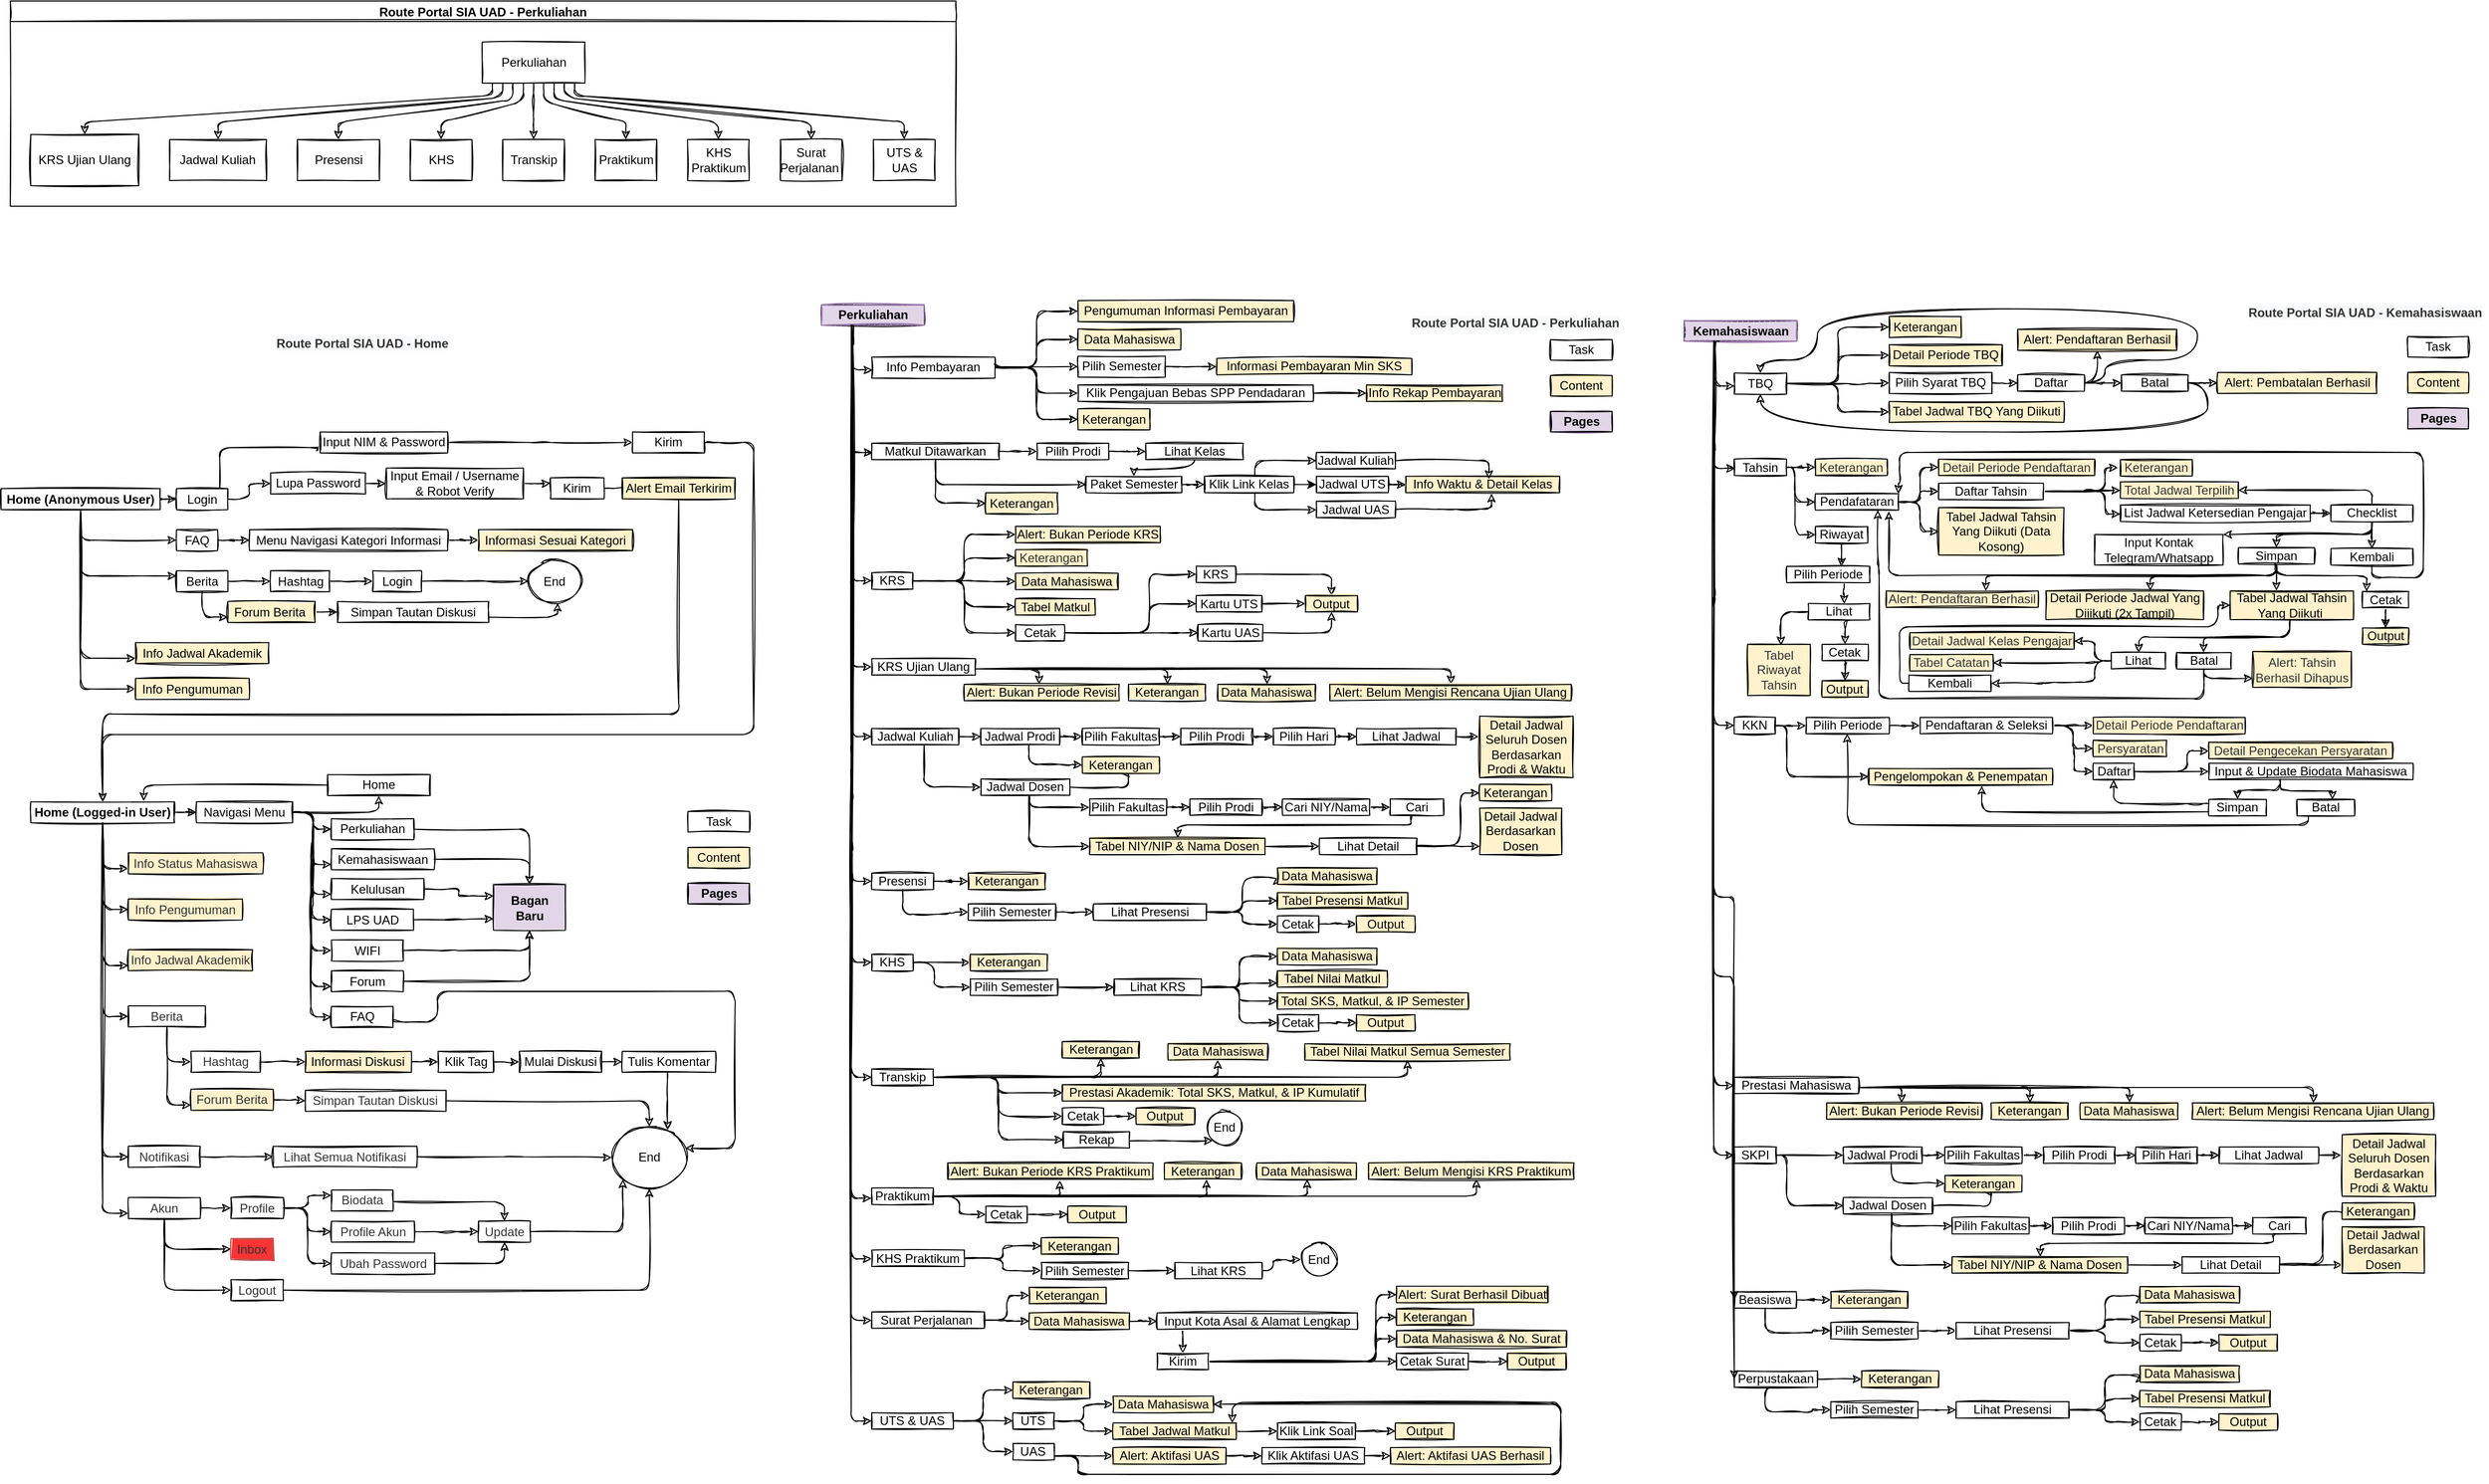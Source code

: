 <mxfile version="20.0.1" type="github">
  <diagram id="Bsze32CDvP0iaV-iEPGE" name="Page-1">
    <mxGraphModel dx="-931" dy="1552" grid="1" gridSize="10" guides="1" tooltips="1" connect="1" arrows="1" fold="1" page="1" pageScale="1" pageWidth="827" pageHeight="1169" math="0" shadow="0">
      <root>
        <mxCell id="0" />
        <mxCell id="1" parent="0" />
        <mxCell id="twMHJTkQKGjOTuoVNY1T-530" value="Route Portal SIA UAD - Perkuliahan" style="swimlane;startSize=20;horizontal=1;childLayout=flowLayout;flowOrientation=north;resizable=0;interRankCellSpacing=50;containerType=tree;shadow=0;glass=0;jiggle=1;disableMultiStroke=0;disableMultiStrokeFill=0;fillStyle=solid;sketch=1;" parent="1" vertex="1">
          <mxGeometry x="1710.0" y="-280" width="921" height="200" as="geometry" />
        </mxCell>
        <mxCell id="twMHJTkQKGjOTuoVNY1T-531" value="Perkuliahan" style="whiteSpace=wrap;html=1;shadow=0;glass=0;jiggle=1;disableMultiStroke=0;disableMultiStrokeFill=0;fillStyle=auto;fillColor=none;sketch=1;" parent="twMHJTkQKGjOTuoVNY1T-530" vertex="1">
          <mxGeometry x="459.6" y="40" width="100" height="40" as="geometry" />
        </mxCell>
        <mxCell id="twMHJTkQKGjOTuoVNY1T-564" value="" style="html=1;noEdgeStyle=1;orthogonal=1;jiggle=1;sketch=1;" parent="twMHJTkQKGjOTuoVNY1T-530" source="twMHJTkQKGjOTuoVNY1T-531" target="twMHJTkQKGjOTuoVNY1T-565" edge="1">
          <mxGeometry relative="1" as="geometry">
            <mxPoint x="5525" y="7100" as="sourcePoint" />
            <Array as="points">
              <mxPoint x="469.6" y="92" />
              <mxPoint x="72.565" y="118" />
            </Array>
          </mxGeometry>
        </mxCell>
        <mxCell id="twMHJTkQKGjOTuoVNY1T-565" value="KRS Ujian Ulang" style="whiteSpace=wrap;html=1;shadow=0;glass=0;jiggle=1;disableMultiStroke=0;disableMultiStrokeFill=0;fillStyle=auto;fillColor=none;sketch=1;" parent="twMHJTkQKGjOTuoVNY1T-530" vertex="1">
          <mxGeometry x="20" y="130" width="105.13" height="50" as="geometry" />
        </mxCell>
        <mxCell id="twMHJTkQKGjOTuoVNY1T-566" value="" style="html=1;noEdgeStyle=1;orthogonal=1;jiggle=1;sketch=1;" parent="twMHJTkQKGjOTuoVNY1T-530" source="twMHJTkQKGjOTuoVNY1T-531" target="twMHJTkQKGjOTuoVNY1T-567" edge="1">
          <mxGeometry relative="1" as="geometry">
            <mxPoint x="5511.25" y="6980" as="sourcePoint" />
            <Array as="points">
              <mxPoint x="479.6" y="94" />
              <mxPoint x="202.365" y="118" />
            </Array>
          </mxGeometry>
        </mxCell>
        <mxCell id="twMHJTkQKGjOTuoVNY1T-567" value="Jadwal Kuliah" style="whiteSpace=wrap;html=1;shadow=0;glass=0;jiggle=1;disableMultiStroke=0;disableMultiStrokeFill=0;fillStyle=auto;fillColor=none;sketch=1;" parent="twMHJTkQKGjOTuoVNY1T-530" vertex="1">
          <mxGeometry x="155.13" y="135" width="94.47" height="40" as="geometry" />
        </mxCell>
        <mxCell id="twMHJTkQKGjOTuoVNY1T-568" value="" style="html=1;noEdgeStyle=1;orthogonal=1;jiggle=1;sketch=1;" parent="twMHJTkQKGjOTuoVNY1T-530" source="twMHJTkQKGjOTuoVNY1T-531" target="twMHJTkQKGjOTuoVNY1T-569" edge="1">
          <mxGeometry relative="1" as="geometry">
            <mxPoint x="5436" y="6740" as="sourcePoint" />
            <Array as="points">
              <mxPoint x="489.6" y="96" />
              <mxPoint x="319.6" y="118" />
            </Array>
          </mxGeometry>
        </mxCell>
        <mxCell id="twMHJTkQKGjOTuoVNY1T-569" value="Presensi" style="whiteSpace=wrap;html=1;shadow=0;glass=0;jiggle=1;disableMultiStroke=0;disableMultiStrokeFill=0;fillStyle=auto;fillColor=none;sketch=1;" parent="twMHJTkQKGjOTuoVNY1T-530" vertex="1">
          <mxGeometry x="279.6" y="135" width="80" height="40" as="geometry" />
        </mxCell>
        <mxCell id="twMHJTkQKGjOTuoVNY1T-570" value="" style="html=1;noEdgeStyle=1;orthogonal=1;jiggle=1;sketch=1;" parent="twMHJTkQKGjOTuoVNY1T-530" source="twMHJTkQKGjOTuoVNY1T-531" target="twMHJTkQKGjOTuoVNY1T-571" edge="1">
          <mxGeometry relative="1" as="geometry">
            <mxPoint x="5412.5" y="6620" as="sourcePoint" />
            <Array as="points">
              <mxPoint x="499.6" y="98" />
              <mxPoint x="419.6" y="118" />
            </Array>
          </mxGeometry>
        </mxCell>
        <mxCell id="twMHJTkQKGjOTuoVNY1T-571" value="KHS" style="whiteSpace=wrap;html=1;shadow=0;glass=0;jiggle=1;disableMultiStroke=0;disableMultiStrokeFill=0;fillStyle=auto;fillColor=none;sketch=1;" parent="twMHJTkQKGjOTuoVNY1T-530" vertex="1">
          <mxGeometry x="389.6" y="135" width="60" height="40" as="geometry" />
        </mxCell>
        <mxCell id="twMHJTkQKGjOTuoVNY1T-572" value="" style="html=1;noEdgeStyle=1;orthogonal=1;jiggle=1;sketch=1;" parent="twMHJTkQKGjOTuoVNY1T-530" source="twMHJTkQKGjOTuoVNY1T-531" target="twMHJTkQKGjOTuoVNY1T-573" edge="1">
          <mxGeometry relative="1" as="geometry">
            <mxPoint x="5388.571" y="6500" as="sourcePoint" />
            <Array as="points">
              <mxPoint x="509.6" y="100" />
              <mxPoint x="509.6" y="118" />
            </Array>
          </mxGeometry>
        </mxCell>
        <mxCell id="twMHJTkQKGjOTuoVNY1T-573" value="Transkip" style="whiteSpace=wrap;html=1;shadow=0;glass=0;jiggle=1;disableMultiStroke=0;disableMultiStrokeFill=0;fillStyle=auto;fillColor=none;sketch=1;" parent="twMHJTkQKGjOTuoVNY1T-530" vertex="1">
          <mxGeometry x="479.6" y="135" width="60" height="40" as="geometry" />
        </mxCell>
        <mxCell id="twMHJTkQKGjOTuoVNY1T-574" value="" style="html=1;noEdgeStyle=1;orthogonal=1;jiggle=1;sketch=1;" parent="twMHJTkQKGjOTuoVNY1T-530" source="twMHJTkQKGjOTuoVNY1T-531" target="twMHJTkQKGjOTuoVNY1T-575" edge="1">
          <mxGeometry relative="1" as="geometry">
            <mxPoint x="5366.875" y="6380" as="sourcePoint" />
            <Array as="points">
              <mxPoint x="519.6" y="98" />
              <mxPoint x="599.6" y="118" />
            </Array>
          </mxGeometry>
        </mxCell>
        <mxCell id="twMHJTkQKGjOTuoVNY1T-575" value="Praktikum" style="whiteSpace=wrap;html=1;shadow=0;glass=0;jiggle=1;disableMultiStroke=0;disableMultiStrokeFill=0;fillStyle=auto;fillColor=none;sketch=1;" parent="twMHJTkQKGjOTuoVNY1T-530" vertex="1">
          <mxGeometry x="569.6" y="135" width="60" height="40" as="geometry" />
        </mxCell>
        <mxCell id="twMHJTkQKGjOTuoVNY1T-576" value="" style="html=1;noEdgeStyle=1;orthogonal=1;jiggle=1;sketch=1;" parent="twMHJTkQKGjOTuoVNY1T-530" source="twMHJTkQKGjOTuoVNY1T-531" target="twMHJTkQKGjOTuoVNY1T-577" edge="1">
          <mxGeometry relative="1" as="geometry">
            <mxPoint x="5365" y="6300" as="sourcePoint" />
            <Array as="points">
              <mxPoint x="529.6" y="96" />
              <mxPoint x="689.6" y="118" />
            </Array>
          </mxGeometry>
        </mxCell>
        <mxCell id="twMHJTkQKGjOTuoVNY1T-577" value="KHS Praktikum" style="whiteSpace=wrap;html=1;shadow=0;glass=0;jiggle=1;disableMultiStroke=0;disableMultiStrokeFill=0;fillStyle=auto;fillColor=none;sketch=1;" parent="twMHJTkQKGjOTuoVNY1T-530" vertex="1">
          <mxGeometry x="659.6" y="135" width="60" height="40" as="geometry" />
        </mxCell>
        <mxCell id="twMHJTkQKGjOTuoVNY1T-578" value="" style="html=1;noEdgeStyle=1;orthogonal=1;jiggle=1;sketch=1;" parent="twMHJTkQKGjOTuoVNY1T-530" source="twMHJTkQKGjOTuoVNY1T-531" target="twMHJTkQKGjOTuoVNY1T-579" edge="1">
          <mxGeometry relative="1" as="geometry">
            <mxPoint x="5368" y="6220" as="sourcePoint" />
            <Array as="points">
              <mxPoint x="539.6" y="94" />
              <mxPoint x="780.1" y="118" />
            </Array>
          </mxGeometry>
        </mxCell>
        <mxCell id="twMHJTkQKGjOTuoVNY1T-579" value="Surat Perjalanan&amp;nbsp;" style="whiteSpace=wrap;html=1;shadow=0;glass=0;jiggle=1;disableMultiStroke=0;disableMultiStrokeFill=0;fillStyle=auto;fillColor=none;sketch=1;" parent="twMHJTkQKGjOTuoVNY1T-530" vertex="1">
          <mxGeometry x="750.1" y="135" width="60" height="40" as="geometry" />
        </mxCell>
        <mxCell id="twMHJTkQKGjOTuoVNY1T-580" value="" style="html=1;noEdgeStyle=1;orthogonal=1;jiggle=1;sketch=1;" parent="twMHJTkQKGjOTuoVNY1T-530" source="twMHJTkQKGjOTuoVNY1T-531" target="twMHJTkQKGjOTuoVNY1T-581" edge="1">
          <mxGeometry relative="1" as="geometry">
            <mxPoint x="5370.909" y="6140" as="sourcePoint" />
            <Array as="points">
              <mxPoint x="549.6" y="92" />
              <mxPoint x="870.6" y="118" />
            </Array>
          </mxGeometry>
        </mxCell>
        <mxCell id="twMHJTkQKGjOTuoVNY1T-581" value="UTS &amp;amp; UAS" style="whiteSpace=wrap;html=1;shadow=0;glass=0;jiggle=1;disableMultiStroke=0;disableMultiStrokeFill=0;fillStyle=auto;sketch=1;" parent="twMHJTkQKGjOTuoVNY1T-530" vertex="1">
          <mxGeometry x="840.6" y="135" width="60" height="40" as="geometry" />
        </mxCell>
        <mxCell id="twMHJTkQKGjOTuoVNY1T-884" style="edgeStyle=orthogonalEdgeStyle;jiggle=1;orthogonalLoop=1;jettySize=auto;html=1;fontFamily=Helvetica;fontSize=12;sketch=1;" parent="1" source="twMHJTkQKGjOTuoVNY1T-864" target="twMHJTkQKGjOTuoVNY1T-865" edge="1">
          <mxGeometry relative="1" as="geometry" />
        </mxCell>
        <mxCell id="twMHJTkQKGjOTuoVNY1T-885" style="edgeStyle=orthogonalEdgeStyle;jiggle=1;orthogonalLoop=1;jettySize=auto;html=1;entryX=0;entryY=0.5;entryDx=0;entryDy=0;fontFamily=Helvetica;fontSize=12;exitX=0.5;exitY=1;exitDx=0;exitDy=0;sketch=1;" parent="1" source="twMHJTkQKGjOTuoVNY1T-864" target="twMHJTkQKGjOTuoVNY1T-866" edge="1">
          <mxGeometry relative="1" as="geometry" />
        </mxCell>
        <mxCell id="twMHJTkQKGjOTuoVNY1T-886" style="edgeStyle=orthogonalEdgeStyle;jiggle=1;orthogonalLoop=1;jettySize=auto;html=1;entryX=0;entryY=0.25;entryDx=0;entryDy=0;fontFamily=Helvetica;fontSize=12;exitX=0.5;exitY=1;exitDx=0;exitDy=0;sketch=1;" parent="1" source="twMHJTkQKGjOTuoVNY1T-864" target="twMHJTkQKGjOTuoVNY1T-867" edge="1">
          <mxGeometry relative="1" as="geometry" />
        </mxCell>
        <mxCell id="twMHJTkQKGjOTuoVNY1T-887" style="edgeStyle=orthogonalEdgeStyle;jiggle=1;orthogonalLoop=1;jettySize=auto;html=1;entryX=0;entryY=0.75;entryDx=0;entryDy=0;fontFamily=Helvetica;fontSize=12;sketch=1;" parent="1" source="twMHJTkQKGjOTuoVNY1T-864" target="twMHJTkQKGjOTuoVNY1T-868" edge="1">
          <mxGeometry relative="1" as="geometry" />
        </mxCell>
        <mxCell id="twMHJTkQKGjOTuoVNY1T-888" style="edgeStyle=orthogonalEdgeStyle;jiggle=1;orthogonalLoop=1;jettySize=auto;html=1;entryX=0;entryY=0.5;entryDx=0;entryDy=0;fontFamily=Helvetica;fontSize=12;sketch=1;" parent="1" source="twMHJTkQKGjOTuoVNY1T-864" target="twMHJTkQKGjOTuoVNY1T-869" edge="1">
          <mxGeometry relative="1" as="geometry" />
        </mxCell>
        <mxCell id="twMHJTkQKGjOTuoVNY1T-864" value="&lt;b&gt;Home (Anonymous User)&lt;/b&gt;" style="whiteSpace=wrap;html=1;flipV=0;flipH=1;jiggle=1;sketch=1;" parent="1" vertex="1">
          <mxGeometry x="1701" y="195.25" width="155" height="20.5" as="geometry" />
        </mxCell>
        <mxCell id="twMHJTkQKGjOTuoVNY1T-889" style="edgeStyle=orthogonalEdgeStyle;jiggle=1;orthogonalLoop=1;jettySize=auto;html=1;entryX=0;entryY=0.5;entryDx=0;entryDy=0;fontFamily=Helvetica;fontSize=12;sketch=1;" parent="1" source="twMHJTkQKGjOTuoVNY1T-865" target="twMHJTkQKGjOTuoVNY1T-877" edge="1">
          <mxGeometry relative="1" as="geometry">
            <Array as="points">
              <mxPoint x="1914" y="155.25" />
            </Array>
          </mxGeometry>
        </mxCell>
        <mxCell id="twMHJTkQKGjOTuoVNY1T-890" style="edgeStyle=orthogonalEdgeStyle;jiggle=1;orthogonalLoop=1;jettySize=auto;html=1;entryX=0;entryY=0.5;entryDx=0;entryDy=0;fontFamily=Helvetica;fontSize=12;sketch=1;" parent="1" source="twMHJTkQKGjOTuoVNY1T-865" target="twMHJTkQKGjOTuoVNY1T-878" edge="1">
          <mxGeometry relative="1" as="geometry" />
        </mxCell>
        <mxCell id="twMHJTkQKGjOTuoVNY1T-865" value="Login" style="whiteSpace=wrap;html=1;jiggle=1;sketch=1;" parent="1" vertex="1">
          <mxGeometry x="1871.9" y="195.25" width="50" height="20.5" as="geometry" />
        </mxCell>
        <mxCell id="twMHJTkQKGjOTuoVNY1T-901" style="edgeStyle=orthogonalEdgeStyle;jiggle=1;orthogonalLoop=1;jettySize=auto;html=1;fontFamily=Helvetica;fontSize=12;sketch=1;" parent="1" source="twMHJTkQKGjOTuoVNY1T-866" target="twMHJTkQKGjOTuoVNY1T-873" edge="1">
          <mxGeometry relative="1" as="geometry" />
        </mxCell>
        <mxCell id="twMHJTkQKGjOTuoVNY1T-866" value="FAQ" style="whiteSpace=wrap;html=1;jiggle=1;sketch=1;" parent="1" vertex="1">
          <mxGeometry x="1871.9" y="235.25" width="40" height="20.5" as="geometry" />
        </mxCell>
        <mxCell id="twMHJTkQKGjOTuoVNY1T-903" style="edgeStyle=orthogonalEdgeStyle;jiggle=1;orthogonalLoop=1;jettySize=auto;html=1;entryX=0;entryY=0.5;entryDx=0;entryDy=0;fontFamily=Helvetica;fontSize=12;sketch=1;" parent="1" source="twMHJTkQKGjOTuoVNY1T-867" target="twMHJTkQKGjOTuoVNY1T-870" edge="1">
          <mxGeometry relative="1" as="geometry" />
        </mxCell>
        <mxCell id="twMHJTkQKGjOTuoVNY1T-907" style="edgeStyle=orthogonalEdgeStyle;jiggle=1;orthogonalLoop=1;jettySize=auto;html=1;entryX=0;entryY=0.75;entryDx=0;entryDy=0;fontFamily=Helvetica;fontSize=12;sketch=1;" parent="1" source="twMHJTkQKGjOTuoVNY1T-867" target="twMHJTkQKGjOTuoVNY1T-871" edge="1">
          <mxGeometry relative="1" as="geometry" />
        </mxCell>
        <mxCell id="twMHJTkQKGjOTuoVNY1T-867" value="Berita" style="whiteSpace=wrap;html=1;glass=0;jiggle=1;sketch=1;" parent="1" vertex="1">
          <mxGeometry x="1871.9" y="275.25" width="50" height="20.5" as="geometry" />
        </mxCell>
        <mxCell id="twMHJTkQKGjOTuoVNY1T-868" value="Info Jadwal Akademik" style="whiteSpace=wrap;html=1;fillStyle=solid;jiggle=1;sketch=1;fillColor=#fff2cc;strokeColor=#000000;" parent="1" vertex="1">
          <mxGeometry x="1831.98" y="345.25" width="129.83" height="20.5" as="geometry" />
        </mxCell>
        <mxCell id="twMHJTkQKGjOTuoVNY1T-869" value="Info Pengumuman" style="whiteSpace=wrap;html=1;fillStyle=solid;jiggle=1;sketch=1;fillColor=#fff2cc;strokeColor=#000000;" parent="1" vertex="1">
          <mxGeometry x="1831.98" y="380.25" width="110.8" height="20.5" as="geometry" />
        </mxCell>
        <mxCell id="twMHJTkQKGjOTuoVNY1T-904" style="edgeStyle=orthogonalEdgeStyle;jiggle=1;orthogonalLoop=1;jettySize=auto;html=1;entryX=0;entryY=0.5;entryDx=0;entryDy=0;fontFamily=Helvetica;fontSize=12;sketch=1;" parent="1" source="twMHJTkQKGjOTuoVNY1T-870" target="twMHJTkQKGjOTuoVNY1T-876" edge="1">
          <mxGeometry relative="1" as="geometry" />
        </mxCell>
        <mxCell id="twMHJTkQKGjOTuoVNY1T-870" value="Hashtag" style="whiteSpace=wrap;html=1;fillStyle=solid;jiggle=1;sketch=1;" parent="1" vertex="1">
          <mxGeometry x="1963.535" y="275.25" width="57.5" height="20.5" as="geometry" />
        </mxCell>
        <mxCell id="twMHJTkQKGjOTuoVNY1T-908" style="edgeStyle=orthogonalEdgeStyle;jiggle=1;orthogonalLoop=1;jettySize=auto;html=1;entryX=0;entryY=0.5;entryDx=0;entryDy=0;fontFamily=Helvetica;fontSize=12;sketch=1;" parent="1" source="twMHJTkQKGjOTuoVNY1T-871" target="twMHJTkQKGjOTuoVNY1T-872" edge="1">
          <mxGeometry relative="1" as="geometry" />
        </mxCell>
        <mxCell id="twMHJTkQKGjOTuoVNY1T-871" value="Forum Berita&amp;nbsp;" style="whiteSpace=wrap;html=1;fillStyle=solid;jiggle=1;sketch=1;fillColor=#fff2cc;strokeColor=#000000;" parent="1" vertex="1">
          <mxGeometry x="1921.905" y="305.25" width="85" height="20.5" as="geometry" />
        </mxCell>
        <mxCell id="twMHJTkQKGjOTuoVNY1T-918" style="edgeStyle=orthogonalEdgeStyle;jiggle=1;orthogonalLoop=1;jettySize=auto;html=1;fontFamily=Helvetica;fontSize=12;sketch=1;exitX=1;exitY=0.75;exitDx=0;exitDy=0;" parent="1" source="twMHJTkQKGjOTuoVNY1T-872" target="twMHJTkQKGjOTuoVNY1T-916" edge="1">
          <mxGeometry relative="1" as="geometry">
            <Array as="points">
              <mxPoint x="2243" y="321" />
            </Array>
            <mxPoint x="2180" y="320" as="sourcePoint" />
          </mxGeometry>
        </mxCell>
        <mxCell id="twMHJTkQKGjOTuoVNY1T-872" value="Simpan Tautan Diskusi" style="whiteSpace=wrap;html=1;jiggle=1;sketch=1;" parent="1" vertex="1">
          <mxGeometry x="2028.68" y="305.25" width="147.32" height="20.5" as="geometry" />
        </mxCell>
        <mxCell id="twMHJTkQKGjOTuoVNY1T-902" style="edgeStyle=orthogonalEdgeStyle;jiggle=1;orthogonalLoop=1;jettySize=auto;html=1;fontFamily=Helvetica;fontSize=12;sketch=1;" parent="1" source="twMHJTkQKGjOTuoVNY1T-873" target="twMHJTkQKGjOTuoVNY1T-874" edge="1">
          <mxGeometry relative="1" as="geometry" />
        </mxCell>
        <mxCell id="twMHJTkQKGjOTuoVNY1T-873" value="Menu Navigasi Kategori Informasi" style="whiteSpace=wrap;html=1;jiggle=1;sketch=1;" parent="1" vertex="1">
          <mxGeometry x="1943.04" y="235.25" width="192.96" height="20.5" as="geometry" />
        </mxCell>
        <mxCell id="twMHJTkQKGjOTuoVNY1T-874" value="Informasi Sesuai Kategori" style="whiteSpace=wrap;html=1;fillStyle=solid;jiggle=1;sketch=1;fillColor=#fff2cc;strokeColor=#000000;" parent="1" vertex="1">
          <mxGeometry x="2166" y="235.25" width="150" height="20.5" as="geometry" />
        </mxCell>
        <mxCell id="twMHJTkQKGjOTuoVNY1T-905" style="edgeStyle=orthogonalEdgeStyle;jiggle=1;orthogonalLoop=1;jettySize=auto;html=1;entryX=0;entryY=0.5;entryDx=0;entryDy=0;fontFamily=Helvetica;fontSize=12;sketch=1;" parent="1" source="twMHJTkQKGjOTuoVNY1T-876" target="twMHJTkQKGjOTuoVNY1T-916" edge="1">
          <mxGeometry relative="1" as="geometry">
            <mxPoint x="2165.995" y="285.5" as="targetPoint" />
          </mxGeometry>
        </mxCell>
        <mxCell id="twMHJTkQKGjOTuoVNY1T-876" value="Login" style="whiteSpace=wrap;html=1;fillStyle=solid;jiggle=1;sketch=1;" parent="1" vertex="1">
          <mxGeometry x="2063.0" y="275.25" width="47.5" height="20.5" as="geometry" />
        </mxCell>
        <mxCell id="twMHJTkQKGjOTuoVNY1T-891" style="edgeStyle=orthogonalEdgeStyle;jiggle=1;orthogonalLoop=1;jettySize=auto;html=1;entryX=0;entryY=0.5;entryDx=0;entryDy=0;fontFamily=Helvetica;fontSize=12;sketch=1;" parent="1" source="twMHJTkQKGjOTuoVNY1T-877" target="twMHJTkQKGjOTuoVNY1T-882" edge="1">
          <mxGeometry relative="1" as="geometry" />
        </mxCell>
        <mxCell id="twMHJTkQKGjOTuoVNY1T-877" value="Input NIM &amp;amp; Password" style="whiteSpace=wrap;html=1;jiggle=1;sketch=1;" parent="1" vertex="1">
          <mxGeometry x="2011.72" y="140" width="124.28" height="20.5" as="geometry" />
        </mxCell>
        <mxCell id="twMHJTkQKGjOTuoVNY1T-893" style="edgeStyle=orthogonalEdgeStyle;jiggle=1;orthogonalLoop=1;jettySize=auto;html=1;entryX=0;entryY=0.5;entryDx=0;entryDy=0;fontFamily=Helvetica;fontSize=12;sketch=1;" parent="1" source="twMHJTkQKGjOTuoVNY1T-878" target="twMHJTkQKGjOTuoVNY1T-879" edge="1">
          <mxGeometry relative="1" as="geometry" />
        </mxCell>
        <mxCell id="twMHJTkQKGjOTuoVNY1T-878" value="Lupa Password" style="whiteSpace=wrap;html=1;jiggle=1;sketch=1;" parent="1" vertex="1">
          <mxGeometry x="1963.54" y="180" width="92.47" height="20.5" as="geometry" />
        </mxCell>
        <mxCell id="twMHJTkQKGjOTuoVNY1T-894" style="edgeStyle=orthogonalEdgeStyle;jiggle=1;orthogonalLoop=1;jettySize=auto;html=1;entryX=0;entryY=0.25;entryDx=0;entryDy=0;fontFamily=Helvetica;fontSize=12;sketch=1;" parent="1" source="twMHJTkQKGjOTuoVNY1T-879" target="twMHJTkQKGjOTuoVNY1T-880" edge="1">
          <mxGeometry relative="1" as="geometry" />
        </mxCell>
        <mxCell id="twMHJTkQKGjOTuoVNY1T-879" value="Input Email / Username &amp;amp; Robot Verify" style="whiteSpace=wrap;html=1;jiggle=1;sketch=1;" parent="1" vertex="1">
          <mxGeometry x="2076.18" y="175.25" width="133.58" height="30" as="geometry" />
        </mxCell>
        <mxCell id="twMHJTkQKGjOTuoVNY1T-895" style="edgeStyle=orthogonalEdgeStyle;jiggle=1;orthogonalLoop=1;jettySize=auto;html=1;entryX=0;entryY=0.5;entryDx=0;entryDy=0;fontFamily=Helvetica;fontSize=12;sketch=1;" parent="1" source="twMHJTkQKGjOTuoVNY1T-880" target="twMHJTkQKGjOTuoVNY1T-881" edge="1">
          <mxGeometry relative="1" as="geometry" />
        </mxCell>
        <mxCell id="twMHJTkQKGjOTuoVNY1T-896" style="edgeStyle=orthogonalEdgeStyle;jiggle=1;orthogonalLoop=1;jettySize=auto;html=1;fontFamily=Helvetica;fontSize=12;sketch=1;" parent="1" source="twMHJTkQKGjOTuoVNY1T-881" target="twMHJTkQKGjOTuoVNY1T-913" edge="1">
          <mxGeometry relative="1" as="geometry">
            <mxPoint x="1703" y="464" as="targetPoint" />
            <Array as="points">
              <mxPoint x="2361" y="415" />
              <mxPoint x="1800" y="415" />
            </Array>
          </mxGeometry>
        </mxCell>
        <mxCell id="twMHJTkQKGjOTuoVNY1T-881" value="Alert Email Terkirim" style="whiteSpace=wrap;html=1;fillStyle=solid;jiggle=1;sketch=1;fillColor=#fff2cc;strokeColor=#000000;" parent="1" vertex="1">
          <mxGeometry x="2306" y="184.75" width="110" height="20.5" as="geometry" />
        </mxCell>
        <mxCell id="twMHJTkQKGjOTuoVNY1T-914" style="edgeStyle=orthogonalEdgeStyle;jiggle=1;orthogonalLoop=1;jettySize=auto;html=1;fontFamily=Helvetica;fontSize=12;exitX=1;exitY=0.5;exitDx=0;exitDy=0;sketch=1;" parent="1" source="twMHJTkQKGjOTuoVNY1T-882" target="twMHJTkQKGjOTuoVNY1T-913" edge="1">
          <mxGeometry relative="1" as="geometry">
            <Array as="points">
              <mxPoint x="2390" y="150" />
              <mxPoint x="2434" y="150" />
              <mxPoint x="2434" y="435" />
              <mxPoint x="1820" y="435" />
            </Array>
          </mxGeometry>
        </mxCell>
        <mxCell id="twMHJTkQKGjOTuoVNY1T-882" value="Kirim" style="whiteSpace=wrap;html=1;jiggle=1;sketch=1;" parent="1" vertex="1">
          <mxGeometry x="2316" y="140" width="70" height="20.5" as="geometry" />
        </mxCell>
        <mxCell id="twMHJTkQKGjOTuoVNY1T-880" value="Kirim" style="whiteSpace=wrap;html=1;jiggle=1;sketch=1;" parent="1" vertex="1">
          <mxGeometry x="2236" y="184.75" width="52.26" height="20.5" as="geometry" />
        </mxCell>
        <mxCell id="twMHJTkQKGjOTuoVNY1T-1030" style="edgeStyle=orthogonalEdgeStyle;jiggle=1;orthogonalLoop=1;jettySize=auto;html=1;entryX=0;entryY=0.5;entryDx=0;entryDy=0;fontFamily=Helvetica;fontSize=12;sketch=1;" parent="1" source="twMHJTkQKGjOTuoVNY1T-913" target="twMHJTkQKGjOTuoVNY1T-921" edge="1">
          <mxGeometry relative="1" as="geometry" />
        </mxCell>
        <mxCell id="twMHJTkQKGjOTuoVNY1T-1038" style="edgeStyle=orthogonalEdgeStyle;jiggle=1;orthogonalLoop=1;jettySize=auto;html=1;entryX=0;entryY=0.75;entryDx=0;entryDy=0;fontFamily=Helvetica;fontSize=12;sketch=1;" parent="1" source="twMHJTkQKGjOTuoVNY1T-913" target="twMHJTkQKGjOTuoVNY1T-923" edge="1">
          <mxGeometry relative="1" as="geometry" />
        </mxCell>
        <mxCell id="twMHJTkQKGjOTuoVNY1T-1040" style="edgeStyle=orthogonalEdgeStyle;jiggle=1;orthogonalLoop=1;jettySize=auto;html=1;entryX=0;entryY=0.5;entryDx=0;entryDy=0;fontFamily=Helvetica;fontSize=12;sketch=1;" parent="1" source="twMHJTkQKGjOTuoVNY1T-913" target="twMHJTkQKGjOTuoVNY1T-926" edge="1">
          <mxGeometry relative="1" as="geometry" />
        </mxCell>
        <mxCell id="twMHJTkQKGjOTuoVNY1T-1041" style="edgeStyle=orthogonalEdgeStyle;jiggle=1;orthogonalLoop=1;jettySize=auto;html=1;entryX=0;entryY=0.5;entryDx=0;entryDy=0;fontFamily=Helvetica;fontSize=12;sketch=1;" parent="1" source="twMHJTkQKGjOTuoVNY1T-913" target="twMHJTkQKGjOTuoVNY1T-928" edge="1">
          <mxGeometry relative="1" as="geometry" />
        </mxCell>
        <mxCell id="twMHJTkQKGjOTuoVNY1T-1042" style="edgeStyle=orthogonalEdgeStyle;jiggle=1;orthogonalLoop=1;jettySize=auto;html=1;entryX=0;entryY=0.75;entryDx=0;entryDy=0;fontFamily=Helvetica;fontSize=12;sketch=1;" parent="1" source="twMHJTkQKGjOTuoVNY1T-913" target="twMHJTkQKGjOTuoVNY1T-930" edge="1">
          <mxGeometry relative="1" as="geometry" />
        </mxCell>
        <mxCell id="twMHJTkQKGjOTuoVNY1T-1043" style="edgeStyle=orthogonalEdgeStyle;jiggle=1;orthogonalLoop=1;jettySize=auto;html=1;entryX=0;entryY=0.5;entryDx=0;entryDy=0;fontFamily=Helvetica;fontSize=12;sketch=1;" parent="1" source="twMHJTkQKGjOTuoVNY1T-913" target="twMHJTkQKGjOTuoVNY1T-932" edge="1">
          <mxGeometry relative="1" as="geometry" />
        </mxCell>
        <mxCell id="twMHJTkQKGjOTuoVNY1T-1044" style="edgeStyle=orthogonalEdgeStyle;jiggle=1;orthogonalLoop=1;jettySize=auto;html=1;entryX=0;entryY=0.75;entryDx=0;entryDy=0;fontFamily=Helvetica;fontSize=12;sketch=1;" parent="1" source="twMHJTkQKGjOTuoVNY1T-913" target="twMHJTkQKGjOTuoVNY1T-934" edge="1">
          <mxGeometry relative="1" as="geometry" />
        </mxCell>
        <mxCell id="twMHJTkQKGjOTuoVNY1T-913" value="&lt;b style=&quot;&quot;&gt;Home (Logged-in User)&lt;/b&gt;" style="whiteSpace=wrap;html=1;flipV=0;flipH=1;jiggle=1;sketch=1;" parent="1" vertex="1">
          <mxGeometry x="1730" y="500.5" width="140" height="20.5" as="geometry" />
        </mxCell>
        <mxCell id="twMHJTkQKGjOTuoVNY1T-916" value="End" style="ellipse;whiteSpace=wrap;html=1;jiggle=1;sketch=1;" parent="1" vertex="1">
          <mxGeometry x="2214.96" y="264.38" width="50.3" height="42.25" as="geometry" />
        </mxCell>
        <mxCell id="twMHJTkQKGjOTuoVNY1T-1020" style="edgeStyle=orthogonalEdgeStyle;jiggle=1;orthogonalLoop=1;jettySize=auto;html=1;fontFamily=Helvetica;fontSize=12;entryX=0;entryY=0.5;entryDx=0;entryDy=0;sketch=1;" parent="1" source="twMHJTkQKGjOTuoVNY1T-921" target="twMHJTkQKGjOTuoVNY1T-994" edge="1">
          <mxGeometry relative="1" as="geometry">
            <mxPoint x="1915.34" y="1099.75" as="targetPoint" />
          </mxGeometry>
        </mxCell>
        <mxCell id="twMHJTkQKGjOTuoVNY1T-1021" style="edgeStyle=orthogonalEdgeStyle;jiggle=1;orthogonalLoop=1;jettySize=auto;html=1;entryX=0;entryY=0.75;entryDx=0;entryDy=0;fontFamily=Helvetica;fontSize=12;sketch=1;" parent="1" source="twMHJTkQKGjOTuoVNY1T-921" target="twMHJTkQKGjOTuoVNY1T-991" edge="1">
          <mxGeometry relative="1" as="geometry" />
        </mxCell>
        <mxCell id="twMHJTkQKGjOTuoVNY1T-1022" style="edgeStyle=orthogonalEdgeStyle;jiggle=1;orthogonalLoop=1;jettySize=auto;html=1;entryX=0;entryY=0.5;entryDx=0;entryDy=0;fontFamily=Helvetica;fontSize=12;sketch=1;" parent="1" source="twMHJTkQKGjOTuoVNY1T-921" target="twMHJTkQKGjOTuoVNY1T-988" edge="1">
          <mxGeometry relative="1" as="geometry" />
        </mxCell>
        <mxCell id="twMHJTkQKGjOTuoVNY1T-1023" style="edgeStyle=orthogonalEdgeStyle;jiggle=1;orthogonalLoop=1;jettySize=auto;html=1;entryX=0;entryY=0.5;entryDx=0;entryDy=0;fontFamily=Helvetica;fontSize=12;sketch=1;" parent="1" source="twMHJTkQKGjOTuoVNY1T-921" target="twMHJTkQKGjOTuoVNY1T-985" edge="1">
          <mxGeometry relative="1" as="geometry" />
        </mxCell>
        <mxCell id="twMHJTkQKGjOTuoVNY1T-1024" style="edgeStyle=orthogonalEdgeStyle;jiggle=1;orthogonalLoop=1;jettySize=auto;html=1;entryX=0;entryY=0.75;entryDx=0;entryDy=0;fontFamily=Helvetica;fontSize=12;sketch=1;" parent="1" source="twMHJTkQKGjOTuoVNY1T-921" target="twMHJTkQKGjOTuoVNY1T-982" edge="1">
          <mxGeometry relative="1" as="geometry" />
        </mxCell>
        <mxCell id="twMHJTkQKGjOTuoVNY1T-1025" style="edgeStyle=orthogonalEdgeStyle;jiggle=1;orthogonalLoop=1;jettySize=auto;html=1;entryX=0;entryY=0.75;entryDx=0;entryDy=0;fontFamily=Helvetica;fontSize=12;sketch=1;" parent="1" source="twMHJTkQKGjOTuoVNY1T-921" target="twMHJTkQKGjOTuoVNY1T-979" edge="1">
          <mxGeometry relative="1" as="geometry" />
        </mxCell>
        <mxCell id="twMHJTkQKGjOTuoVNY1T-1026" style="edgeStyle=orthogonalEdgeStyle;jiggle=1;orthogonalLoop=1;jettySize=auto;html=1;entryX=0;entryY=0.5;entryDx=0;entryDy=0;fontFamily=Helvetica;fontSize=12;sketch=1;" parent="1" source="twMHJTkQKGjOTuoVNY1T-921" target="twMHJTkQKGjOTuoVNY1T-976" edge="1">
          <mxGeometry relative="1" as="geometry" />
        </mxCell>
        <mxCell id="twMHJTkQKGjOTuoVNY1T-1027" style="edgeStyle=orthogonalEdgeStyle;jiggle=1;orthogonalLoop=1;jettySize=auto;html=1;entryX=0.5;entryY=1;entryDx=0;entryDy=0;fontFamily=Helvetica;fontSize=12;sketch=1;" parent="1" source="twMHJTkQKGjOTuoVNY1T-921" target="twMHJTkQKGjOTuoVNY1T-997" edge="1">
          <mxGeometry relative="1" as="geometry">
            <Array as="points">
              <mxPoint x="2069" y="511" />
            </Array>
          </mxGeometry>
        </mxCell>
        <mxCell id="twMHJTkQKGjOTuoVNY1T-921" value="Navigasi Menu" style="whiteSpace=wrap;html=1;shadow=0;glass=0;jiggle=1;disableMultiStroke=0;disableMultiStrokeFill=0;fillStyle=solid;fillColor=none;sketch=1;" parent="1" vertex="1">
          <mxGeometry x="1891.34" y="500.5" width="93.66" height="20.5" as="geometry" />
        </mxCell>
        <mxCell id="twMHJTkQKGjOTuoVNY1T-923" value="&lt;span style=&quot;color: rgb(51, 51, 51);&quot;&gt;Info Status Mahasiswa&lt;/span&gt;" style="whiteSpace=wrap;html=1;shadow=0;glass=0;jiggle=1;disableMultiStroke=0;disableMultiStrokeFill=0;fillStyle=solid;sketch=1;fillColor=#fff2cc;strokeColor=#000000;" parent="1" vertex="1">
          <mxGeometry x="1824.98" y="550.25" width="131.02" height="20.5" as="geometry" />
        </mxCell>
        <mxCell id="twMHJTkQKGjOTuoVNY1T-926" value="&lt;span style=&quot;color: rgb(51, 51, 51);&quot;&gt;Info Pengumuman&lt;/span&gt;" style="whiteSpace=wrap;html=1;shadow=0;glass=0;jiggle=1;disableMultiStroke=0;disableMultiStrokeFill=0;fillStyle=solid;sketch=1;fillColor=#fff2cc;strokeColor=#000000;" parent="1" vertex="1">
          <mxGeometry x="1824.98" y="595.25" width="111.02" height="20.5" as="geometry" />
        </mxCell>
        <mxCell id="twMHJTkQKGjOTuoVNY1T-1011" style="edgeStyle=orthogonalEdgeStyle;jiggle=1;orthogonalLoop=1;jettySize=auto;html=1;entryX=0;entryY=0.75;entryDx=0;entryDy=0;fontFamily=Helvetica;fontSize=12;sketch=1;" parent="1" source="twMHJTkQKGjOTuoVNY1T-928" target="twMHJTkQKGjOTuoVNY1T-969" edge="1">
          <mxGeometry relative="1" as="geometry" />
        </mxCell>
        <mxCell id="twMHJTkQKGjOTuoVNY1T-1012" style="edgeStyle=orthogonalEdgeStyle;jiggle=1;orthogonalLoop=1;jettySize=auto;html=1;entryX=0;entryY=0.5;entryDx=0;entryDy=0;fontFamily=Helvetica;fontSize=12;sketch=1;" parent="1" source="twMHJTkQKGjOTuoVNY1T-928" target="twMHJTkQKGjOTuoVNY1T-959" edge="1">
          <mxGeometry relative="1" as="geometry" />
        </mxCell>
        <mxCell id="twMHJTkQKGjOTuoVNY1T-928" value="&lt;span style=&quot;color: rgb(51, 51, 51);&quot;&gt;Berita&lt;/span&gt;" style="whiteSpace=wrap;html=1;shadow=0;glass=0;jiggle=1;disableMultiStroke=0;disableMultiStrokeFill=0;fillStyle=solid;fillColor=none;sketch=1;" parent="1" vertex="1">
          <mxGeometry x="1824.98" y="699.5" width="75" height="20.5" as="geometry" />
        </mxCell>
        <mxCell id="twMHJTkQKGjOTuoVNY1T-930" value="&lt;span style=&quot;color: rgb(51, 51, 51);&quot;&gt;Info Jadwal Akademik&lt;/span&gt;" style="whiteSpace=wrap;html=1;shadow=0;glass=0;jiggle=1;disableMultiStroke=0;disableMultiStrokeFill=0;fillStyle=solid;sketch=1;fillColor=#fff2cc;strokeColor=#000000;" parent="1" vertex="1">
          <mxGeometry x="1824.98" y="644.75" width="121.02" height="20.5" as="geometry" />
        </mxCell>
        <mxCell id="twMHJTkQKGjOTuoVNY1T-1010" style="edgeStyle=orthogonalEdgeStyle;jiggle=1;orthogonalLoop=1;jettySize=auto;html=1;entryX=0;entryY=0.5;entryDx=0;entryDy=0;fontFamily=Helvetica;fontSize=12;sketch=1;" parent="1" source="twMHJTkQKGjOTuoVNY1T-932" target="twMHJTkQKGjOTuoVNY1T-956" edge="1">
          <mxGeometry relative="1" as="geometry" />
        </mxCell>
        <mxCell id="twMHJTkQKGjOTuoVNY1T-932" value="&lt;span style=&quot;color: rgb(51, 51, 51);&quot;&gt;Notifikasi&lt;/span&gt;" style="whiteSpace=wrap;html=1;shadow=0;glass=0;jiggle=1;disableMultiStroke=0;disableMultiStrokeFill=0;fillStyle=solid;fillColor=none;sketch=1;" parent="1" vertex="1">
          <mxGeometry x="1824.98" y="836.25" width="70" height="20.5" as="geometry" />
        </mxCell>
        <mxCell id="twMHJTkQKGjOTuoVNY1T-998" style="edgeStyle=orthogonalEdgeStyle;jiggle=1;orthogonalLoop=1;jettySize=auto;html=1;entryX=0;entryY=0.5;entryDx=0;entryDy=0;fontFamily=Helvetica;fontSize=12;sketch=1;" parent="1" source="twMHJTkQKGjOTuoVNY1T-934" target="twMHJTkQKGjOTuoVNY1T-936" edge="1">
          <mxGeometry relative="1" as="geometry" />
        </mxCell>
        <mxCell id="twMHJTkQKGjOTuoVNY1T-1047" style="edgeStyle=orthogonalEdgeStyle;jiggle=1;orthogonalLoop=1;jettySize=auto;html=1;entryX=0;entryY=0.5;entryDx=0;entryDy=0;fontFamily=Helvetica;fontSize=12;exitX=0.5;exitY=1;exitDx=0;exitDy=0;sketch=1;" parent="1" source="twMHJTkQKGjOTuoVNY1T-934" target="twMHJTkQKGjOTuoVNY1T-938" edge="1">
          <mxGeometry relative="1" as="geometry" />
        </mxCell>
        <mxCell id="twMHJTkQKGjOTuoVNY1T-1050" style="edgeStyle=orthogonalEdgeStyle;jiggle=1;orthogonalLoop=1;jettySize=auto;html=1;entryX=0;entryY=0.5;entryDx=0;entryDy=0;fontFamily=Helvetica;fontSize=12;exitX=0.5;exitY=1;exitDx=0;exitDy=0;sketch=1;" parent="1" source="twMHJTkQKGjOTuoVNY1T-934" target="twMHJTkQKGjOTuoVNY1T-940" edge="1">
          <mxGeometry relative="1" as="geometry" />
        </mxCell>
        <mxCell id="twMHJTkQKGjOTuoVNY1T-934" value="&lt;span style=&quot;color: rgb(51, 51, 51);&quot;&gt;Akun&lt;/span&gt;" style="whiteSpace=wrap;html=1;shadow=0;glass=0;jiggle=1;disableMultiStroke=0;disableMultiStrokeFill=0;fillStyle=solid;fillColor=none;sketch=1;" parent="1" vertex="1">
          <mxGeometry x="1824.98" y="886.25" width="70" height="20.5" as="geometry" />
        </mxCell>
        <mxCell id="twMHJTkQKGjOTuoVNY1T-1001" style="edgeStyle=orthogonalEdgeStyle;jiggle=1;orthogonalLoop=1;jettySize=auto;html=1;entryX=0;entryY=0.5;entryDx=0;entryDy=0;fontFamily=Helvetica;fontSize=12;sketch=1;" parent="1" source="twMHJTkQKGjOTuoVNY1T-936" target="twMHJTkQKGjOTuoVNY1T-950" edge="1">
          <mxGeometry relative="1" as="geometry" />
        </mxCell>
        <mxCell id="twMHJTkQKGjOTuoVNY1T-1002" style="edgeStyle=orthogonalEdgeStyle;jiggle=1;orthogonalLoop=1;jettySize=auto;html=1;entryX=0;entryY=0.25;entryDx=0;entryDy=0;fontFamily=Helvetica;fontSize=12;sketch=1;" parent="1" source="twMHJTkQKGjOTuoVNY1T-936" target="twMHJTkQKGjOTuoVNY1T-944" edge="1">
          <mxGeometry relative="1" as="geometry">
            <Array as="points">
              <mxPoint x="2000" y="897" />
              <mxPoint x="2000" y="884" />
            </Array>
          </mxGeometry>
        </mxCell>
        <mxCell id="twMHJTkQKGjOTuoVNY1T-1003" style="edgeStyle=orthogonalEdgeStyle;jiggle=1;orthogonalLoop=1;jettySize=auto;html=1;entryX=0;entryY=0.5;entryDx=0;entryDy=0;fontFamily=Helvetica;fontSize=12;sketch=1;" parent="1" source="twMHJTkQKGjOTuoVNY1T-936" target="twMHJTkQKGjOTuoVNY1T-947" edge="1">
          <mxGeometry relative="1" as="geometry" />
        </mxCell>
        <mxCell id="twMHJTkQKGjOTuoVNY1T-936" value="&lt;span style=&quot;color: rgb(51, 51, 51);&quot;&gt;Profile&lt;/span&gt;" style="whiteSpace=wrap;html=1;shadow=0;glass=0;jiggle=1;disableMultiStroke=0;disableMultiStrokeFill=0;fillStyle=solid;fillColor=none;sketch=1;" parent="1" vertex="1">
          <mxGeometry x="1924.89" y="886.25" width="51.11" height="20.5" as="geometry" />
        </mxCell>
        <mxCell id="twMHJTkQKGjOTuoVNY1T-938" value="&lt;span style=&quot;color: rgb(51, 51, 51);&quot;&gt;Inbox&lt;br&gt;&lt;/span&gt;" style="whiteSpace=wrap;html=1;shadow=0;glass=0;jiggle=1;disableMultiStroke=0;disableMultiStrokeFill=0;fillStyle=solid;fillColor=#FF3333;sketch=1;strokeColor=#b85450;" parent="1" vertex="1">
          <mxGeometry x="1924.89" y="926.25" width="41.11" height="20.5" as="geometry" />
        </mxCell>
        <mxCell id="twMHJTkQKGjOTuoVNY1T-1004" style="edgeStyle=orthogonalEdgeStyle;jiggle=1;orthogonalLoop=1;jettySize=auto;html=1;fontFamily=Helvetica;fontSize=12;entryX=0.5;entryY=1;entryDx=0;entryDy=0;sketch=1;" parent="1" source="twMHJTkQKGjOTuoVNY1T-940" target="twMHJTkQKGjOTuoVNY1T-1036" edge="1">
          <mxGeometry relative="1" as="geometry">
            <mxPoint x="2332.385" y="899.25" as="targetPoint" />
          </mxGeometry>
        </mxCell>
        <mxCell id="twMHJTkQKGjOTuoVNY1T-940" value="&lt;span style=&quot;color: rgb(51, 51, 51);&quot;&gt;Logout&lt;br&gt;&lt;/span&gt;" style="whiteSpace=wrap;html=1;shadow=0;glass=0;jiggle=1;disableMultiStroke=0;disableMultiStrokeFill=0;fillStyle=solid;fillColor=none;sketch=1;" parent="1" vertex="1">
          <mxGeometry x="1924.89" y="966.25" width="51.11" height="20.5" as="geometry" />
        </mxCell>
        <mxCell id="twMHJTkQKGjOTuoVNY1T-1052" style="edgeStyle=orthogonalEdgeStyle;jiggle=1;orthogonalLoop=1;jettySize=auto;html=1;entryX=0.5;entryY=0;entryDx=0;entryDy=0;fontFamily=Helvetica;fontSize=12;sketch=1;" parent="1" source="twMHJTkQKGjOTuoVNY1T-944" target="twMHJTkQKGjOTuoVNY1T-953" edge="1">
          <mxGeometry relative="1" as="geometry">
            <Array as="points">
              <mxPoint x="2191" y="890.25" />
            </Array>
          </mxGeometry>
        </mxCell>
        <mxCell id="twMHJTkQKGjOTuoVNY1T-944" value="&lt;span style=&quot;color: rgb(51, 51, 51);&quot;&gt;Biodata&lt;/span&gt;" style="whiteSpace=wrap;html=1;shadow=0;glass=0;jiggle=1;disableMultiStroke=0;disableMultiStrokeFill=0;fillStyle=solid;fillColor=none;sketch=1;" parent="1" vertex="1">
          <mxGeometry x="2022.77" y="879" width="60" height="20.5" as="geometry" />
        </mxCell>
        <mxCell id="fpU1LXMx2nXw8ilyPSJG-53" style="edgeStyle=orthogonalEdgeStyle;rounded=1;sketch=1;orthogonalLoop=1;jettySize=auto;html=1;entryX=0;entryY=0.5;entryDx=0;entryDy=0;" parent="1" source="twMHJTkQKGjOTuoVNY1T-947" target="twMHJTkQKGjOTuoVNY1T-953" edge="1">
          <mxGeometry relative="1" as="geometry" />
        </mxCell>
        <mxCell id="twMHJTkQKGjOTuoVNY1T-947" value="&lt;span style=&quot;color: rgb(51, 51, 51);&quot;&gt;Profile Akun&lt;/span&gt;" style="whiteSpace=wrap;html=1;shadow=0;glass=0;jiggle=1;disableMultiStroke=0;disableMultiStrokeFill=0;fillStyle=solid;fillColor=none;sketch=1;" parent="1" vertex="1">
          <mxGeometry x="2022.77" y="909.25" width="80.66" height="20.5" as="geometry" />
        </mxCell>
        <mxCell id="twMHJTkQKGjOTuoVNY1T-1008" style="edgeStyle=orthogonalEdgeStyle;jiggle=1;orthogonalLoop=1;jettySize=auto;html=1;entryX=0.5;entryY=1;entryDx=0;entryDy=0;fontFamily=Helvetica;fontSize=12;sketch=1;" parent="1" source="twMHJTkQKGjOTuoVNY1T-950" target="twMHJTkQKGjOTuoVNY1T-953" edge="1">
          <mxGeometry relative="1" as="geometry" />
        </mxCell>
        <mxCell id="twMHJTkQKGjOTuoVNY1T-950" value="&lt;span style=&quot;color: rgb(51, 51, 51);&quot;&gt;Ubah Password&lt;/span&gt;" style="whiteSpace=wrap;html=1;shadow=0;glass=0;jiggle=1;disableMultiStroke=0;disableMultiStrokeFill=0;fillStyle=solid;fillColor=none;sketch=1;" parent="1" vertex="1">
          <mxGeometry x="2022.77" y="940.25" width="100.66" height="20.5" as="geometry" />
        </mxCell>
        <mxCell id="twMHJTkQKGjOTuoVNY1T-1055" style="edgeStyle=orthogonalEdgeStyle;jiggle=1;orthogonalLoop=1;jettySize=auto;html=1;entryX=0;entryY=1;entryDx=0;entryDy=0;fontFamily=Helvetica;fontSize=12;sketch=1;" parent="1" source="twMHJTkQKGjOTuoVNY1T-953" target="twMHJTkQKGjOTuoVNY1T-1036" edge="1">
          <mxGeometry relative="1" as="geometry">
            <mxPoint x="2295.77" y="879.25" as="targetPoint" />
          </mxGeometry>
        </mxCell>
        <mxCell id="twMHJTkQKGjOTuoVNY1T-953" value="&lt;font color=&quot;#333333&quot;&gt;Update&lt;/font&gt;" style="whiteSpace=wrap;html=1;shadow=0;glass=0;jiggle=1;disableMultiStroke=0;disableMultiStrokeFill=0;fillStyle=solid;fillColor=none;sketch=1;" parent="1" vertex="1">
          <mxGeometry x="2166" y="909.25" width="50.66" height="20.5" as="geometry" />
        </mxCell>
        <mxCell id="twMHJTkQKGjOTuoVNY1T-1056" style="edgeStyle=orthogonalEdgeStyle;jiggle=1;orthogonalLoop=1;jettySize=auto;html=1;entryX=0;entryY=0.5;entryDx=0;entryDy=0;fontFamily=Helvetica;fontSize=12;sketch=1;" parent="1" source="twMHJTkQKGjOTuoVNY1T-956" target="twMHJTkQKGjOTuoVNY1T-1036" edge="1">
          <mxGeometry relative="1" as="geometry" />
        </mxCell>
        <mxCell id="twMHJTkQKGjOTuoVNY1T-956" value="&lt;span style=&quot;color: rgb(51, 51, 51);&quot;&gt;Lihat Semua Notifikasi&lt;/span&gt;" style="whiteSpace=wrap;html=1;shadow=0;glass=0;jiggle=1;disableMultiStroke=0;disableMultiStrokeFill=0;fillStyle=solid;fillColor=none;sketch=1;" parent="1" vertex="1">
          <mxGeometry x="1966" y="836.25" width="140" height="20.5" as="geometry" />
        </mxCell>
        <mxCell id="twMHJTkQKGjOTuoVNY1T-1013" style="edgeStyle=orthogonalEdgeStyle;jiggle=1;orthogonalLoop=1;jettySize=auto;html=1;entryX=0;entryY=0.5;entryDx=0;entryDy=0;fontFamily=Helvetica;fontSize=12;sketch=1;" parent="1" source="twMHJTkQKGjOTuoVNY1T-959" target="twMHJTkQKGjOTuoVNY1T-961" edge="1">
          <mxGeometry relative="1" as="geometry" />
        </mxCell>
        <mxCell id="twMHJTkQKGjOTuoVNY1T-959" value="&lt;span style=&quot;color: rgb(51, 51, 51);&quot;&gt;Hashtag&lt;/span&gt;" style="whiteSpace=wrap;html=1;shadow=0;glass=0;jiggle=1;disableMultiStroke=0;disableMultiStrokeFill=0;fillStyle=solid;fillColor=none;sketch=1;" parent="1" vertex="1">
          <mxGeometry x="1886" y="743.75" width="67.5" height="20.5" as="geometry" />
        </mxCell>
        <mxCell id="twMHJTkQKGjOTuoVNY1T-1016" style="edgeStyle=orthogonalEdgeStyle;jiggle=1;orthogonalLoop=1;jettySize=auto;html=1;entryX=0;entryY=0.5;entryDx=0;entryDy=0;fontFamily=Helvetica;fontSize=12;sketch=1;" parent="1" source="twMHJTkQKGjOTuoVNY1T-961" target="twMHJTkQKGjOTuoVNY1T-963" edge="1">
          <mxGeometry relative="1" as="geometry" />
        </mxCell>
        <mxCell id="twMHJTkQKGjOTuoVNY1T-961" value="Informasi Diskusi" style="whiteSpace=wrap;html=1;fillStyle=solid;jiggle=1;sketch=1;fillColor=#fff2cc;strokeColor=#000000;" parent="1" vertex="1">
          <mxGeometry x="1997.4" y="743.75" width="103.23" height="20.5" as="geometry" />
        </mxCell>
        <mxCell id="twMHJTkQKGjOTuoVNY1T-1017" style="edgeStyle=orthogonalEdgeStyle;jiggle=1;orthogonalLoop=1;jettySize=auto;html=1;entryX=0;entryY=0.5;entryDx=0;entryDy=0;fontFamily=Helvetica;fontSize=12;sketch=1;" parent="1" source="twMHJTkQKGjOTuoVNY1T-963" target="twMHJTkQKGjOTuoVNY1T-965" edge="1">
          <mxGeometry relative="1" as="geometry" />
        </mxCell>
        <mxCell id="twMHJTkQKGjOTuoVNY1T-963" value="Klik Tag" style="whiteSpace=wrap;html=1;fillStyle=solid;jiggle=1;sketch=1;" parent="1" vertex="1">
          <mxGeometry x="2126.63" y="743.75" width="54" height="20.5" as="geometry" />
        </mxCell>
        <mxCell id="twMHJTkQKGjOTuoVNY1T-1018" style="edgeStyle=orthogonalEdgeStyle;jiggle=1;orthogonalLoop=1;jettySize=auto;html=1;entryX=0;entryY=0.5;entryDx=0;entryDy=0;fontFamily=Helvetica;fontSize=12;sketch=1;" parent="1" source="twMHJTkQKGjOTuoVNY1T-965" target="twMHJTkQKGjOTuoVNY1T-967" edge="1">
          <mxGeometry relative="1" as="geometry" />
        </mxCell>
        <mxCell id="twMHJTkQKGjOTuoVNY1T-965" value="Mulai Diskusi" style="whiteSpace=wrap;html=1;fillStyle=solid;jiggle=1;sketch=1;" parent="1" vertex="1">
          <mxGeometry x="2205.7" y="743.75" width="80.3" height="20.5" as="geometry" />
        </mxCell>
        <mxCell id="twMHJTkQKGjOTuoVNY1T-1141" style="edgeStyle=orthogonalEdgeStyle;rounded=1;sketch=1;orthogonalLoop=1;jettySize=auto;html=1;entryX=0.743;entryY=0.053;entryDx=0;entryDy=0;entryPerimeter=0;fontFamily=Helvetica;fontSize=12;fontColor=default;" parent="1" source="twMHJTkQKGjOTuoVNY1T-967" target="twMHJTkQKGjOTuoVNY1T-1036" edge="1">
          <mxGeometry relative="1" as="geometry">
            <Array as="points">
              <mxPoint x="2350" y="780" />
              <mxPoint x="2350" y="780" />
            </Array>
          </mxGeometry>
        </mxCell>
        <mxCell id="twMHJTkQKGjOTuoVNY1T-967" value="Tulis Komentar" style="whiteSpace=wrap;html=1;fillStyle=solid;jiggle=1;sketch=1;" parent="1" vertex="1">
          <mxGeometry x="2306" y="743.75" width="90.87" height="20.5" as="geometry" />
        </mxCell>
        <mxCell id="twMHJTkQKGjOTuoVNY1T-1014" style="edgeStyle=orthogonalEdgeStyle;jiggle=1;orthogonalLoop=1;jettySize=auto;html=1;entryX=0;entryY=0.5;entryDx=0;entryDy=0;fontFamily=Helvetica;fontSize=12;sketch=1;" parent="1" source="twMHJTkQKGjOTuoVNY1T-969" target="twMHJTkQKGjOTuoVNY1T-972" edge="1">
          <mxGeometry relative="1" as="geometry" />
        </mxCell>
        <mxCell id="twMHJTkQKGjOTuoVNY1T-969" value="&lt;span style=&quot;color: rgb(51, 51, 51);&quot;&gt;Forum Berita&lt;/span&gt;" style="whiteSpace=wrap;html=1;shadow=0;glass=0;jiggle=1;disableMultiStroke=0;disableMultiStrokeFill=0;fillStyle=solid;sketch=1;fillColor=#fff2cc;strokeColor=#000000;" parent="1" vertex="1">
          <mxGeometry x="1886" y="780.75" width="80" height="20.5" as="geometry" />
        </mxCell>
        <mxCell id="twMHJTkQKGjOTuoVNY1T-1015" style="edgeStyle=orthogonalEdgeStyle;jiggle=1;orthogonalLoop=1;jettySize=auto;html=1;fontFamily=Helvetica;fontSize=12;sketch=1;" parent="1" source="twMHJTkQKGjOTuoVNY1T-972" target="twMHJTkQKGjOTuoVNY1T-1036" edge="1">
          <mxGeometry relative="1" as="geometry">
            <mxPoint x="2510.242" y="1120.819" as="targetPoint" />
            <Array as="points">
              <mxPoint x="2332" y="792" />
            </Array>
          </mxGeometry>
        </mxCell>
        <mxCell id="twMHJTkQKGjOTuoVNY1T-972" value="&lt;span style=&quot;color: rgb(51, 51, 51);&quot;&gt;Simpan Tautan Diskusi&lt;/span&gt;" style="whiteSpace=wrap;html=1;shadow=0;glass=0;jiggle=1;disableMultiStroke=0;disableMultiStrokeFill=0;fillStyle=solid;fillColor=none;sketch=1;" parent="1" vertex="1">
          <mxGeometry x="1997.4" y="781.75" width="136.99" height="20.5" as="geometry" />
        </mxCell>
        <mxCell id="twMHJTkQKGjOTuoVNY1T-1057" style="edgeStyle=orthogonalEdgeStyle;jiggle=1;orthogonalLoop=1;jettySize=auto;html=1;fontFamily=Helvetica;fontSize=12;sketch=1;" parent="1" source="twMHJTkQKGjOTuoVNY1T-976" target="twMHJTkQKGjOTuoVNY1T-996" edge="1">
          <mxGeometry relative="1" as="geometry" />
        </mxCell>
        <mxCell id="twMHJTkQKGjOTuoVNY1T-976" value="Perkuliahan" style="whiteSpace=wrap;html=1;shadow=0;glass=0;jiggle=1;disableMultiStroke=0;disableMultiStrokeFill=0;fillStyle=solid;fillColor=none;sketch=1;" parent="1" vertex="1">
          <mxGeometry x="2022.77" y="517" width="80.23" height="20.5" as="geometry" />
        </mxCell>
        <mxCell id="twMHJTkQKGjOTuoVNY1T-1058" style="edgeStyle=orthogonalEdgeStyle;jiggle=1;orthogonalLoop=1;jettySize=auto;html=1;entryX=0.5;entryY=0;entryDx=0;entryDy=0;fontFamily=Helvetica;fontSize=12;sketch=1;" parent="1" source="twMHJTkQKGjOTuoVNY1T-979" target="twMHJTkQKGjOTuoVNY1T-996" edge="1">
          <mxGeometry relative="1" as="geometry" />
        </mxCell>
        <mxCell id="twMHJTkQKGjOTuoVNY1T-979" value="Kemahasiswaan" style="whiteSpace=wrap;html=1;shadow=0;glass=0;jiggle=1;disableMultiStroke=0;disableMultiStrokeFill=0;fillStyle=solid;fillColor=none;sketch=1;" parent="1" vertex="1">
          <mxGeometry x="2022.77" y="546.25" width="100" height="20.5" as="geometry" />
        </mxCell>
        <mxCell id="twMHJTkQKGjOTuoVNY1T-1059" style="edgeStyle=orthogonalEdgeStyle;jiggle=1;orthogonalLoop=1;jettySize=auto;html=1;fontFamily=Helvetica;fontSize=12;entryX=0;entryY=0.25;entryDx=0;entryDy=0;sketch=1;" parent="1" source="twMHJTkQKGjOTuoVNY1T-982" target="twMHJTkQKGjOTuoVNY1T-996" edge="1">
          <mxGeometry relative="1" as="geometry" />
        </mxCell>
        <mxCell id="twMHJTkQKGjOTuoVNY1T-982" value="Kelulusan" style="whiteSpace=wrap;html=1;shadow=0;glass=0;jiggle=1;disableMultiStroke=0;disableMultiStrokeFill=0;fillStyle=solid;fillColor=none;sketch=1;" parent="1" vertex="1">
          <mxGeometry x="2022.77" y="575.25" width="90" height="20.5" as="geometry" />
        </mxCell>
        <mxCell id="twMHJTkQKGjOTuoVNY1T-1060" style="edgeStyle=orthogonalEdgeStyle;jiggle=1;orthogonalLoop=1;jettySize=auto;html=1;fontFamily=Helvetica;fontSize=12;entryX=0;entryY=0.75;entryDx=0;entryDy=0;sketch=1;" parent="1" source="twMHJTkQKGjOTuoVNY1T-985" target="twMHJTkQKGjOTuoVNY1T-996" edge="1">
          <mxGeometry relative="1" as="geometry">
            <mxPoint x="2203" y="594" as="targetPoint" />
          </mxGeometry>
        </mxCell>
        <mxCell id="twMHJTkQKGjOTuoVNY1T-985" value="LPS UAD" style="whiteSpace=wrap;html=1;shadow=0;glass=0;jiggle=1;disableMultiStroke=0;disableMultiStrokeFill=0;fillStyle=solid;fillColor=none;sketch=1;" parent="1" vertex="1">
          <mxGeometry x="2022.77" y="605.25" width="80" height="20.5" as="geometry" />
        </mxCell>
        <mxCell id="twMHJTkQKGjOTuoVNY1T-1061" style="edgeStyle=orthogonalEdgeStyle;jiggle=1;orthogonalLoop=1;jettySize=auto;html=1;entryX=0.5;entryY=1;entryDx=0;entryDy=0;fontFamily=Helvetica;fontSize=12;sketch=1;" parent="1" source="twMHJTkQKGjOTuoVNY1T-988" target="twMHJTkQKGjOTuoVNY1T-996" edge="1">
          <mxGeometry relative="1" as="geometry" />
        </mxCell>
        <mxCell id="twMHJTkQKGjOTuoVNY1T-988" value="WIFI" style="whiteSpace=wrap;html=1;shadow=0;glass=0;jiggle=1;disableMultiStroke=0;disableMultiStrokeFill=0;fillStyle=solid;fillColor=none;sketch=1;" parent="1" vertex="1">
          <mxGeometry x="2022.77" y="635.25" width="70" height="20.5" as="geometry" />
        </mxCell>
        <mxCell id="twMHJTkQKGjOTuoVNY1T-1062" style="edgeStyle=orthogonalEdgeStyle;jiggle=1;orthogonalLoop=1;jettySize=auto;html=1;fontFamily=Helvetica;fontSize=12;entryX=0.5;entryY=1;entryDx=0;entryDy=0;sketch=1;" parent="1" source="twMHJTkQKGjOTuoVNY1T-991" target="twMHJTkQKGjOTuoVNY1T-996" edge="1">
          <mxGeometry relative="1" as="geometry">
            <mxPoint x="2233" y="600" as="targetPoint" />
          </mxGeometry>
        </mxCell>
        <mxCell id="twMHJTkQKGjOTuoVNY1T-991" value="Forum" style="whiteSpace=wrap;html=1;shadow=0;glass=0;jiggle=1;disableMultiStroke=0;disableMultiStrokeFill=0;fillStyle=solid;fillColor=none;sketch=1;" parent="1" vertex="1">
          <mxGeometry x="2022.77" y="665.25" width="70" height="20.5" as="geometry" />
        </mxCell>
        <mxCell id="twMHJTkQKGjOTuoVNY1T-1046" style="edgeStyle=orthogonalEdgeStyle;jiggle=1;orthogonalLoop=1;jettySize=auto;html=1;fontFamily=Helvetica;fontSize=12;exitX=1;exitY=0.5;exitDx=0;exitDy=0;sketch=1;" parent="1" source="twMHJTkQKGjOTuoVNY1T-994" target="twMHJTkQKGjOTuoVNY1T-1036" edge="1">
          <mxGeometry relative="1" as="geometry">
            <mxPoint x="2076" y="705.25" as="sourcePoint" />
            <mxPoint x="2496" y="855.25" as="targetPoint" />
            <Array as="points">
              <mxPoint x="2083" y="715.25" />
              <mxPoint x="2126" y="715.25" />
              <mxPoint x="2126" y="685.25" />
              <mxPoint x="2416" y="685.25" />
              <mxPoint x="2416" y="838.25" />
            </Array>
          </mxGeometry>
        </mxCell>
        <mxCell id="twMHJTkQKGjOTuoVNY1T-994" value="FAQ" style="whiteSpace=wrap;html=1;shadow=0;glass=0;jiggle=1;disableMultiStroke=0;disableMultiStrokeFill=0;fillStyle=solid;fillColor=none;sketch=1;" parent="1" vertex="1">
          <mxGeometry x="2022.77" y="700" width="60" height="20.5" as="geometry" />
        </mxCell>
        <mxCell id="twMHJTkQKGjOTuoVNY1T-996" value="&lt;b style=&quot;&quot;&gt;Bagan&lt;br&gt;Baru&lt;/b&gt;" style="whiteSpace=wrap;html=1;shadow=0;glass=0;jiggle=1;disableMultiStroke=0;disableMultiStrokeFill=0;fillStyle=solid;sketch=1;fillColor=#e1d5e7;strokeColor=#000000;" parent="1" vertex="1">
          <mxGeometry x="2180.63" y="581.25" width="70" height="44.5" as="geometry" />
        </mxCell>
        <mxCell id="twMHJTkQKGjOTuoVNY1T-1033" style="edgeStyle=orthogonalEdgeStyle;jiggle=1;orthogonalLoop=1;jettySize=auto;html=1;fontFamily=Helvetica;fontSize=12;sketch=1;exitX=0;exitY=0.5;exitDx=0;exitDy=0;" parent="1" source="twMHJTkQKGjOTuoVNY1T-997" edge="1">
          <mxGeometry relative="1" as="geometry">
            <Array as="points">
              <mxPoint x="1840" y="484" />
            </Array>
            <mxPoint x="1840" y="500" as="targetPoint" />
          </mxGeometry>
        </mxCell>
        <mxCell id="twMHJTkQKGjOTuoVNY1T-997" value="Home" style="whiteSpace=wrap;html=1;shadow=0;glass=0;jiggle=1;disableMultiStroke=0;disableMultiStrokeFill=0;fillStyle=solid;fillColor=none;sketch=1;" parent="1" vertex="1">
          <mxGeometry x="2019.01" y="474" width="100" height="20.5" as="geometry" />
        </mxCell>
        <mxCell id="twMHJTkQKGjOTuoVNY1T-1036" value="End" style="ellipse;whiteSpace=wrap;html=1;fillColor=none;shadow=0;glass=0;jiggle=1;disableMultiStroke=0;disableMultiStrokeFill=0;fillStyle=solid;sketch=1;" parent="1" vertex="1">
          <mxGeometry x="2295.77" y="817.25" width="73.23" height="60" as="geometry" />
        </mxCell>
        <mxCell id="twMHJTkQKGjOTuoVNY1T-1063" value="&lt;span style=&quot;color: rgb(51, 51, 51); font-family: Helvetica; font-size: 12px; font-style: normal; font-variant-ligatures: normal; font-variant-caps: normal; font-weight: 700; letter-spacing: normal; orphans: 2; text-indent: 0px; text-transform: none; widows: 2; word-spacing: 0px; -webkit-text-stroke-width: 0px; background-color: rgb(248, 249, 250); text-decoration-thickness: initial; text-decoration-style: initial; text-decoration-color: initial; float: none; display: inline !important;&quot;&gt;Route Portal SIA UAD - Home&lt;/span&gt;" style="text;whiteSpace=wrap;html=1;fontSize=12;fontFamily=Helvetica;align=center;sketch=1;" parent="1" vertex="1">
          <mxGeometry x="1937.77" y="40" width="230" height="30" as="geometry" />
        </mxCell>
        <mxCell id="twMHJTkQKGjOTuoVNY1T-1075" style="edgeStyle=orthogonalEdgeStyle;jiggle=1;orthogonalLoop=1;jettySize=auto;html=1;entryX=0;entryY=0.5;entryDx=0;entryDy=0;fontFamily=Helvetica;fontSize=12;sketch=1;" parent="1" target="twMHJTkQKGjOTuoVNY1T-1067" edge="1">
          <mxGeometry relative="1" as="geometry">
            <mxPoint x="2669" y="70.385" as="sourcePoint" />
            <Array as="points">
              <mxPoint x="2669" y="76" />
            </Array>
          </mxGeometry>
        </mxCell>
        <mxCell id="twMHJTkQKGjOTuoVNY1T-1080" style="edgeStyle=orthogonalEdgeStyle;jiggle=1;orthogonalLoop=1;jettySize=auto;html=1;entryX=0;entryY=0.5;entryDx=0;entryDy=0;fontFamily=Helvetica;fontSize=12;sketch=1;" parent="1" source="twMHJTkQKGjOTuoVNY1T-1064" target="twMHJTkQKGjOTuoVNY1T-1066" edge="1">
          <mxGeometry relative="1" as="geometry" />
        </mxCell>
        <mxCell id="fpU1LXMx2nXw8ilyPSJG-118" style="edgeStyle=orthogonalEdgeStyle;rounded=1;sketch=1;orthogonalLoop=1;jettySize=auto;html=1;entryX=0;entryY=0.5;entryDx=0;entryDy=0;" parent="1" source="twMHJTkQKGjOTuoVNY1T-1064" target="twMHJTkQKGjOTuoVNY1T-1068" edge="1">
          <mxGeometry relative="1" as="geometry" />
        </mxCell>
        <mxCell id="fpU1LXMx2nXw8ilyPSJG-119" style="edgeStyle=orthogonalEdgeStyle;rounded=1;sketch=1;orthogonalLoop=1;jettySize=auto;html=1;entryX=0;entryY=0.5;entryDx=0;entryDy=0;" parent="1" source="twMHJTkQKGjOTuoVNY1T-1064" target="twMHJTkQKGjOTuoVNY1T-1071" edge="1">
          <mxGeometry relative="1" as="geometry" />
        </mxCell>
        <mxCell id="fpU1LXMx2nXw8ilyPSJG-120" style="edgeStyle=orthogonalEdgeStyle;rounded=1;sketch=1;orthogonalLoop=1;jettySize=auto;html=1;entryX=0;entryY=0.5;entryDx=0;entryDy=0;" parent="1" source="twMHJTkQKGjOTuoVNY1T-1064" target="twMHJTkQKGjOTuoVNY1T-1065" edge="1">
          <mxGeometry relative="1" as="geometry" />
        </mxCell>
        <mxCell id="twMHJTkQKGjOTuoVNY1T-1064" value="Info Pembayaran" style="whiteSpace=wrap;html=1;shadow=0;glass=0;jiggle=1;disableMultiStroke=0;disableMultiStrokeFill=0;fillStyle=auto;fillColor=none;sketch=1;" parent="1" vertex="1">
          <mxGeometry x="2549" y="67.13" width="120" height="20.5" as="geometry" />
        </mxCell>
        <mxCell id="twMHJTkQKGjOTuoVNY1T-1065" value="Pengumuman Informasi Pembayaran" style="whiteSpace=wrap;html=1;shadow=0;glass=0;jiggle=1;disableMultiStroke=0;disableMultiStrokeFill=0;fillStyle=solid;sketch=1;fillColor=#fff2cc;strokeColor=#000000;" parent="1" vertex="1">
          <mxGeometry x="2749.88" y="12" width="210" height="20.5" as="geometry" />
        </mxCell>
        <mxCell id="twMHJTkQKGjOTuoVNY1T-1066" value="Data Mahasiswa" style="whiteSpace=wrap;html=1;shadow=0;glass=0;jiggle=1;disableMultiStroke=0;disableMultiStrokeFill=0;fillStyle=solid;sketch=1;fillColor=#fff2cc;strokeColor=#000000;" parent="1" vertex="1">
          <mxGeometry x="2749.88" y="39.5" width="100" height="20.5" as="geometry" />
        </mxCell>
        <mxCell id="twMHJTkQKGjOTuoVNY1T-1079" style="edgeStyle=orthogonalEdgeStyle;jiggle=1;orthogonalLoop=1;jettySize=auto;html=1;entryX=0;entryY=0.5;entryDx=0;entryDy=0;fontFamily=Helvetica;fontSize=12;sketch=1;" parent="1" source="twMHJTkQKGjOTuoVNY1T-1067" target="twMHJTkQKGjOTuoVNY1T-1069" edge="1">
          <mxGeometry relative="1" as="geometry" />
        </mxCell>
        <mxCell id="twMHJTkQKGjOTuoVNY1T-1067" value="Pilih Semester" style="whiteSpace=wrap;html=1;shadow=0;glass=0;jiggle=1;disableMultiStroke=0;disableMultiStrokeFill=0;fillStyle=auto;fillColor=none;sketch=1;" parent="1" vertex="1">
          <mxGeometry x="2749.88" y="66.13" width="85" height="20.5" as="geometry" />
        </mxCell>
        <mxCell id="twMHJTkQKGjOTuoVNY1T-1078" style="edgeStyle=orthogonalEdgeStyle;jiggle=1;orthogonalLoop=1;jettySize=auto;html=1;fontFamily=Helvetica;fontSize=12;sketch=1;" parent="1" source="twMHJTkQKGjOTuoVNY1T-1068" target="twMHJTkQKGjOTuoVNY1T-1070" edge="1">
          <mxGeometry relative="1" as="geometry" />
        </mxCell>
        <mxCell id="twMHJTkQKGjOTuoVNY1T-1068" value="Klik Pengajuan Bebas SPP Pendadaran" style="whiteSpace=wrap;html=1;shadow=0;glass=0;jiggle=1;disableMultiStroke=0;disableMultiStrokeFill=0;fillStyle=auto;fillColor=none;sketch=1;" parent="1" vertex="1">
          <mxGeometry x="2749.88" y="94.28" width="229.13" height="15.95" as="geometry" />
        </mxCell>
        <mxCell id="twMHJTkQKGjOTuoVNY1T-1069" value="Informasi Pembayaran Min SKS" style="whiteSpace=wrap;html=1;shadow=0;glass=0;jiggle=1;disableMultiStroke=0;disableMultiStrokeFill=0;fillStyle=solid;sketch=1;fillColor=#fff2cc;strokeColor=#000000;" parent="1" vertex="1">
          <mxGeometry x="2885" y="68.405" width="190" height="15.95" as="geometry" />
        </mxCell>
        <mxCell id="twMHJTkQKGjOTuoVNY1T-1070" value="Info Rekap Pembayaran" style="whiteSpace=wrap;html=1;shadow=0;glass=0;jiggle=1;disableMultiStroke=0;disableMultiStrokeFill=0;fillStyle=solid;sketch=1;fillColor=#fff2cc;strokeColor=#000000;" parent="1" vertex="1">
          <mxGeometry x="3030.76" y="94.28" width="132.5" height="15.95" as="geometry" />
        </mxCell>
        <mxCell id="twMHJTkQKGjOTuoVNY1T-1071" value="Keterangan" style="whiteSpace=wrap;html=1;shadow=0;glass=0;jiggle=1;disableMultiStroke=0;disableMultiStrokeFill=0;fillStyle=solid;sketch=1;fillColor=#fff2cc;strokeColor=#000000;" parent="1" vertex="1">
          <mxGeometry x="2749.88" y="117.5" width="70" height="20.5" as="geometry" />
        </mxCell>
        <mxCell id="twMHJTkQKGjOTuoVNY1T-1102" style="edgeStyle=orthogonalEdgeStyle;jiggle=1;orthogonalLoop=1;jettySize=auto;html=1;entryX=0;entryY=0.5;entryDx=0;entryDy=0;fontFamily=Helvetica;fontSize=12;sketch=1;" parent="1" source="twMHJTkQKGjOTuoVNY1T-1081" target="twMHJTkQKGjOTuoVNY1T-1082" edge="1">
          <mxGeometry relative="1" as="geometry" />
        </mxCell>
        <mxCell id="twMHJTkQKGjOTuoVNY1T-1103" style="edgeStyle=orthogonalEdgeStyle;jiggle=1;orthogonalLoop=1;jettySize=auto;html=1;entryX=0;entryY=0.5;entryDx=0;entryDy=0;fontFamily=Helvetica;fontSize=12;exitX=0.5;exitY=1;exitDx=0;exitDy=0;sketch=1;" parent="1" source="twMHJTkQKGjOTuoVNY1T-1081" target="twMHJTkQKGjOTuoVNY1T-1100" edge="1">
          <mxGeometry relative="1" as="geometry">
            <Array as="points">
              <mxPoint x="2611" y="210" />
            </Array>
            <mxPoint x="2619.693" y="157.352" as="sourcePoint" />
          </mxGeometry>
        </mxCell>
        <mxCell id="twMHJTkQKGjOTuoVNY1T-1105" style="edgeStyle=orthogonalEdgeStyle;jiggle=1;orthogonalLoop=1;jettySize=auto;html=1;entryX=0;entryY=0.5;entryDx=0;entryDy=0;fontFamily=Helvetica;fontSize=12;sketch=1;exitX=0.5;exitY=1;exitDx=0;exitDy=0;" parent="1" source="twMHJTkQKGjOTuoVNY1T-1081" target="twMHJTkQKGjOTuoVNY1T-1084" edge="1">
          <mxGeometry relative="1" as="geometry">
            <Array as="points">
              <mxPoint x="2611" y="191" />
            </Array>
            <mxPoint x="2644" y="157.0" as="sourcePoint" />
          </mxGeometry>
        </mxCell>
        <mxCell id="twMHJTkQKGjOTuoVNY1T-1081" value="Matkul Ditawarkan" style="whiteSpace=wrap;html=1;shadow=0;glass=0;jiggle=1;disableMultiStroke=0;disableMultiStrokeFill=0;fillStyle=auto;fillColor=none;sketch=1;" parent="1" vertex="1">
          <mxGeometry x="2549" y="151" width="124.24" height="16" as="geometry" />
        </mxCell>
        <mxCell id="twMHJTkQKGjOTuoVNY1T-1091" style="edgeStyle=orthogonalEdgeStyle;jiggle=1;orthogonalLoop=1;jettySize=auto;html=1;entryX=0;entryY=0.5;entryDx=0;entryDy=0;fontFamily=Helvetica;fontSize=12;sketch=1;" parent="1" source="twMHJTkQKGjOTuoVNY1T-1082" target="twMHJTkQKGjOTuoVNY1T-1083" edge="1">
          <mxGeometry relative="1" as="geometry" />
        </mxCell>
        <mxCell id="twMHJTkQKGjOTuoVNY1T-1082" value="Pilih Prodi" style="whiteSpace=wrap;html=1;shadow=0;glass=0;jiggle=1;disableMultiStroke=0;disableMultiStrokeFill=0;fillStyle=auto;fillColor=none;sketch=1;" parent="1" vertex="1">
          <mxGeometry x="2709.88" y="151" width="70" height="16" as="geometry" />
        </mxCell>
        <mxCell id="fpU1LXMx2nXw8ilyPSJG-122" style="edgeStyle=orthogonalEdgeStyle;sketch=1;orthogonalLoop=1;jettySize=auto;html=1;entryX=0.5;entryY=0;entryDx=0;entryDy=0;curved=1;exitX=0.5;exitY=1;exitDx=0;exitDy=0;" parent="1" source="twMHJTkQKGjOTuoVNY1T-1083" target="twMHJTkQKGjOTuoVNY1T-1084" edge="1">
          <mxGeometry relative="1" as="geometry">
            <Array as="points">
              <mxPoint x="2863" y="176" />
              <mxPoint x="2804" y="176" />
            </Array>
          </mxGeometry>
        </mxCell>
        <mxCell id="twMHJTkQKGjOTuoVNY1T-1083" value="Lihat Kelas" style="whiteSpace=wrap;html=1;shadow=0;glass=0;jiggle=1;disableMultiStroke=0;disableMultiStrokeFill=0;fillStyle=auto;fillColor=none;sketch=1;" parent="1" vertex="1">
          <mxGeometry x="2815.88" y="151" width="95" height="16" as="geometry" />
        </mxCell>
        <mxCell id="twMHJTkQKGjOTuoVNY1T-1093" style="edgeStyle=orthogonalEdgeStyle;jiggle=1;orthogonalLoop=1;jettySize=auto;html=1;entryX=0;entryY=0.5;entryDx=0;entryDy=0;fontFamily=Helvetica;fontSize=12;sketch=1;" parent="1" source="twMHJTkQKGjOTuoVNY1T-1084" target="twMHJTkQKGjOTuoVNY1T-1085" edge="1">
          <mxGeometry relative="1" as="geometry" />
        </mxCell>
        <mxCell id="twMHJTkQKGjOTuoVNY1T-1084" value="Paket Semester" style="whiteSpace=wrap;html=1;shadow=0;glass=0;jiggle=1;disableMultiStroke=0;disableMultiStrokeFill=0;fillStyle=auto;fillColor=none;sketch=1;" parent="1" vertex="1">
          <mxGeometry x="2757.75" y="183.25" width="93.13" height="16" as="geometry" />
        </mxCell>
        <mxCell id="twMHJTkQKGjOTuoVNY1T-1108" style="edgeStyle=orthogonalEdgeStyle;orthogonalLoop=1;jettySize=auto;html=1;sketch=1;entryX=0;entryY=0.5;entryDx=0;entryDy=0;" parent="1" source="twMHJTkQKGjOTuoVNY1T-1085" target="twMHJTkQKGjOTuoVNY1T-1088" edge="1">
          <mxGeometry relative="1" as="geometry">
            <Array as="points">
              <mxPoint x="2922" y="168" />
            </Array>
          </mxGeometry>
        </mxCell>
        <mxCell id="twMHJTkQKGjOTuoVNY1T-1110" style="edgeStyle=orthogonalEdgeStyle;rounded=0;orthogonalLoop=1;jettySize=auto;html=1;entryX=0;entryY=0.5;entryDx=0;entryDy=0;" parent="1" source="twMHJTkQKGjOTuoVNY1T-1085" target="twMHJTkQKGjOTuoVNY1T-1087" edge="1">
          <mxGeometry relative="1" as="geometry">
            <Array as="points" />
          </mxGeometry>
        </mxCell>
        <mxCell id="twMHJTkQKGjOTuoVNY1T-1111" style="edgeStyle=orthogonalEdgeStyle;orthogonalLoop=1;jettySize=auto;html=1;entryX=0;entryY=0.5;entryDx=0;entryDy=0;rounded=1;sketch=1;" parent="1" source="twMHJTkQKGjOTuoVNY1T-1085" target="twMHJTkQKGjOTuoVNY1T-1086" edge="1">
          <mxGeometry relative="1" as="geometry">
            <Array as="points">
              <mxPoint x="2922" y="216" />
              <mxPoint x="2982" y="216" />
            </Array>
          </mxGeometry>
        </mxCell>
        <mxCell id="twMHJTkQKGjOTuoVNY1T-1085" value="Klik Link Kelas" style="whiteSpace=wrap;html=1;shadow=0;glass=0;jiggle=1;disableMultiStroke=0;disableMultiStrokeFill=0;fillStyle=auto;fillColor=none;sketch=1;" parent="1" vertex="1">
          <mxGeometry x="2873" y="183.25" width="87.01" height="16" as="geometry" />
        </mxCell>
        <mxCell id="twMHJTkQKGjOTuoVNY1T-1112" style="edgeStyle=orthogonalEdgeStyle;rounded=1;sketch=1;orthogonalLoop=1;jettySize=auto;html=1;entryX=0.557;entryY=1.052;entryDx=0;entryDy=0;entryPerimeter=0;" parent="1" source="twMHJTkQKGjOTuoVNY1T-1086" target="twMHJTkQKGjOTuoVNY1T-1089" edge="1">
          <mxGeometry relative="1" as="geometry">
            <mxPoint x="3157.0" y="199.25" as="targetPoint" />
            <Array as="points">
              <mxPoint x="3108" y="215" />
              <mxPoint x="3153" y="215" />
            </Array>
          </mxGeometry>
        </mxCell>
        <mxCell id="twMHJTkQKGjOTuoVNY1T-1086" value="Jadwal UAS" style="whiteSpace=wrap;html=1;shadow=0;glass=0;jiggle=1;disableMultiStroke=0;disableMultiStrokeFill=0;fillStyle=auto;fillColor=none;sketch=1;" parent="1" vertex="1">
          <mxGeometry x="2982.01" y="207.5" width="77" height="16" as="geometry" />
        </mxCell>
        <mxCell id="twMHJTkQKGjOTuoVNY1T-1113" style="edgeStyle=orthogonalEdgeStyle;rounded=1;sketch=1;orthogonalLoop=1;jettySize=auto;html=1;entryX=0;entryY=0.5;entryDx=0;entryDy=0;" parent="1" source="twMHJTkQKGjOTuoVNY1T-1087" target="twMHJTkQKGjOTuoVNY1T-1089" edge="1">
          <mxGeometry relative="1" as="geometry">
            <mxPoint x="3082.01" y="191.333" as="targetPoint" />
          </mxGeometry>
        </mxCell>
        <mxCell id="twMHJTkQKGjOTuoVNY1T-1087" value="Jadwal UTS" style="whiteSpace=wrap;html=1;shadow=0;glass=0;jiggle=1;disableMultiStroke=0;disableMultiStrokeFill=0;fillStyle=auto;fillColor=none;sketch=1;" parent="1" vertex="1">
          <mxGeometry x="2982.005" y="183.25" width="70" height="16" as="geometry" />
        </mxCell>
        <mxCell id="twMHJTkQKGjOTuoVNY1T-1089" value="Info Waktu &amp;amp; Detail Kelas" style="whiteSpace=wrap;html=1;shadow=0;glass=0;jiggle=1;disableMultiStroke=0;disableMultiStrokeFill=0;fillStyle=solid;sketch=1;fillColor=#fff2cc;strokeColor=#000000;" parent="1" vertex="1">
          <mxGeometry x="3069.01" y="183.25" width="149.99" height="16" as="geometry" />
        </mxCell>
        <mxCell id="twMHJTkQKGjOTuoVNY1T-1100" value="Keterangan" style="whiteSpace=wrap;html=1;shadow=0;glass=0;jiggle=1;disableMultiStroke=0;disableMultiStrokeFill=0;fillStyle=solid;sketch=1;fillColor=#fff2cc;strokeColor=#000000;" parent="1" vertex="1">
          <mxGeometry x="2660" y="199.25" width="70" height="20.5" as="geometry" />
        </mxCell>
        <mxCell id="fpU1LXMx2nXw8ilyPSJG-124" style="edgeStyle=orthogonalEdgeStyle;rounded=1;sketch=1;orthogonalLoop=1;jettySize=auto;html=1;entryX=0.54;entryY=0.172;entryDx=0;entryDy=0;entryPerimeter=0;" parent="1" source="twMHJTkQKGjOTuoVNY1T-1088" target="twMHJTkQKGjOTuoVNY1T-1089" edge="1">
          <mxGeometry relative="1" as="geometry">
            <Array as="points">
              <mxPoint x="3150" y="168" />
            </Array>
          </mxGeometry>
        </mxCell>
        <mxCell id="twMHJTkQKGjOTuoVNY1T-1088" value="Jadwal Kuliah" style="whiteSpace=wrap;html=1;shadow=0;glass=0;jiggle=1;disableMultiStroke=0;disableMultiStrokeFill=0;fillStyle=auto;fillColor=none;sketch=1;" parent="1" vertex="1">
          <mxGeometry x="2982.01" y="160" width="77.01" height="16" as="geometry" />
        </mxCell>
        <mxCell id="twMHJTkQKGjOTuoVNY1T-1136" style="edgeStyle=orthogonalEdgeStyle;rounded=1;sketch=1;orthogonalLoop=1;jettySize=auto;html=1;entryX=0;entryY=0.5;entryDx=0;entryDy=0;" parent="1" source="twMHJTkQKGjOTuoVNY1T-1118" target="twMHJTkQKGjOTuoVNY1T-1119" edge="1">
          <mxGeometry relative="1" as="geometry" />
        </mxCell>
        <mxCell id="twMHJTkQKGjOTuoVNY1T-1137" style="edgeStyle=orthogonalEdgeStyle;rounded=1;sketch=1;orthogonalLoop=1;jettySize=auto;html=1;entryX=0;entryY=0.5;entryDx=0;entryDy=0;" parent="1" source="twMHJTkQKGjOTuoVNY1T-1118" target="twMHJTkQKGjOTuoVNY1T-1120" edge="1">
          <mxGeometry relative="1" as="geometry" />
        </mxCell>
        <mxCell id="twMHJTkQKGjOTuoVNY1T-1138" style="edgeStyle=orthogonalEdgeStyle;rounded=1;sketch=1;orthogonalLoop=1;jettySize=auto;html=1;entryX=0;entryY=0.5;entryDx=0;entryDy=0;" parent="1" source="twMHJTkQKGjOTuoVNY1T-1118" target="twMHJTkQKGjOTuoVNY1T-1121" edge="1">
          <mxGeometry relative="1" as="geometry" />
        </mxCell>
        <mxCell id="twMHJTkQKGjOTuoVNY1T-1139" style="edgeStyle=orthogonalEdgeStyle;rounded=1;sketch=1;orthogonalLoop=1;jettySize=auto;html=1;entryX=0;entryY=0.5;entryDx=0;entryDy=0;" parent="1" source="twMHJTkQKGjOTuoVNY1T-1118" target="twMHJTkQKGjOTuoVNY1T-1122" edge="1">
          <mxGeometry relative="1" as="geometry" />
        </mxCell>
        <mxCell id="twMHJTkQKGjOTuoVNY1T-1140" style="edgeStyle=orthogonalEdgeStyle;rounded=1;sketch=1;orthogonalLoop=1;jettySize=auto;html=1;entryX=0;entryY=0.5;entryDx=0;entryDy=0;" parent="1" source="twMHJTkQKGjOTuoVNY1T-1118" target="twMHJTkQKGjOTuoVNY1T-1123" edge="1">
          <mxGeometry relative="1" as="geometry" />
        </mxCell>
        <mxCell id="twMHJTkQKGjOTuoVNY1T-1118" value="KRS" style="whiteSpace=wrap;html=1;shadow=0;glass=0;jiggle=1;disableMultiStroke=0;disableMultiStrokeFill=0;fillStyle=auto;fillColor=none;sketch=1;" parent="1" vertex="1">
          <mxGeometry x="2549" y="277.25" width="40.01" height="16" as="geometry" />
        </mxCell>
        <mxCell id="twMHJTkQKGjOTuoVNY1T-1119" value="Alert: Bukan Periode KRS" style="whiteSpace=wrap;html=1;shadow=0;glass=0;jiggle=1;disableMultiStroke=0;disableMultiStrokeFill=0;fillStyle=solid;sketch=1;fillColor=#fff2cc;strokeColor=#000000;" parent="1" vertex="1">
          <mxGeometry x="2689.01" y="232" width="140.99" height="16" as="geometry" />
        </mxCell>
        <mxCell id="twMHJTkQKGjOTuoVNY1T-1120" value="&lt;span style=&quot;color: rgb(51, 51, 51);&quot;&gt;Keterangan&lt;/span&gt;" style="whiteSpace=wrap;html=1;shadow=0;glass=0;jiggle=1;disableMultiStroke=0;disableMultiStrokeFill=0;fillStyle=solid;sketch=1;fillColor=#fff2cc;strokeColor=#000000;" parent="1" vertex="1">
          <mxGeometry x="2689.01" y="254.75" width="70" height="16" as="geometry" />
        </mxCell>
        <mxCell id="twMHJTkQKGjOTuoVNY1T-1121" value="&lt;span style=&quot;color: rgb(0, 0, 0);&quot;&gt;Data Mahasiswa&lt;/span&gt;" style="whiteSpace=wrap;html=1;shadow=0;glass=0;jiggle=1;disableMultiStroke=0;disableMultiStrokeFill=0;fillStyle=solid;sketch=1;fillColor=#fff2cc;strokeColor=#000000;" parent="1" vertex="1">
          <mxGeometry x="2689.01" y="277.75" width="100" height="16" as="geometry" />
        </mxCell>
        <mxCell id="twMHJTkQKGjOTuoVNY1T-1122" value="Tabel Matkul" style="whiteSpace=wrap;html=1;shadow=0;glass=0;jiggle=1;disableMultiStroke=0;disableMultiStrokeFill=0;fillStyle=solid;sketch=1;fillColor=#fff2cc;strokeColor=#000000;" parent="1" vertex="1">
          <mxGeometry x="2689.01" y="302.5" width="77.57" height="16" as="geometry" />
        </mxCell>
        <mxCell id="twMHJTkQKGjOTuoVNY1T-1129" style="edgeStyle=orthogonalEdgeStyle;rounded=1;sketch=1;orthogonalLoop=1;jettySize=auto;html=1;entryX=0;entryY=0.5;entryDx=0;entryDy=0;" parent="1" source="twMHJTkQKGjOTuoVNY1T-1123" target="twMHJTkQKGjOTuoVNY1T-1124" edge="1">
          <mxGeometry relative="1" as="geometry">
            <Array as="points">
              <mxPoint x="2819.01" y="335.75" />
              <mxPoint x="2819.01" y="278.75" />
            </Array>
          </mxGeometry>
        </mxCell>
        <mxCell id="twMHJTkQKGjOTuoVNY1T-1130" style="edgeStyle=orthogonalEdgeStyle;rounded=1;sketch=1;orthogonalLoop=1;jettySize=auto;html=1;entryX=0;entryY=0.5;entryDx=0;entryDy=0;" parent="1" source="twMHJTkQKGjOTuoVNY1T-1123" target="twMHJTkQKGjOTuoVNY1T-1125" edge="1">
          <mxGeometry relative="1" as="geometry">
            <Array as="points">
              <mxPoint x="2819.01" y="335.75" />
              <mxPoint x="2819.01" y="307.75" />
            </Array>
          </mxGeometry>
        </mxCell>
        <mxCell id="twMHJTkQKGjOTuoVNY1T-1131" style="edgeStyle=orthogonalEdgeStyle;rounded=1;sketch=1;orthogonalLoop=1;jettySize=auto;html=1;entryX=0;entryY=0.5;entryDx=0;entryDy=0;" parent="1" source="twMHJTkQKGjOTuoVNY1T-1123" target="twMHJTkQKGjOTuoVNY1T-1126" edge="1">
          <mxGeometry relative="1" as="geometry">
            <Array as="points">
              <mxPoint x="2839.01" y="335.75" />
              <mxPoint x="2839.01" y="335.75" />
            </Array>
          </mxGeometry>
        </mxCell>
        <mxCell id="twMHJTkQKGjOTuoVNY1T-1123" value="Cetak" style="whiteSpace=wrap;html=1;shadow=0;glass=0;jiggle=1;disableMultiStroke=0;disableMultiStrokeFill=0;fillStyle=auto;fillColor=none;sketch=1;" parent="1" vertex="1">
          <mxGeometry x="2689.01" y="327.75" width="47.57" height="16" as="geometry" />
        </mxCell>
        <mxCell id="twMHJTkQKGjOTuoVNY1T-1135" style="edgeStyle=orthogonalEdgeStyle;rounded=1;sketch=1;orthogonalLoop=1;jettySize=auto;html=1;" parent="1" source="twMHJTkQKGjOTuoVNY1T-1124" target="twMHJTkQKGjOTuoVNY1T-1127" edge="1">
          <mxGeometry relative="1" as="geometry" />
        </mxCell>
        <mxCell id="twMHJTkQKGjOTuoVNY1T-1124" value="KRS" style="whiteSpace=wrap;html=1;shadow=0;glass=0;jiggle=1;disableMultiStroke=0;disableMultiStrokeFill=0;fillStyle=auto;fillColor=none;sketch=1;" parent="1" vertex="1">
          <mxGeometry x="2865.01" y="270.75" width="38.2" height="16" as="geometry" />
        </mxCell>
        <mxCell id="twMHJTkQKGjOTuoVNY1T-1133" style="edgeStyle=orthogonalEdgeStyle;rounded=1;sketch=1;orthogonalLoop=1;jettySize=auto;html=1;entryX=0;entryY=0.5;entryDx=0;entryDy=0;" parent="1" source="twMHJTkQKGjOTuoVNY1T-1125" target="twMHJTkQKGjOTuoVNY1T-1127" edge="1">
          <mxGeometry relative="1" as="geometry" />
        </mxCell>
        <mxCell id="twMHJTkQKGjOTuoVNY1T-1125" value="Kartu UTS" style="whiteSpace=wrap;html=1;shadow=0;glass=0;jiggle=1;disableMultiStroke=0;disableMultiStrokeFill=0;fillStyle=auto;fillColor=none;sketch=1;" parent="1" vertex="1">
          <mxGeometry x="2865.01" y="299.5" width="64" height="16" as="geometry" />
        </mxCell>
        <mxCell id="twMHJTkQKGjOTuoVNY1T-1134" style="edgeStyle=orthogonalEdgeStyle;rounded=1;sketch=1;orthogonalLoop=1;jettySize=auto;html=1;entryX=0.5;entryY=1;entryDx=0;entryDy=0;" parent="1" source="twMHJTkQKGjOTuoVNY1T-1126" target="twMHJTkQKGjOTuoVNY1T-1127" edge="1">
          <mxGeometry relative="1" as="geometry" />
        </mxCell>
        <mxCell id="twMHJTkQKGjOTuoVNY1T-1126" value="Kartu UAS" style="whiteSpace=wrap;html=1;shadow=0;glass=0;jiggle=1;disableMultiStroke=0;disableMultiStrokeFill=0;fillStyle=auto;fillColor=none;sketch=1;" parent="1" vertex="1">
          <mxGeometry x="2866.68" y="327.75" width="63.2" height="16" as="geometry" />
        </mxCell>
        <mxCell id="twMHJTkQKGjOTuoVNY1T-1127" value="Output" style="whiteSpace=wrap;html=1;shadow=0;glass=0;jiggle=1;disableMultiStroke=0;disableMultiStrokeFill=0;fillStyle=solid;sketch=1;fillColor=#fff2cc;strokeColor=#000000;" parent="1" vertex="1">
          <mxGeometry x="2971.31" y="299.5" width="50.7" height="16" as="geometry" />
        </mxCell>
        <mxCell id="twMHJTkQKGjOTuoVNY1T-1151" value="" style="group;jiggle=1;sketch=1;fillColor=#e1d5e7;strokeColor=#000000;fillStyle=solid;" parent="1" vertex="1" connectable="0">
          <mxGeometry x="2500" y="16" width="100" height="20" as="geometry" />
        </mxCell>
        <mxCell id="twMHJTkQKGjOTuoVNY1T-1152" value="" style="whiteSpace=wrap;html=1;fillStyle=auto;jiggle=1;sketch=1;fillColor=#e1d5e7;strokeColor=#9673a6;" parent="twMHJTkQKGjOTuoVNY1T-1151" vertex="1">
          <mxGeometry width="100" height="20" as="geometry" />
        </mxCell>
        <mxCell id="twMHJTkQKGjOTuoVNY1T-1153" value="&lt;b style=&quot;&quot;&gt;Perkuliahan&lt;/b&gt;" style="text;html=1;strokeColor=none;fillColor=none;align=center;verticalAlign=middle;whiteSpace=wrap;jiggle=1;sketch=1;" parent="twMHJTkQKGjOTuoVNY1T-1151" vertex="1">
          <mxGeometry x="12.5" width="75" height="20" as="geometry" />
        </mxCell>
        <mxCell id="twMHJTkQKGjOTuoVNY1T-1156" style="edgeStyle=orthogonalEdgeStyle;rounded=1;sketch=1;orthogonalLoop=1;jettySize=auto;html=1;fontFamily=Helvetica;fontSize=12;fontColor=default;" parent="1" source="twMHJTkQKGjOTuoVNY1T-1153" edge="1">
          <mxGeometry relative="1" as="geometry">
            <Array as="points">
              <mxPoint x="2530" y="143" />
              <mxPoint x="2529" y="143" />
              <mxPoint x="2529" y="160" />
              <mxPoint x="2549" y="160" />
            </Array>
            <mxPoint x="2550" y="160" as="targetPoint" />
          </mxGeometry>
        </mxCell>
        <mxCell id="twMHJTkQKGjOTuoVNY1T-1157" style="edgeStyle=orthogonalEdgeStyle;rounded=1;sketch=1;orthogonalLoop=1;jettySize=auto;html=1;entryX=0;entryY=0.5;entryDx=0;entryDy=0;fontFamily=Helvetica;fontSize=12;fontColor=default;" parent="1" source="twMHJTkQKGjOTuoVNY1T-1153" target="twMHJTkQKGjOTuoVNY1T-1118" edge="1">
          <mxGeometry relative="1" as="geometry">
            <Array as="points">
              <mxPoint x="2529" y="285" />
              <mxPoint x="2549" y="285" />
            </Array>
          </mxGeometry>
        </mxCell>
        <mxCell id="fpU1LXMx2nXw8ilyPSJG-126" style="edgeStyle=orthogonalEdgeStyle;sketch=1;orthogonalLoop=1;jettySize=auto;html=1;rounded=1;" parent="1" source="twMHJTkQKGjOTuoVNY1T-1158" target="fpU1LXMx2nXw8ilyPSJG-1" edge="1">
          <mxGeometry relative="1" as="geometry">
            <Array as="points">
              <mxPoint x="2712" y="371" />
            </Array>
          </mxGeometry>
        </mxCell>
        <mxCell id="fpU1LXMx2nXw8ilyPSJG-127" style="edgeStyle=orthogonalEdgeStyle;sketch=1;orthogonalLoop=1;jettySize=auto;html=1;entryX=0.5;entryY=0;entryDx=0;entryDy=0;rounded=1;" parent="1" source="twMHJTkQKGjOTuoVNY1T-1158" target="fpU1LXMx2nXw8ilyPSJG-3" edge="1">
          <mxGeometry relative="1" as="geometry">
            <Array as="points">
              <mxPoint x="2837" y="371" />
              <mxPoint x="2837" y="386" />
            </Array>
          </mxGeometry>
        </mxCell>
        <mxCell id="fpU1LXMx2nXw8ilyPSJG-128" style="edgeStyle=orthogonalEdgeStyle;rounded=1;sketch=1;orthogonalLoop=1;jettySize=auto;html=1;entryX=0.5;entryY=0;entryDx=0;entryDy=0;" parent="1" source="twMHJTkQKGjOTuoVNY1T-1158" target="fpU1LXMx2nXw8ilyPSJG-4" edge="1">
          <mxGeometry relative="1" as="geometry">
            <Array as="points">
              <mxPoint x="2934" y="371" />
              <mxPoint x="2934" y="386" />
            </Array>
          </mxGeometry>
        </mxCell>
        <mxCell id="fpU1LXMx2nXw8ilyPSJG-129" style="edgeStyle=orthogonalEdgeStyle;rounded=1;sketch=1;orthogonalLoop=1;jettySize=auto;html=1;entryX=0.5;entryY=0;entryDx=0;entryDy=0;" parent="1" source="twMHJTkQKGjOTuoVNY1T-1158" target="fpU1LXMx2nXw8ilyPSJG-5" edge="1">
          <mxGeometry relative="1" as="geometry">
            <Array as="points">
              <mxPoint x="3113" y="371" />
              <mxPoint x="3113" y="386" />
            </Array>
          </mxGeometry>
        </mxCell>
        <mxCell id="twMHJTkQKGjOTuoVNY1T-1158" value="KRS Ujian Ulang" style="whiteSpace=wrap;html=1;shadow=0;glass=0;jiggle=1;disableMultiStroke=0;disableMultiStrokeFill=0;fillStyle=auto;fillColor=none;sketch=1;" parent="1" vertex="1">
          <mxGeometry x="2549" y="361" width="100.99" height="16" as="geometry" />
        </mxCell>
        <mxCell id="twMHJTkQKGjOTuoVNY1T-1159" style="edgeStyle=orthogonalEdgeStyle;rounded=1;sketch=1;orthogonalLoop=1;jettySize=auto;html=1;fontFamily=Helvetica;fontSize=12;fontColor=default;entryX=0;entryY=0.5;entryDx=0;entryDy=0;" parent="1" source="twMHJTkQKGjOTuoVNY1T-1153" target="twMHJTkQKGjOTuoVNY1T-1158" edge="1">
          <mxGeometry relative="1" as="geometry">
            <Array as="points">
              <mxPoint x="2529" y="369" />
            </Array>
          </mxGeometry>
        </mxCell>
        <mxCell id="fpU1LXMx2nXw8ilyPSJG-24" style="edgeStyle=orthogonalEdgeStyle;rounded=1;sketch=1;orthogonalLoop=1;jettySize=auto;html=1;entryX=0;entryY=0.5;entryDx=0;entryDy=0;exitX=1;exitY=0.5;exitDx=0;exitDy=0;" parent="1" source="twMHJTkQKGjOTuoVNY1T-1160" target="fpU1LXMx2nXw8ilyPSJG-13" edge="1">
          <mxGeometry relative="1" as="geometry">
            <mxPoint x="2635.74" y="437" as="sourcePoint" />
          </mxGeometry>
        </mxCell>
        <mxCell id="fpU1LXMx2nXw8ilyPSJG-25" style="edgeStyle=orthogonalEdgeStyle;rounded=1;sketch=1;orthogonalLoop=1;jettySize=auto;html=1;entryX=0;entryY=0.5;entryDx=0;entryDy=0;" parent="1" source="twMHJTkQKGjOTuoVNY1T-1160" target="fpU1LXMx2nXw8ilyPSJG-16" edge="1">
          <mxGeometry relative="1" as="geometry">
            <Array as="points">
              <mxPoint x="2600" y="486" />
            </Array>
          </mxGeometry>
        </mxCell>
        <mxCell id="twMHJTkQKGjOTuoVNY1T-1160" value="Jadwal Kuliah" style="whiteSpace=wrap;html=1;shadow=0;glass=0;jiggle=1;disableMultiStroke=0;disableMultiStrokeFill=0;fillStyle=auto;fillColor=none;sketch=1;" parent="1" vertex="1">
          <mxGeometry x="2549" y="429" width="84.74" height="16" as="geometry" />
        </mxCell>
        <mxCell id="fpU1LXMx2nXw8ilyPSJG-64" style="edgeStyle=orthogonalEdgeStyle;rounded=1;sketch=1;orthogonalLoop=1;jettySize=auto;html=1;entryX=0;entryY=0.5;entryDx=0;entryDy=0;" parent="1" source="twMHJTkQKGjOTuoVNY1T-1161" target="fpU1LXMx2nXw8ilyPSJG-55" edge="1">
          <mxGeometry relative="1" as="geometry" />
        </mxCell>
        <mxCell id="fpU1LXMx2nXw8ilyPSJG-65" style="edgeStyle=orthogonalEdgeStyle;rounded=1;sketch=1;orthogonalLoop=1;jettySize=auto;html=1;entryX=0;entryY=0.5;entryDx=0;entryDy=0;exitX=0.5;exitY=1;exitDx=0;exitDy=0;" parent="1" source="twMHJTkQKGjOTuoVNY1T-1161" target="fpU1LXMx2nXw8ilyPSJG-56" edge="1">
          <mxGeometry relative="1" as="geometry">
            <mxPoint x="2580" y="600" as="sourcePoint" />
            <Array as="points">
              <mxPoint x="2579" y="610" />
              <mxPoint x="2625" y="610" />
              <mxPoint x="2625" y="608" />
            </Array>
          </mxGeometry>
        </mxCell>
        <mxCell id="twMHJTkQKGjOTuoVNY1T-1161" value="Presensi" style="whiteSpace=wrap;html=1;shadow=0;glass=0;jiggle=1;disableMultiStroke=0;disableMultiStrokeFill=0;fillStyle=auto;fillColor=none;sketch=1;" parent="1" vertex="1">
          <mxGeometry x="2549" y="570" width="60.27" height="16" as="geometry" />
        </mxCell>
        <mxCell id="fpU1LXMx2nXw8ilyPSJG-87" style="edgeStyle=orthogonalEdgeStyle;rounded=1;sketch=1;orthogonalLoop=1;jettySize=auto;html=1;entryX=0;entryY=0.5;entryDx=0;entryDy=0;" parent="1" source="twMHJTkQKGjOTuoVNY1T-1162" target="fpU1LXMx2nXw8ilyPSJG-79" edge="1">
          <mxGeometry relative="1" as="geometry" />
        </mxCell>
        <mxCell id="fpU1LXMx2nXw8ilyPSJG-88" style="edgeStyle=orthogonalEdgeStyle;rounded=1;sketch=1;orthogonalLoop=1;jettySize=auto;html=1;entryX=0;entryY=0.5;entryDx=0;entryDy=0;exitX=1;exitY=0.5;exitDx=0;exitDy=0;" parent="1" source="twMHJTkQKGjOTuoVNY1T-1162" target="fpU1LXMx2nXw8ilyPSJG-80" edge="1">
          <mxGeometry relative="1" as="geometry">
            <mxPoint x="2569.2" y="659.25" as="sourcePoint" />
            <Array as="points">
              <mxPoint x="2610" y="657" />
              <mxPoint x="2610" y="681" />
            </Array>
          </mxGeometry>
        </mxCell>
        <mxCell id="twMHJTkQKGjOTuoVNY1T-1162" value="KHS" style="whiteSpace=wrap;html=1;shadow=0;glass=0;jiggle=1;disableMultiStroke=0;disableMultiStrokeFill=0;fillStyle=auto;fillColor=none;sketch=1;" parent="1" vertex="1">
          <mxGeometry x="2549" y="649.25" width="40.27" height="16" as="geometry" />
        </mxCell>
        <mxCell id="fpU1LXMx2nXw8ilyPSJG-108" style="edgeStyle=orthogonalEdgeStyle;rounded=1;sketch=1;orthogonalLoop=1;jettySize=auto;html=1;entryX=0.5;entryY=1;entryDx=0;entryDy=0;" parent="1" source="twMHJTkQKGjOTuoVNY1T-1163" target="fpU1LXMx2nXw8ilyPSJG-98" edge="1">
          <mxGeometry relative="1" as="geometry">
            <Array as="points">
              <mxPoint x="2772" y="769" />
            </Array>
          </mxGeometry>
        </mxCell>
        <mxCell id="fpU1LXMx2nXw8ilyPSJG-109" style="edgeStyle=orthogonalEdgeStyle;rounded=1;sketch=1;orthogonalLoop=1;jettySize=auto;html=1;entryX=0.5;entryY=1;entryDx=0;entryDy=0;" parent="1" source="twMHJTkQKGjOTuoVNY1T-1163" target="fpU1LXMx2nXw8ilyPSJG-99" edge="1">
          <mxGeometry relative="1" as="geometry">
            <Array as="points">
              <mxPoint x="2886" y="769" />
            </Array>
          </mxGeometry>
        </mxCell>
        <mxCell id="fpU1LXMx2nXw8ilyPSJG-110" style="edgeStyle=orthogonalEdgeStyle;rounded=1;sketch=1;orthogonalLoop=1;jettySize=auto;html=1;entryX=0.5;entryY=1;entryDx=0;entryDy=0;" parent="1" source="twMHJTkQKGjOTuoVNY1T-1163" target="fpU1LXMx2nXw8ilyPSJG-100" edge="1">
          <mxGeometry relative="1" as="geometry">
            <Array as="points">
              <mxPoint x="3071" y="769" />
            </Array>
          </mxGeometry>
        </mxCell>
        <mxCell id="fpU1LXMx2nXw8ilyPSJG-111" style="edgeStyle=orthogonalEdgeStyle;rounded=1;sketch=1;orthogonalLoop=1;jettySize=auto;html=1;entryX=0;entryY=0.5;entryDx=0;entryDy=0;" parent="1" source="twMHJTkQKGjOTuoVNY1T-1163" target="fpU1LXMx2nXw8ilyPSJG-102" edge="1">
          <mxGeometry relative="1" as="geometry" />
        </mxCell>
        <mxCell id="fpU1LXMx2nXw8ilyPSJG-112" style="edgeStyle=orthogonalEdgeStyle;rounded=1;sketch=1;orthogonalLoop=1;jettySize=auto;html=1;entryX=0;entryY=0.5;entryDx=0;entryDy=0;" parent="1" source="twMHJTkQKGjOTuoVNY1T-1163" target="fpU1LXMx2nXw8ilyPSJG-103" edge="1">
          <mxGeometry relative="1" as="geometry" />
        </mxCell>
        <mxCell id="fpU1LXMx2nXw8ilyPSJG-113" style="edgeStyle=orthogonalEdgeStyle;rounded=1;sketch=1;orthogonalLoop=1;jettySize=auto;html=1;entryX=0;entryY=0.5;entryDx=0;entryDy=0;" parent="1" source="twMHJTkQKGjOTuoVNY1T-1163" target="fpU1LXMx2nXw8ilyPSJG-105" edge="1">
          <mxGeometry relative="1" as="geometry" />
        </mxCell>
        <mxCell id="twMHJTkQKGjOTuoVNY1T-1163" value="Transkip" style="whiteSpace=wrap;html=1;shadow=0;glass=0;jiggle=1;disableMultiStroke=0;disableMultiStrokeFill=0;fillStyle=auto;fillColor=none;sketch=1;" parent="1" vertex="1">
          <mxGeometry x="2549" y="761" width="60" height="16" as="geometry" />
        </mxCell>
        <mxCell id="fpU1LXMx2nXw8ilyPSJG-138" style="edgeStyle=orthogonalEdgeStyle;rounded=1;sketch=1;orthogonalLoop=1;jettySize=auto;html=1;" parent="1" source="twMHJTkQKGjOTuoVNY1T-1164" target="fpU1LXMx2nXw8ilyPSJG-130" edge="1">
          <mxGeometry relative="1" as="geometry">
            <Array as="points">
              <mxPoint x="2875" y="885" />
            </Array>
          </mxGeometry>
        </mxCell>
        <mxCell id="fpU1LXMx2nXw8ilyPSJG-139" style="edgeStyle=orthogonalEdgeStyle;rounded=1;sketch=1;orthogonalLoop=1;jettySize=auto;html=1;entryX=0.5;entryY=1;entryDx=0;entryDy=0;" parent="1" source="twMHJTkQKGjOTuoVNY1T-1164" target="fpU1LXMx2nXw8ilyPSJG-131" edge="1">
          <mxGeometry relative="1" as="geometry">
            <Array as="points">
              <mxPoint x="2973" y="885" />
              <mxPoint x="2973" y="869" />
            </Array>
          </mxGeometry>
        </mxCell>
        <mxCell id="fpU1LXMx2nXw8ilyPSJG-140" style="edgeStyle=orthogonalEdgeStyle;rounded=1;sketch=1;orthogonalLoop=1;jettySize=auto;html=1;entryX=0.525;entryY=0.996;entryDx=0;entryDy=0;entryPerimeter=0;" parent="1" source="twMHJTkQKGjOTuoVNY1T-1164" target="fpU1LXMx2nXw8ilyPSJG-135" edge="1">
          <mxGeometry relative="1" as="geometry">
            <Array as="points">
              <mxPoint x="3138" y="885" />
            </Array>
          </mxGeometry>
        </mxCell>
        <mxCell id="fpU1LXMx2nXw8ilyPSJG-141" style="edgeStyle=orthogonalEdgeStyle;rounded=1;sketch=1;orthogonalLoop=1;jettySize=auto;html=1;entryX=0;entryY=0.5;entryDx=0;entryDy=0;" parent="1" source="twMHJTkQKGjOTuoVNY1T-1164" target="fpU1LXMx2nXw8ilyPSJG-133" edge="1">
          <mxGeometry relative="1" as="geometry" />
        </mxCell>
        <mxCell id="fpU1LXMx2nXw8ilyPSJG-142" style="edgeStyle=orthogonalEdgeStyle;rounded=1;sketch=1;orthogonalLoop=1;jettySize=auto;html=1;entryX=0.544;entryY=1.067;entryDx=0;entryDy=0;entryPerimeter=0;" parent="1" source="twMHJTkQKGjOTuoVNY1T-1164" target="fpU1LXMx2nXw8ilyPSJG-132" edge="1">
          <mxGeometry relative="1" as="geometry">
            <Array as="points">
              <mxPoint x="2732" y="885" />
              <mxPoint x="2732" y="870" />
            </Array>
          </mxGeometry>
        </mxCell>
        <mxCell id="twMHJTkQKGjOTuoVNY1T-1164" value="Praktikum" style="whiteSpace=wrap;html=1;shadow=0;glass=0;jiggle=1;disableMultiStroke=0;disableMultiStrokeFill=0;fillStyle=auto;fillColor=none;sketch=1;" parent="1" vertex="1">
          <mxGeometry x="2549" y="877" width="60" height="16" as="geometry" />
        </mxCell>
        <mxCell id="fpU1LXMx2nXw8ilyPSJG-149" style="edgeStyle=orthogonalEdgeStyle;rounded=1;sketch=1;orthogonalLoop=1;jettySize=auto;html=1;entryX=0;entryY=0.5;entryDx=0;entryDy=0;" parent="1" source="twMHJTkQKGjOTuoVNY1T-1165" target="fpU1LXMx2nXw8ilyPSJG-144" edge="1">
          <mxGeometry relative="1" as="geometry" />
        </mxCell>
        <mxCell id="fpU1LXMx2nXw8ilyPSJG-150" style="edgeStyle=orthogonalEdgeStyle;rounded=1;sketch=1;orthogonalLoop=1;jettySize=auto;html=1;entryX=0;entryY=0.5;entryDx=0;entryDy=0;" parent="1" source="twMHJTkQKGjOTuoVNY1T-1165" target="fpU1LXMx2nXw8ilyPSJG-145" edge="1">
          <mxGeometry relative="1" as="geometry" />
        </mxCell>
        <mxCell id="twMHJTkQKGjOTuoVNY1T-1165" value="KHS Praktikum" style="whiteSpace=wrap;html=1;shadow=0;glass=0;jiggle=1;disableMultiStroke=0;disableMultiStrokeFill=0;fillStyle=auto;fillColor=none;sketch=1;" parent="1" vertex="1">
          <mxGeometry x="2549" y="937.5" width="90.27" height="16" as="geometry" />
        </mxCell>
        <mxCell id="fpU1LXMx2nXw8ilyPSJG-166" style="edgeStyle=orthogonalEdgeStyle;rounded=1;sketch=1;orthogonalLoop=1;jettySize=auto;html=1;entryX=0;entryY=0.5;entryDx=0;entryDy=0;" parent="1" source="twMHJTkQKGjOTuoVNY1T-1166" target="fpU1LXMx2nXw8ilyPSJG-155" edge="1">
          <mxGeometry relative="1" as="geometry" />
        </mxCell>
        <mxCell id="fpU1LXMx2nXw8ilyPSJG-167" style="edgeStyle=orthogonalEdgeStyle;rounded=1;sketch=1;orthogonalLoop=1;jettySize=auto;html=1;entryX=0;entryY=0.5;entryDx=0;entryDy=0;" parent="1" source="twMHJTkQKGjOTuoVNY1T-1166" target="fpU1LXMx2nXw8ilyPSJG-156" edge="1">
          <mxGeometry relative="1" as="geometry" />
        </mxCell>
        <mxCell id="twMHJTkQKGjOTuoVNY1T-1166" value="Surat Perjalanan&amp;nbsp;" style="whiteSpace=wrap;html=1;shadow=0;glass=0;jiggle=1;disableMultiStroke=0;disableMultiStrokeFill=0;fillStyle=auto;fillColor=none;sketch=1;" parent="1" vertex="1">
          <mxGeometry x="2549" y="997.75" width="109.77" height="16" as="geometry" />
        </mxCell>
        <mxCell id="fpU1LXMx2nXw8ilyPSJG-191" style="edgeStyle=orthogonalEdgeStyle;rounded=1;sketch=1;orthogonalLoop=1;jettySize=auto;html=1;entryX=0;entryY=0.5;entryDx=0;entryDy=0;" parent="1" source="twMHJTkQKGjOTuoVNY1T-1167" target="fpU1LXMx2nXw8ilyPSJG-180" edge="1">
          <mxGeometry relative="1" as="geometry" />
        </mxCell>
        <mxCell id="fpU1LXMx2nXw8ilyPSJG-192" style="edgeStyle=orthogonalEdgeStyle;rounded=1;sketch=1;orthogonalLoop=1;jettySize=auto;html=1;entryX=0;entryY=0.5;entryDx=0;entryDy=0;" parent="1" source="twMHJTkQKGjOTuoVNY1T-1167" target="fpU1LXMx2nXw8ilyPSJG-178" edge="1">
          <mxGeometry relative="1" as="geometry" />
        </mxCell>
        <mxCell id="fpU1LXMx2nXw8ilyPSJG-193" style="edgeStyle=orthogonalEdgeStyle;rounded=1;sketch=1;orthogonalLoop=1;jettySize=auto;html=1;entryX=0;entryY=0.5;entryDx=0;entryDy=0;" parent="1" source="twMHJTkQKGjOTuoVNY1T-1167" target="fpU1LXMx2nXw8ilyPSJG-179" edge="1">
          <mxGeometry relative="1" as="geometry" />
        </mxCell>
        <mxCell id="twMHJTkQKGjOTuoVNY1T-1167" value="UTS &amp;amp; UAS" style="whiteSpace=wrap;html=1;shadow=0;glass=0;jiggle=1;disableMultiStroke=0;disableMultiStrokeFill=0;fillStyle=auto;sketch=1;" parent="1" vertex="1">
          <mxGeometry x="2549" y="1096" width="79.27" height="16" as="geometry" />
        </mxCell>
        <mxCell id="fpU1LXMx2nXw8ilyPSJG-1" value="Alert: Bukan Periode Revisi" style="whiteSpace=wrap;html=1;shadow=0;glass=0;jiggle=1;disableMultiStroke=0;disableMultiStrokeFill=0;fillStyle=solid;sketch=1;fillColor=#fff2cc;strokeColor=#000000;" parent="1" vertex="1">
          <mxGeometry x="2638.98" y="386" width="151.02" height="16" as="geometry" />
        </mxCell>
        <mxCell id="fpU1LXMx2nXw8ilyPSJG-3" value="Keterangan" style="whiteSpace=wrap;html=1;shadow=0;glass=0;jiggle=1;disableMultiStroke=0;disableMultiStrokeFill=0;fillStyle=solid;sketch=1;fillColor=#fff2cc;strokeColor=#000000;" parent="1" vertex="1">
          <mxGeometry x="2799.04" y="386" width="75.06" height="16" as="geometry" />
        </mxCell>
        <mxCell id="fpU1LXMx2nXw8ilyPSJG-4" value="Data Mahasiswa" style="whiteSpace=wrap;html=1;shadow=0;glass=0;jiggle=1;disableMultiStroke=0;disableMultiStrokeFill=0;fillStyle=solid;sketch=1;fillColor=#fff2cc;strokeColor=#000000;" parent="1" vertex="1">
          <mxGeometry x="2886.01" y="386" width="95.06" height="16" as="geometry" />
        </mxCell>
        <mxCell id="fpU1LXMx2nXw8ilyPSJG-5" value="&lt;span style=&quot;text-align: left;&quot;&gt;Alert: Belum Mengisi Rencana Ujian Ulang&lt;/span&gt;" style="whiteSpace=wrap;html=1;shadow=0;glass=0;jiggle=1;disableMultiStroke=0;disableMultiStrokeFill=0;fillStyle=solid;sketch=1;fillColor=#fff2cc;strokeColor=#000000;" parent="1" vertex="1">
          <mxGeometry x="2995.04" y="386" width="235.06" height="16" as="geometry" />
        </mxCell>
        <mxCell id="fpU1LXMx2nXw8ilyPSJG-10" style="edgeStyle=orthogonalEdgeStyle;rounded=1;sketch=1;orthogonalLoop=1;jettySize=auto;html=1;entryX=0;entryY=0.5;entryDx=0;entryDy=0;" parent="1" source="twMHJTkQKGjOTuoVNY1T-1153" target="twMHJTkQKGjOTuoVNY1T-1160" edge="1">
          <mxGeometry relative="1" as="geometry">
            <Array as="points">
              <mxPoint x="2530" y="286" />
              <mxPoint x="2529" y="490" />
            </Array>
          </mxGeometry>
        </mxCell>
        <mxCell id="fpU1LXMx2nXw8ilyPSJG-26" style="edgeStyle=orthogonalEdgeStyle;rounded=1;sketch=1;orthogonalLoop=1;jettySize=auto;html=1;entryX=0;entryY=0.5;entryDx=0;entryDy=0;" parent="1" source="fpU1LXMx2nXw8ilyPSJG-13" target="fpU1LXMx2nXw8ilyPSJG-19" edge="1">
          <mxGeometry relative="1" as="geometry" />
        </mxCell>
        <mxCell id="fpU1LXMx2nXw8ilyPSJG-27" style="edgeStyle=orthogonalEdgeStyle;rounded=1;sketch=1;orthogonalLoop=1;jettySize=auto;html=1;entryX=0;entryY=0.5;entryDx=0;entryDy=0;" parent="1" source="fpU1LXMx2nXw8ilyPSJG-13" target="fpU1LXMx2nXw8ilyPSJG-18" edge="1">
          <mxGeometry relative="1" as="geometry">
            <Array as="points">
              <mxPoint x="2702" y="464" />
              <mxPoint x="2741" y="464" />
            </Array>
          </mxGeometry>
        </mxCell>
        <mxCell id="fpU1LXMx2nXw8ilyPSJG-13" value="Jadwal Prodi" style="whiteSpace=wrap;html=1;shadow=0;glass=0;jiggle=1;disableMultiStroke=0;disableMultiStrokeFill=0;fillStyle=auto;fillColor=none;sketch=1;" parent="1" vertex="1">
          <mxGeometry x="2655.24" y="429" width="76.76" height="16" as="geometry" />
        </mxCell>
        <mxCell id="fpU1LXMx2nXw8ilyPSJG-32" style="edgeStyle=orthogonalEdgeStyle;rounded=1;sketch=1;orthogonalLoop=1;jettySize=auto;html=1;entryX=0.5;entryY=1;entryDx=0;entryDy=0;" parent="1" source="fpU1LXMx2nXw8ilyPSJG-16" target="fpU1LXMx2nXw8ilyPSJG-18" edge="1">
          <mxGeometry relative="1" as="geometry">
            <Array as="points">
              <mxPoint x="2799" y="486" />
              <mxPoint x="2799" y="472" />
            </Array>
          </mxGeometry>
        </mxCell>
        <mxCell id="fpU1LXMx2nXw8ilyPSJG-35" style="edgeStyle=orthogonalEdgeStyle;rounded=1;sketch=1;orthogonalLoop=1;jettySize=auto;html=1;entryX=0;entryY=0.5;entryDx=0;entryDy=0;exitX=0.546;exitY=1.034;exitDx=0;exitDy=0;exitPerimeter=0;" parent="1" source="fpU1LXMx2nXw8ilyPSJG-16" target="fpU1LXMx2nXw8ilyPSJG-33" edge="1">
          <mxGeometry relative="1" as="geometry">
            <mxPoint x="2702" y="486.25" as="sourcePoint" />
            <Array as="points">
              <mxPoint x="2703" y="506" />
              <mxPoint x="2761" y="506" />
            </Array>
          </mxGeometry>
        </mxCell>
        <mxCell id="fpU1LXMx2nXw8ilyPSJG-52" style="edgeStyle=orthogonalEdgeStyle;rounded=1;sketch=1;orthogonalLoop=1;jettySize=auto;html=1;entryX=0;entryY=0.5;entryDx=0;entryDy=0;" parent="1" source="fpU1LXMx2nXw8ilyPSJG-16" target="fpU1LXMx2nXw8ilyPSJG-38" edge="1">
          <mxGeometry relative="1" as="geometry">
            <mxPoint x="2702" y="486.25" as="sourcePoint" />
            <Array as="points">
              <mxPoint x="2702" y="544" />
            </Array>
          </mxGeometry>
        </mxCell>
        <mxCell id="fpU1LXMx2nXw8ilyPSJG-16" value="Jadwal Dosen" style="whiteSpace=wrap;html=1;shadow=0;glass=0;jiggle=1;disableMultiStroke=0;disableMultiStrokeFill=0;fillStyle=auto;fillColor=none;sketch=1;" parent="1" vertex="1">
          <mxGeometry x="2655.25" y="478.25" width="86.75" height="16" as="geometry" />
        </mxCell>
        <mxCell id="fpU1LXMx2nXw8ilyPSJG-18" value="Keterangan" style="whiteSpace=wrap;html=1;shadow=0;glass=0;jiggle=1;disableMultiStroke=0;disableMultiStrokeFill=0;fillStyle=solid;sketch=1;fillColor=#fff2cc;strokeColor=#000000;" parent="1" vertex="1">
          <mxGeometry x="2754.08" y="456.75" width="75.06" height="16" as="geometry" />
        </mxCell>
        <mxCell id="fpU1LXMx2nXw8ilyPSJG-28" style="edgeStyle=orthogonalEdgeStyle;rounded=1;sketch=1;orthogonalLoop=1;jettySize=auto;html=1;" parent="1" source="fpU1LXMx2nXw8ilyPSJG-19" target="fpU1LXMx2nXw8ilyPSJG-20" edge="1">
          <mxGeometry relative="1" as="geometry" />
        </mxCell>
        <mxCell id="fpU1LXMx2nXw8ilyPSJG-19" value="Pilih Fakultas" style="whiteSpace=wrap;html=1;shadow=0;glass=0;jiggle=1;disableMultiStroke=0;disableMultiStrokeFill=0;fillStyle=solid;sketch=1;" parent="1" vertex="1">
          <mxGeometry x="2754.08" y="429" width="75.06" height="16" as="geometry" />
        </mxCell>
        <mxCell id="fpU1LXMx2nXw8ilyPSJG-29" style="edgeStyle=orthogonalEdgeStyle;rounded=1;sketch=1;orthogonalLoop=1;jettySize=auto;html=1;entryX=0;entryY=0.5;entryDx=0;entryDy=0;" parent="1" source="fpU1LXMx2nXw8ilyPSJG-20" target="fpU1LXMx2nXw8ilyPSJG-21" edge="1">
          <mxGeometry relative="1" as="geometry" />
        </mxCell>
        <mxCell id="fpU1LXMx2nXw8ilyPSJG-20" value="Pilih Prodi" style="whiteSpace=wrap;html=1;shadow=0;glass=0;jiggle=1;disableMultiStroke=0;disableMultiStrokeFill=0;fillStyle=solid;sketch=1;" parent="1" vertex="1">
          <mxGeometry x="2849.88" y="429" width="70.12" height="16" as="geometry" />
        </mxCell>
        <mxCell id="fpU1LXMx2nXw8ilyPSJG-30" style="edgeStyle=orthogonalEdgeStyle;rounded=1;sketch=1;orthogonalLoop=1;jettySize=auto;html=1;" parent="1" source="fpU1LXMx2nXw8ilyPSJG-21" target="fpU1LXMx2nXw8ilyPSJG-22" edge="1">
          <mxGeometry relative="1" as="geometry" />
        </mxCell>
        <mxCell id="fpU1LXMx2nXw8ilyPSJG-21" value="Pilih Hari" style="whiteSpace=wrap;html=1;shadow=0;glass=0;jiggle=1;disableMultiStroke=0;disableMultiStrokeFill=0;fillStyle=solid;sketch=1;" parent="1" vertex="1">
          <mxGeometry x="2940" y="429" width="60" height="16" as="geometry" />
        </mxCell>
        <mxCell id="fpU1LXMx2nXw8ilyPSJG-203" style="edgeStyle=orthogonalEdgeStyle;curved=1;sketch=1;orthogonalLoop=1;jettySize=auto;html=1;" parent="1" source="fpU1LXMx2nXw8ilyPSJG-22" edge="1">
          <mxGeometry relative="1" as="geometry">
            <mxPoint x="3140" y="437.0" as="targetPoint" />
          </mxGeometry>
        </mxCell>
        <mxCell id="fpU1LXMx2nXw8ilyPSJG-22" value="Lihat Jadwal" style="whiteSpace=wrap;html=1;shadow=0;glass=0;jiggle=1;disableMultiStroke=0;disableMultiStrokeFill=0;fillStyle=solid;sketch=1;" parent="1" vertex="1">
          <mxGeometry x="3021.26" y="429" width="96.74" height="16" as="geometry" />
        </mxCell>
        <mxCell id="fpU1LXMx2nXw8ilyPSJG-23" value="&lt;span style=&quot;text-align: left;&quot;&gt;Detail Jadwal Seluruh Dosen Berdasarkan Prodi &amp;amp; Waktu&lt;/span&gt;" style="whiteSpace=wrap;html=1;shadow=0;glass=0;jiggle=1;disableMultiStroke=0;disableMultiStrokeFill=0;fillStyle=solid;sketch=1;fillColor=#fff2cc;strokeColor=#000000;" parent="1" vertex="1">
          <mxGeometry x="3141" y="417" width="91" height="60" as="geometry" />
        </mxCell>
        <mxCell id="fpU1LXMx2nXw8ilyPSJG-43" style="edgeStyle=orthogonalEdgeStyle;rounded=1;sketch=1;orthogonalLoop=1;jettySize=auto;html=1;" parent="1" source="fpU1LXMx2nXw8ilyPSJG-33" target="fpU1LXMx2nXw8ilyPSJG-34" edge="1">
          <mxGeometry relative="1" as="geometry" />
        </mxCell>
        <mxCell id="fpU1LXMx2nXw8ilyPSJG-33" value="Pilih Fakultas" style="whiteSpace=wrap;html=1;shadow=0;glass=0;jiggle=1;disableMultiStroke=0;disableMultiStrokeFill=0;fillStyle=solid;sketch=1;" parent="1" vertex="1">
          <mxGeometry x="2761.08" y="497.75" width="75.06" height="16" as="geometry" />
        </mxCell>
        <mxCell id="fpU1LXMx2nXw8ilyPSJG-44" style="edgeStyle=orthogonalEdgeStyle;rounded=1;sketch=1;orthogonalLoop=1;jettySize=auto;html=1;entryX=0;entryY=0.5;entryDx=0;entryDy=0;" parent="1" source="fpU1LXMx2nXw8ilyPSJG-34" target="fpU1LXMx2nXw8ilyPSJG-36" edge="1">
          <mxGeometry relative="1" as="geometry" />
        </mxCell>
        <mxCell id="fpU1LXMx2nXw8ilyPSJG-34" value="Pilih Prodi" style="whiteSpace=wrap;html=1;shadow=0;glass=0;jiggle=1;disableMultiStroke=0;disableMultiStrokeFill=0;fillStyle=solid;sketch=1;" parent="1" vertex="1">
          <mxGeometry x="2858.88" y="497.75" width="70.12" height="16" as="geometry" />
        </mxCell>
        <mxCell id="fpU1LXMx2nXw8ilyPSJG-45" style="edgeStyle=orthogonalEdgeStyle;rounded=1;sketch=1;orthogonalLoop=1;jettySize=auto;html=1;entryX=0;entryY=0.5;entryDx=0;entryDy=0;" parent="1" source="fpU1LXMx2nXw8ilyPSJG-36" target="fpU1LXMx2nXw8ilyPSJG-37" edge="1">
          <mxGeometry relative="1" as="geometry" />
        </mxCell>
        <mxCell id="fpU1LXMx2nXw8ilyPSJG-36" value="Cari NIY/Nama" style="whiteSpace=wrap;html=1;shadow=0;glass=0;jiggle=1;disableMultiStroke=0;disableMultiStrokeFill=0;fillStyle=solid;sketch=1;" parent="1" vertex="1">
          <mxGeometry x="2949" y="497.75" width="85" height="16" as="geometry" />
        </mxCell>
        <mxCell id="fpU1LXMx2nXw8ilyPSJG-42" style="edgeStyle=orthogonalEdgeStyle;rounded=1;sketch=1;orthogonalLoop=1;jettySize=auto;html=1;exitX=0.5;exitY=1;exitDx=0;exitDy=0;" parent="1" source="fpU1LXMx2nXw8ilyPSJG-37" target="fpU1LXMx2nXw8ilyPSJG-38" edge="1">
          <mxGeometry relative="1" as="geometry">
            <Array as="points">
              <mxPoint x="3074" y="523" />
              <mxPoint x="2847" y="523" />
            </Array>
          </mxGeometry>
        </mxCell>
        <mxCell id="fpU1LXMx2nXw8ilyPSJG-37" value="Cari" style="whiteSpace=wrap;html=1;shadow=0;glass=0;jiggle=1;disableMultiStroke=0;disableMultiStrokeFill=0;fillStyle=solid;sketch=1;" parent="1" vertex="1">
          <mxGeometry x="3053.88" y="497.75" width="52.12" height="16" as="geometry" />
        </mxCell>
        <mxCell id="fpU1LXMx2nXw8ilyPSJG-47" style="edgeStyle=orthogonalEdgeStyle;rounded=1;sketch=1;orthogonalLoop=1;jettySize=auto;html=1;entryX=0;entryY=0.5;entryDx=0;entryDy=0;" parent="1" source="fpU1LXMx2nXw8ilyPSJG-38" target="fpU1LXMx2nXw8ilyPSJG-39" edge="1">
          <mxGeometry relative="1" as="geometry" />
        </mxCell>
        <mxCell id="fpU1LXMx2nXw8ilyPSJG-38" value="Tabel NIY/NIP &amp;amp; Nama Dosen" style="whiteSpace=wrap;html=1;shadow=0;glass=0;jiggle=1;disableMultiStroke=0;disableMultiStrokeFill=0;fillStyle=solid;sketch=1;fillColor=#fff2cc;strokeColor=#000000;" parent="1" vertex="1">
          <mxGeometry x="2761.08" y="536" width="170.92" height="16" as="geometry" />
        </mxCell>
        <mxCell id="fpU1LXMx2nXw8ilyPSJG-48" style="edgeStyle=orthogonalEdgeStyle;rounded=1;sketch=1;orthogonalLoop=1;jettySize=auto;html=1;entryX=0;entryY=0.5;entryDx=0;entryDy=0;" parent="1" source="fpU1LXMx2nXw8ilyPSJG-39" target="fpU1LXMx2nXw8ilyPSJG-40" edge="1">
          <mxGeometry relative="1" as="geometry">
            <mxPoint x="3100" y="470" as="targetPoint" />
            <Array as="points">
              <mxPoint x="3122" y="543" />
              <mxPoint x="3122" y="492" />
              <mxPoint x="3141" y="492" />
            </Array>
          </mxGeometry>
        </mxCell>
        <mxCell id="fpU1LXMx2nXw8ilyPSJG-51" style="edgeStyle=orthogonalEdgeStyle;rounded=1;sketch=1;orthogonalLoop=1;jettySize=auto;html=1;entryX=0.003;entryY=0.821;entryDx=0;entryDy=0;entryPerimeter=0;" parent="1" source="fpU1LXMx2nXw8ilyPSJG-39" target="fpU1LXMx2nXw8ilyPSJG-41" edge="1">
          <mxGeometry relative="1" as="geometry">
            <Array as="points" />
          </mxGeometry>
        </mxCell>
        <mxCell id="fpU1LXMx2nXw8ilyPSJG-39" value="Lihat Detail" style="whiteSpace=wrap;html=1;shadow=0;glass=0;jiggle=1;disableMultiStroke=0;disableMultiStrokeFill=0;fillStyle=solid;sketch=1;" parent="1" vertex="1">
          <mxGeometry x="2985" y="536" width="95" height="16" as="geometry" />
        </mxCell>
        <mxCell id="fpU1LXMx2nXw8ilyPSJG-40" value="Keterangan" style="whiteSpace=wrap;html=1;shadow=0;glass=0;jiggle=1;disableMultiStroke=0;disableMultiStrokeFill=0;fillStyle=solid;sketch=1;fillColor=#fff2cc;strokeColor=#000000;" parent="1" vertex="1">
          <mxGeometry x="3141" y="483.5" width="70.12" height="16" as="geometry" />
        </mxCell>
        <mxCell id="fpU1LXMx2nXw8ilyPSJG-41" value="&lt;span style=&quot;text-align: left;&quot;&gt;Detail Jadwal Berdasarkan Dosen&lt;/span&gt;" style="whiteSpace=wrap;html=1;shadow=0;glass=0;jiggle=1;disableMultiStroke=0;disableMultiStrokeFill=0;fillStyle=solid;sketch=1;fillColor=#fff2cc;strokeColor=#000000;" parent="1" vertex="1">
          <mxGeometry x="3141" y="506.75" width="80" height="45.25" as="geometry" />
        </mxCell>
        <mxCell id="fpU1LXMx2nXw8ilyPSJG-55" value="Keterangan" style="whiteSpace=wrap;html=1;shadow=0;glass=0;jiggle=1;disableMultiStroke=0;disableMultiStrokeFill=0;fillStyle=solid;sketch=1;fillColor=#fff2cc;strokeColor=#000000;" parent="1" vertex="1">
          <mxGeometry x="2642.96" y="570" width="75.06" height="16" as="geometry" />
        </mxCell>
        <mxCell id="fpU1LXMx2nXw8ilyPSJG-67" style="edgeStyle=orthogonalEdgeStyle;rounded=1;sketch=1;orthogonalLoop=1;jettySize=auto;html=1;entryX=0;entryY=0.5;entryDx=0;entryDy=0;" parent="1" source="fpU1LXMx2nXw8ilyPSJG-56" target="fpU1LXMx2nXw8ilyPSJG-57" edge="1">
          <mxGeometry relative="1" as="geometry" />
        </mxCell>
        <mxCell id="fpU1LXMx2nXw8ilyPSJG-56" value="Pilih Semester" style="whiteSpace=wrap;html=1;shadow=0;glass=0;jiggle=1;disableMultiStroke=0;disableMultiStrokeFill=0;fillStyle=solid;sketch=1;" parent="1" vertex="1">
          <mxGeometry x="2642.96" y="600" width="85.04" height="16" as="geometry" />
        </mxCell>
        <mxCell id="fpU1LXMx2nXw8ilyPSJG-68" style="edgeStyle=orthogonalEdgeStyle;rounded=1;sketch=1;orthogonalLoop=1;jettySize=auto;html=1;entryX=0;entryY=0.5;entryDx=0;entryDy=0;exitX=1;exitY=0.5;exitDx=0;exitDy=0;" parent="1" source="fpU1LXMx2nXw8ilyPSJG-57" target="fpU1LXMx2nXw8ilyPSJG-59" edge="1">
          <mxGeometry relative="1" as="geometry">
            <mxPoint x="2885" y="594" as="sourcePoint" />
            <Array as="points">
              <mxPoint x="2910" y="608" />
              <mxPoint x="2910" y="597" />
            </Array>
          </mxGeometry>
        </mxCell>
        <mxCell id="fpU1LXMx2nXw8ilyPSJG-95" style="edgeStyle=orthogonalEdgeStyle;rounded=1;sketch=1;orthogonalLoop=1;jettySize=auto;html=1;entryX=0;entryY=0.5;entryDx=0;entryDy=0;exitX=1;exitY=0.5;exitDx=0;exitDy=0;" parent="1" source="fpU1LXMx2nXw8ilyPSJG-57" target="fpU1LXMx2nXw8ilyPSJG-60" edge="1">
          <mxGeometry relative="1" as="geometry">
            <mxPoint x="2885" y="594" as="sourcePoint" />
            <Array as="points">
              <mxPoint x="2910" y="608" />
              <mxPoint x="2910" y="620" />
            </Array>
          </mxGeometry>
        </mxCell>
        <mxCell id="fpU1LXMx2nXw8ilyPSJG-96" style="edgeStyle=orthogonalEdgeStyle;rounded=1;sketch=1;orthogonalLoop=1;jettySize=auto;html=1;entryX=0;entryY=0.5;entryDx=0;entryDy=0;exitX=1;exitY=0.5;exitDx=0;exitDy=0;" parent="1" source="fpU1LXMx2nXw8ilyPSJG-57" target="fpU1LXMx2nXw8ilyPSJG-58" edge="1">
          <mxGeometry relative="1" as="geometry">
            <mxPoint x="2885" y="594" as="sourcePoint" />
            <Array as="points">
              <mxPoint x="2910" y="608" />
              <mxPoint x="2910" y="574" />
              <mxPoint x="2944" y="574" />
            </Array>
          </mxGeometry>
        </mxCell>
        <mxCell id="fpU1LXMx2nXw8ilyPSJG-57" value="Lihat Presensi" style="whiteSpace=wrap;html=1;shadow=0;glass=0;jiggle=1;disableMultiStroke=0;disableMultiStrokeFill=0;fillStyle=solid;sketch=1;" parent="1" vertex="1">
          <mxGeometry x="2765" y="600" width="110" height="16" as="geometry" />
        </mxCell>
        <mxCell id="fpU1LXMx2nXw8ilyPSJG-58" value="Data Mahasiswa" style="whiteSpace=wrap;html=1;shadow=0;glass=0;jiggle=1;disableMultiStroke=0;disableMultiStrokeFill=0;fillStyle=solid;sketch=1;fillColor=#fff2cc;strokeColor=#000000;" parent="1" vertex="1">
          <mxGeometry x="2944.04" y="565" width="97" height="16" as="geometry" />
        </mxCell>
        <mxCell id="fpU1LXMx2nXw8ilyPSJG-59" value="Tabel Presensi Matkul" style="whiteSpace=wrap;html=1;shadow=0;glass=0;jiggle=1;disableMultiStroke=0;disableMultiStrokeFill=0;fillStyle=solid;sketch=1;fillColor=#fff2cc;strokeColor=#000000;" parent="1" vertex="1">
          <mxGeometry x="2944.04" y="589" width="127" height="16" as="geometry" />
        </mxCell>
        <mxCell id="fpU1LXMx2nXw8ilyPSJG-63" style="edgeStyle=orthogonalEdgeStyle;rounded=1;sketch=1;orthogonalLoop=1;jettySize=auto;html=1;" parent="1" source="fpU1LXMx2nXw8ilyPSJG-60" target="fpU1LXMx2nXw8ilyPSJG-61" edge="1">
          <mxGeometry relative="1" as="geometry" />
        </mxCell>
        <mxCell id="fpU1LXMx2nXw8ilyPSJG-60" value="Cetak" style="whiteSpace=wrap;html=1;shadow=0;glass=0;jiggle=1;disableMultiStroke=0;disableMultiStrokeFill=0;fillStyle=auto;fillColor=none;sketch=1;" parent="1" vertex="1">
          <mxGeometry x="2944.04" y="611.75" width="40.27" height="16" as="geometry" />
        </mxCell>
        <mxCell id="fpU1LXMx2nXw8ilyPSJG-61" value="Output" style="whiteSpace=wrap;html=1;shadow=0;glass=0;jiggle=1;disableMultiStroke=0;disableMultiStrokeFill=0;fillStyle=solid;sketch=1;fillColor=#fff2cc;strokeColor=#000000;" parent="1" vertex="1">
          <mxGeometry x="3021" y="611.75" width="57" height="16" as="geometry" />
        </mxCell>
        <mxCell id="fpU1LXMx2nXw8ilyPSJG-71" style="edgeStyle=orthogonalEdgeStyle;rounded=1;sketch=1;orthogonalLoop=1;jettySize=auto;html=1;entryX=0;entryY=0.5;entryDx=0;entryDy=0;" parent="1" source="twMHJTkQKGjOTuoVNY1T-1153" target="twMHJTkQKGjOTuoVNY1T-1161" edge="1">
          <mxGeometry relative="1" as="geometry">
            <mxPoint x="2549" y="696" as="targetPoint" />
            <Array as="points">
              <mxPoint x="2529" y="578" />
            </Array>
          </mxGeometry>
        </mxCell>
        <mxCell id="fpU1LXMx2nXw8ilyPSJG-72" style="edgeStyle=orthogonalEdgeStyle;rounded=1;sketch=1;orthogonalLoop=1;jettySize=auto;html=1;entryX=0;entryY=0.5;entryDx=0;entryDy=0;" parent="1" source="twMHJTkQKGjOTuoVNY1T-1153" target="twMHJTkQKGjOTuoVNY1T-1162" edge="1">
          <mxGeometry relative="1" as="geometry">
            <Array as="points">
              <mxPoint x="2530" y="446" />
              <mxPoint x="2529" y="446" />
              <mxPoint x="2529" y="657" />
              <mxPoint x="2549" y="657" />
            </Array>
          </mxGeometry>
        </mxCell>
        <mxCell id="fpU1LXMx2nXw8ilyPSJG-73" style="edgeStyle=orthogonalEdgeStyle;rounded=1;sketch=1;orthogonalLoop=1;jettySize=auto;html=1;entryX=0;entryY=0.5;entryDx=0;entryDy=0;" parent="1" source="twMHJTkQKGjOTuoVNY1T-1153" target="twMHJTkQKGjOTuoVNY1T-1163" edge="1">
          <mxGeometry relative="1" as="geometry">
            <Array as="points">
              <mxPoint x="2530" y="469" />
              <mxPoint x="2529" y="469" />
              <mxPoint x="2529" y="769" />
            </Array>
          </mxGeometry>
        </mxCell>
        <mxCell id="fpU1LXMx2nXw8ilyPSJG-74" style="edgeStyle=orthogonalEdgeStyle;rounded=1;sketch=1;orthogonalLoop=1;jettySize=auto;html=1;entryX=-0.005;entryY=0.599;entryDx=0;entryDy=0;entryPerimeter=0;" parent="1" source="twMHJTkQKGjOTuoVNY1T-1152" target="twMHJTkQKGjOTuoVNY1T-1164" edge="1">
          <mxGeometry relative="1" as="geometry">
            <Array as="points">
              <mxPoint x="2530" y="500" />
              <mxPoint x="2529" y="500" />
              <mxPoint x="2529" y="887" />
              <mxPoint x="2549" y="887" />
            </Array>
          </mxGeometry>
        </mxCell>
        <mxCell id="fpU1LXMx2nXw8ilyPSJG-75" style="edgeStyle=orthogonalEdgeStyle;rounded=1;sketch=1;orthogonalLoop=1;jettySize=auto;html=1;entryX=0;entryY=0.5;entryDx=0;entryDy=0;" parent="1" source="twMHJTkQKGjOTuoVNY1T-1153" target="twMHJTkQKGjOTuoVNY1T-1165" edge="1">
          <mxGeometry relative="1" as="geometry">
            <mxPoint x="2550" y="980" as="targetPoint" />
            <Array as="points">
              <mxPoint x="2530" y="524" />
              <mxPoint x="2529" y="524" />
              <mxPoint x="2529" y="946" />
              <mxPoint x="2549" y="946" />
            </Array>
          </mxGeometry>
        </mxCell>
        <mxCell id="fpU1LXMx2nXw8ilyPSJG-76" style="edgeStyle=orthogonalEdgeStyle;rounded=1;sketch=1;orthogonalLoop=1;jettySize=auto;html=1;entryX=0;entryY=0.5;entryDx=0;entryDy=0;" parent="1" source="twMHJTkQKGjOTuoVNY1T-1153" target="twMHJTkQKGjOTuoVNY1T-1166" edge="1">
          <mxGeometry relative="1" as="geometry">
            <mxPoint x="2550" y="1060" as="targetPoint" />
            <Array as="points">
              <mxPoint x="2530" y="549" />
              <mxPoint x="2529" y="549" />
              <mxPoint x="2529" y="1006" />
              <mxPoint x="2549" y="1006" />
            </Array>
          </mxGeometry>
        </mxCell>
        <mxCell id="fpU1LXMx2nXw8ilyPSJG-77" style="edgeStyle=orthogonalEdgeStyle;rounded=1;sketch=1;orthogonalLoop=1;jettySize=auto;html=1;entryX=0;entryY=0.5;entryDx=0;entryDy=0;" parent="1" source="twMHJTkQKGjOTuoVNY1T-1152" target="twMHJTkQKGjOTuoVNY1T-1167" edge="1">
          <mxGeometry relative="1" as="geometry">
            <Array as="points">
              <mxPoint x="2530" y="579" />
              <mxPoint x="2529" y="579" />
              <mxPoint x="2529" y="1104" />
            </Array>
          </mxGeometry>
        </mxCell>
        <mxCell id="fpU1LXMx2nXw8ilyPSJG-79" value="Keterangan" style="whiteSpace=wrap;html=1;shadow=0;glass=0;jiggle=1;disableMultiStroke=0;disableMultiStrokeFill=0;fillStyle=solid;sketch=1;fillColor=#fff2cc;strokeColor=#000000;" parent="1" vertex="1">
          <mxGeometry x="2644.96" y="649.25" width="75.06" height="16" as="geometry" />
        </mxCell>
        <mxCell id="fpU1LXMx2nXw8ilyPSJG-89" style="edgeStyle=orthogonalEdgeStyle;rounded=1;sketch=1;orthogonalLoop=1;jettySize=auto;html=1;entryX=0;entryY=0.5;entryDx=0;entryDy=0;" parent="1" source="fpU1LXMx2nXw8ilyPSJG-80" target="fpU1LXMx2nXw8ilyPSJG-81" edge="1">
          <mxGeometry relative="1" as="geometry" />
        </mxCell>
        <mxCell id="fpU1LXMx2nXw8ilyPSJG-80" value="Pilih Semester" style="whiteSpace=wrap;html=1;shadow=0;glass=0;jiggle=1;disableMultiStroke=0;disableMultiStrokeFill=0;fillStyle=solid;sketch=1;" parent="1" vertex="1">
          <mxGeometry x="2644.96" y="673.25" width="85.04" height="16" as="geometry" />
        </mxCell>
        <mxCell id="fpU1LXMx2nXw8ilyPSJG-90" style="edgeStyle=orthogonalEdgeStyle;rounded=1;sketch=1;orthogonalLoop=1;jettySize=auto;html=1;entryX=0;entryY=0.75;entryDx=0;entryDy=0;" parent="1" source="fpU1LXMx2nXw8ilyPSJG-81" target="fpU1LXMx2nXw8ilyPSJG-83" edge="1">
          <mxGeometry relative="1" as="geometry" />
        </mxCell>
        <mxCell id="fpU1LXMx2nXw8ilyPSJG-91" style="edgeStyle=orthogonalEdgeStyle;rounded=1;sketch=1;orthogonalLoop=1;jettySize=auto;html=1;entryX=0;entryY=0.5;entryDx=0;entryDy=0;" parent="1" source="fpU1LXMx2nXw8ilyPSJG-81" target="fpU1LXMx2nXw8ilyPSJG-82" edge="1">
          <mxGeometry relative="1" as="geometry" />
        </mxCell>
        <mxCell id="fpU1LXMx2nXw8ilyPSJG-92" style="edgeStyle=orthogonalEdgeStyle;rounded=1;sketch=1;orthogonalLoop=1;jettySize=auto;html=1;entryX=0;entryY=0.5;entryDx=0;entryDy=0;" parent="1" source="fpU1LXMx2nXw8ilyPSJG-81" target="fpU1LXMx2nXw8ilyPSJG-86" edge="1">
          <mxGeometry relative="1" as="geometry" />
        </mxCell>
        <mxCell id="fpU1LXMx2nXw8ilyPSJG-93" style="edgeStyle=orthogonalEdgeStyle;rounded=1;sketch=1;orthogonalLoop=1;jettySize=auto;html=1;entryX=0;entryY=0.5;entryDx=0;entryDy=0;" parent="1" source="fpU1LXMx2nXw8ilyPSJG-81" target="fpU1LXMx2nXw8ilyPSJG-84" edge="1">
          <mxGeometry relative="1" as="geometry" />
        </mxCell>
        <mxCell id="fpU1LXMx2nXw8ilyPSJG-81" value="Lihat KRS" style="whiteSpace=wrap;html=1;shadow=0;glass=0;jiggle=1;disableMultiStroke=0;disableMultiStrokeFill=0;fillStyle=solid;sketch=1;" parent="1" vertex="1">
          <mxGeometry x="2785" y="673.25" width="85" height="16" as="geometry" />
        </mxCell>
        <mxCell id="fpU1LXMx2nXw8ilyPSJG-82" value="Data Mahasiswa" style="whiteSpace=wrap;html=1;shadow=0;glass=0;jiggle=1;disableMultiStroke=0;disableMultiStrokeFill=0;fillStyle=solid;sketch=1;fillColor=#fff2cc;strokeColor=#000000;" parent="1" vertex="1">
          <mxGeometry x="2944.04" y="643.25" width="97" height="16" as="geometry" />
        </mxCell>
        <mxCell id="fpU1LXMx2nXw8ilyPSJG-83" value="Tabel Nilai Matkul" style="whiteSpace=wrap;html=1;shadow=0;glass=0;jiggle=1;disableMultiStroke=0;disableMultiStrokeFill=0;fillStyle=solid;sketch=1;fillColor=#fff2cc;strokeColor=#000000;" parent="1" vertex="1">
          <mxGeometry x="2944.04" y="665.25" width="107" height="16" as="geometry" />
        </mxCell>
        <mxCell id="fpU1LXMx2nXw8ilyPSJG-115" style="edgeStyle=orthogonalEdgeStyle;rounded=1;sketch=1;orthogonalLoop=1;jettySize=auto;html=1;entryX=0;entryY=0.5;entryDx=0;entryDy=0;" parent="1" source="fpU1LXMx2nXw8ilyPSJG-84" target="fpU1LXMx2nXw8ilyPSJG-85" edge="1">
          <mxGeometry relative="1" as="geometry" />
        </mxCell>
        <mxCell id="fpU1LXMx2nXw8ilyPSJG-84" value="Cetak" style="whiteSpace=wrap;html=1;shadow=0;glass=0;jiggle=1;disableMultiStroke=0;disableMultiStrokeFill=0;fillStyle=auto;fillColor=none;sketch=1;" parent="1" vertex="1">
          <mxGeometry x="2944.04" y="708" width="40.27" height="16" as="geometry" />
        </mxCell>
        <mxCell id="fpU1LXMx2nXw8ilyPSJG-85" value="Output" style="whiteSpace=wrap;html=1;shadow=0;glass=0;jiggle=1;disableMultiStroke=0;disableMultiStrokeFill=0;fillStyle=solid;sketch=1;fillColor=#fff2cc;strokeColor=#000000;" parent="1" vertex="1">
          <mxGeometry x="3021" y="708" width="57" height="16" as="geometry" />
        </mxCell>
        <mxCell id="fpU1LXMx2nXw8ilyPSJG-86" value="Total SKS, Matkul, &amp;amp; IP Semester" style="whiteSpace=wrap;html=1;shadow=0;glass=0;jiggle=1;disableMultiStroke=0;disableMultiStrokeFill=0;fillStyle=solid;sketch=1;fillColor=#fff2cc;strokeColor=#000000;" parent="1" vertex="1">
          <mxGeometry x="2944.04" y="686.75" width="185.96" height="16" as="geometry" />
        </mxCell>
        <mxCell id="fpU1LXMx2nXw8ilyPSJG-98" value="Keterangan" style="whiteSpace=wrap;html=1;shadow=0;glass=0;jiggle=1;disableMultiStroke=0;disableMultiStrokeFill=0;fillStyle=solid;sketch=1;fillColor=#fff2cc;strokeColor=#000000;" parent="1" vertex="1">
          <mxGeometry x="2734.52" y="734.25" width="75.06" height="16" as="geometry" />
        </mxCell>
        <mxCell id="fpU1LXMx2nXw8ilyPSJG-99" value="Data Mahasiswa" style="whiteSpace=wrap;html=1;shadow=0;glass=0;jiggle=1;disableMultiStroke=0;disableMultiStrokeFill=0;fillStyle=solid;sketch=1;fillColor=#fff2cc;strokeColor=#000000;" parent="1" vertex="1">
          <mxGeometry x="2837.52" y="736.25" width="97" height="16" as="geometry" />
        </mxCell>
        <mxCell id="fpU1LXMx2nXw8ilyPSJG-100" value="Tabel Nilai Matkul Semua Semester" style="whiteSpace=wrap;html=1;shadow=0;glass=0;jiggle=1;disableMultiStroke=0;disableMultiStrokeFill=0;fillStyle=solid;sketch=1;fillColor=#fff2cc;strokeColor=#000000;" parent="1" vertex="1">
          <mxGeometry x="2970.76" y="736.25" width="200" height="16" as="geometry" />
        </mxCell>
        <mxCell id="fpU1LXMx2nXw8ilyPSJG-102" value="Prestasi Akademik: Total SKS, Matkul, &amp;amp; IP Kumulatif" style="whiteSpace=wrap;html=1;shadow=0;glass=0;jiggle=1;disableMultiStroke=0;disableMultiStrokeFill=0;fillStyle=solid;sketch=1;fillColor=#fff2cc;strokeColor=#000000;" parent="1" vertex="1">
          <mxGeometry x="2734.52" y="776.25" width="295.48" height="16" as="geometry" />
        </mxCell>
        <mxCell id="fpU1LXMx2nXw8ilyPSJG-116" style="edgeStyle=orthogonalEdgeStyle;rounded=1;sketch=1;orthogonalLoop=1;jettySize=auto;html=1;entryX=0;entryY=0.5;entryDx=0;entryDy=0;" parent="1" source="fpU1LXMx2nXw8ilyPSJG-103" target="fpU1LXMx2nXw8ilyPSJG-104" edge="1">
          <mxGeometry relative="1" as="geometry" />
        </mxCell>
        <mxCell id="fpU1LXMx2nXw8ilyPSJG-103" value="Cetak" style="whiteSpace=wrap;html=1;shadow=0;glass=0;jiggle=1;disableMultiStroke=0;disableMultiStrokeFill=0;fillStyle=auto;fillColor=none;sketch=1;" parent="1" vertex="1">
          <mxGeometry x="2734.52" y="799" width="40.27" height="16" as="geometry" />
        </mxCell>
        <mxCell id="fpU1LXMx2nXw8ilyPSJG-104" value="Output" style="whiteSpace=wrap;html=1;shadow=0;glass=0;jiggle=1;disableMultiStroke=0;disableMultiStrokeFill=0;fillStyle=solid;sketch=1;fillColor=#fff2cc;strokeColor=#000000;" parent="1" vertex="1">
          <mxGeometry x="2806.48" y="799" width="57" height="16" as="geometry" />
        </mxCell>
        <mxCell id="fpU1LXMx2nXw8ilyPSJG-107" value="" style="edgeStyle=orthogonalEdgeStyle;rounded=1;sketch=1;orthogonalLoop=1;jettySize=auto;html=1;" parent="1" source="fpU1LXMx2nXw8ilyPSJG-105" target="fpU1LXMx2nXw8ilyPSJG-106" edge="1">
          <mxGeometry relative="1" as="geometry">
            <Array as="points">
              <mxPoint x="2830" y="831" />
              <mxPoint x="2830" y="831" />
            </Array>
          </mxGeometry>
        </mxCell>
        <mxCell id="fpU1LXMx2nXw8ilyPSJG-105" value="Rekap" style="whiteSpace=wrap;html=1;shadow=0;glass=0;jiggle=1;disableMultiStroke=0;disableMultiStrokeFill=0;fillStyle=auto;fillColor=none;sketch=1;" parent="1" vertex="1">
          <mxGeometry x="2735.61" y="822" width="64.39" height="16" as="geometry" />
        </mxCell>
        <mxCell id="fpU1LXMx2nXw8ilyPSJG-106" value="End" style="ellipse;whiteSpace=wrap;html=1;fillColor=none;shadow=0;glass=0;jiggle=1;disableMultiStroke=0;disableMultiStrokeFill=0;fillStyle=auto;sketch=1;" parent="1" vertex="1">
          <mxGeometry x="2875.03" y="801.75" width="34.97" height="33.25" as="geometry" />
        </mxCell>
        <mxCell id="fpU1LXMx2nXw8ilyPSJG-121" style="edgeStyle=orthogonalEdgeStyle;rounded=1;sketch=1;orthogonalLoop=1;jettySize=auto;html=1;entryX=0.006;entryY=0.612;entryDx=0;entryDy=0;exitX=0.25;exitY=1;exitDx=0;exitDy=0;entryPerimeter=0;" parent="1" source="twMHJTkQKGjOTuoVNY1T-1153" target="twMHJTkQKGjOTuoVNY1T-1064" edge="1">
          <mxGeometry relative="1" as="geometry" />
        </mxCell>
        <mxCell id="fpU1LXMx2nXw8ilyPSJG-130" value="Keterangan" style="whiteSpace=wrap;html=1;shadow=0;glass=0;jiggle=1;disableMultiStroke=0;disableMultiStrokeFill=0;fillStyle=solid;sketch=1;fillColor=#fff2cc;strokeColor=#000000;" parent="1" vertex="1">
          <mxGeometry x="2834" y="852.5" width="75.06" height="16" as="geometry" />
        </mxCell>
        <mxCell id="fpU1LXMx2nXw8ilyPSJG-131" value="Data Mahasiswa" style="whiteSpace=wrap;html=1;shadow=0;glass=0;jiggle=1;disableMultiStroke=0;disableMultiStrokeFill=0;fillStyle=solid;sketch=1;fillColor=#fff2cc;strokeColor=#000000;" parent="1" vertex="1">
          <mxGeometry x="2924.0" y="852.5" width="97" height="16" as="geometry" />
        </mxCell>
        <mxCell id="fpU1LXMx2nXw8ilyPSJG-132" value="Alert: Bukan Periode KRS Praktikum" style="whiteSpace=wrap;html=1;shadow=0;glass=0;jiggle=1;disableMultiStroke=0;disableMultiStrokeFill=0;fillStyle=solid;sketch=1;fillColor=#fff2cc;strokeColor=#000000;" parent="1" vertex="1">
          <mxGeometry x="2622.96" y="852.5" width="200" height="16" as="geometry" />
        </mxCell>
        <mxCell id="fpU1LXMx2nXw8ilyPSJG-136" style="edgeStyle=orthogonalEdgeStyle;rounded=1;sketch=1;orthogonalLoop=1;jettySize=auto;html=1;entryX=0;entryY=0.5;entryDx=0;entryDy=0;" parent="1" source="fpU1LXMx2nXw8ilyPSJG-133" target="fpU1LXMx2nXw8ilyPSJG-134" edge="1">
          <mxGeometry relative="1" as="geometry" />
        </mxCell>
        <mxCell id="fpU1LXMx2nXw8ilyPSJG-133" value="Cetak" style="whiteSpace=wrap;html=1;shadow=0;glass=0;jiggle=1;disableMultiStroke=0;disableMultiStrokeFill=0;fillStyle=auto;fillColor=none;sketch=1;" parent="1" vertex="1">
          <mxGeometry x="2660.0" y="894.75" width="40.27" height="16" as="geometry" />
        </mxCell>
        <mxCell id="fpU1LXMx2nXw8ilyPSJG-134" value="Output" style="whiteSpace=wrap;html=1;shadow=0;glass=0;jiggle=1;disableMultiStroke=0;disableMultiStrokeFill=0;fillStyle=solid;sketch=1;fillColor=#fff2cc;strokeColor=#000000;" parent="1" vertex="1">
          <mxGeometry x="2740" y="894.75" width="57" height="16" as="geometry" />
        </mxCell>
        <mxCell id="fpU1LXMx2nXw8ilyPSJG-135" value="Alert: Belum Mengisi KRS Praktikum" style="whiteSpace=wrap;html=1;shadow=0;glass=0;jiggle=1;disableMultiStroke=0;disableMultiStrokeFill=0;fillStyle=solid;sketch=1;fillColor=#fff2cc;strokeColor=#000000;" parent="1" vertex="1">
          <mxGeometry x="3032.88" y="852.5" width="200" height="16" as="geometry" />
        </mxCell>
        <mxCell id="fpU1LXMx2nXw8ilyPSJG-144" value="Keterangan" style="whiteSpace=wrap;html=1;shadow=0;glass=0;jiggle=1;disableMultiStroke=0;disableMultiStrokeFill=0;fillStyle=solid;sketch=1;fillColor=#fff2cc;strokeColor=#000000;" parent="1" vertex="1">
          <mxGeometry x="2714.09" y="925.5" width="75.06" height="16" as="geometry" />
        </mxCell>
        <mxCell id="fpU1LXMx2nXw8ilyPSJG-151" style="edgeStyle=orthogonalEdgeStyle;rounded=1;sketch=1;orthogonalLoop=1;jettySize=auto;html=1;entryX=0;entryY=0.5;entryDx=0;entryDy=0;" parent="1" source="fpU1LXMx2nXw8ilyPSJG-145" target="fpU1LXMx2nXw8ilyPSJG-146" edge="1">
          <mxGeometry relative="1" as="geometry" />
        </mxCell>
        <mxCell id="fpU1LXMx2nXw8ilyPSJG-145" value="Pilih Semester" style="whiteSpace=wrap;html=1;shadow=0;glass=0;jiggle=1;disableMultiStroke=0;disableMultiStrokeFill=0;fillStyle=solid;sketch=1;" parent="1" vertex="1">
          <mxGeometry x="2714.09" y="949.5" width="85.04" height="16" as="geometry" />
        </mxCell>
        <mxCell id="fpU1LXMx2nXw8ilyPSJG-148" style="edgeStyle=orthogonalEdgeStyle;rounded=1;sketch=1;orthogonalLoop=1;jettySize=auto;html=1;entryX=0;entryY=0.5;entryDx=0;entryDy=0;" parent="1" source="fpU1LXMx2nXw8ilyPSJG-146" target="fpU1LXMx2nXw8ilyPSJG-147" edge="1">
          <mxGeometry relative="1" as="geometry">
            <Array as="points">
              <mxPoint x="2940" y="957" />
              <mxPoint x="2940" y="947" />
              <mxPoint x="2957" y="947" />
            </Array>
          </mxGeometry>
        </mxCell>
        <mxCell id="fpU1LXMx2nXw8ilyPSJG-146" value="Lihat KRS" style="whiteSpace=wrap;html=1;shadow=0;glass=0;jiggle=1;disableMultiStroke=0;disableMultiStrokeFill=0;fillStyle=solid;sketch=1;" parent="1" vertex="1">
          <mxGeometry x="2844.13" y="949.5" width="85" height="16" as="geometry" />
        </mxCell>
        <mxCell id="fpU1LXMx2nXw8ilyPSJG-147" value="End" style="ellipse;whiteSpace=wrap;html=1;fillColor=none;shadow=0;glass=0;jiggle=1;disableMultiStroke=0;disableMultiStrokeFill=0;fillStyle=auto;sketch=1;" parent="1" vertex="1">
          <mxGeometry x="2967.04" y="930" width="34.97" height="33.25" as="geometry" />
        </mxCell>
        <mxCell id="fpU1LXMx2nXw8ilyPSJG-155" value="Keterangan" style="whiteSpace=wrap;html=1;shadow=0;glass=0;jiggle=1;disableMultiStroke=0;disableMultiStrokeFill=0;fillStyle=solid;sketch=1;fillColor=#fff2cc;strokeColor=#000000;" parent="1" vertex="1">
          <mxGeometry x="2702.36" y="973.75" width="75.06" height="16" as="geometry" />
        </mxCell>
        <mxCell id="fpU1LXMx2nXw8ilyPSJG-168" style="edgeStyle=orthogonalEdgeStyle;rounded=1;sketch=1;orthogonalLoop=1;jettySize=auto;html=1;entryX=0;entryY=0.5;entryDx=0;entryDy=0;" parent="1" source="fpU1LXMx2nXw8ilyPSJG-156" target="fpU1LXMx2nXw8ilyPSJG-157" edge="1">
          <mxGeometry relative="1" as="geometry" />
        </mxCell>
        <mxCell id="fpU1LXMx2nXw8ilyPSJG-156" value="Data Mahasiswa" style="whiteSpace=wrap;html=1;shadow=0;glass=0;jiggle=1;disableMultiStroke=0;disableMultiStrokeFill=0;fillStyle=solid;sketch=1;fillColor=#fff2cc;strokeColor=#000000;" parent="1" vertex="1">
          <mxGeometry x="2702.36" y="998.75" width="97.64" height="16" as="geometry" />
        </mxCell>
        <mxCell id="fpU1LXMx2nXw8ilyPSJG-176" style="edgeStyle=orthogonalEdgeStyle;rounded=1;sketch=1;orthogonalLoop=1;jettySize=auto;html=1;entryX=0.5;entryY=0;entryDx=0;entryDy=0;" parent="1" target="fpU1LXMx2nXw8ilyPSJG-158" edge="1">
          <mxGeometry relative="1" as="geometry">
            <mxPoint x="2851.91" y="1019.75" as="sourcePoint" />
            <Array as="points">
              <mxPoint x="2867" y="1011" />
              <mxPoint x="2867" y="1011" />
            </Array>
          </mxGeometry>
        </mxCell>
        <mxCell id="fpU1LXMx2nXw8ilyPSJG-157" value="&lt;span style=&quot;text-align: left;&quot;&gt;Input Kota Asal &amp;amp; Alamat Lengkap&lt;/span&gt;" style="whiteSpace=wrap;html=1;shadow=0;glass=0;jiggle=1;disableMultiStroke=0;disableMultiStrokeFill=0;fillStyle=solid;sketch=1;" parent="1" vertex="1">
          <mxGeometry x="2826.91" y="998.75" width="195.16" height="16" as="geometry" />
        </mxCell>
        <mxCell id="fpU1LXMx2nXw8ilyPSJG-171" style="edgeStyle=orthogonalEdgeStyle;rounded=1;sketch=1;orthogonalLoop=1;jettySize=auto;html=1;entryX=0;entryY=0.5;entryDx=0;entryDy=0;" parent="1" source="fpU1LXMx2nXw8ilyPSJG-158" target="fpU1LXMx2nXw8ilyPSJG-159" edge="1">
          <mxGeometry relative="1" as="geometry">
            <Array as="points">
              <mxPoint x="3040" y="1046" />
              <mxPoint x="3040" y="981" />
              <mxPoint x="3060" y="981" />
            </Array>
          </mxGeometry>
        </mxCell>
        <mxCell id="fpU1LXMx2nXw8ilyPSJG-172" style="edgeStyle=orthogonalEdgeStyle;rounded=1;sketch=1;orthogonalLoop=1;jettySize=auto;html=1;entryX=0;entryY=0.5;entryDx=0;entryDy=0;" parent="1" source="fpU1LXMx2nXw8ilyPSJG-158" target="fpU1LXMx2nXw8ilyPSJG-160" edge="1">
          <mxGeometry relative="1" as="geometry">
            <Array as="points">
              <mxPoint x="3040" y="1046" />
              <mxPoint x="3040" y="1003" />
              <mxPoint x="3060" y="1003" />
            </Array>
          </mxGeometry>
        </mxCell>
        <mxCell id="fpU1LXMx2nXw8ilyPSJG-173" style="edgeStyle=orthogonalEdgeStyle;rounded=1;sketch=1;orthogonalLoop=1;jettySize=auto;html=1;entryX=0;entryY=0.5;entryDx=0;entryDy=0;" parent="1" source="fpU1LXMx2nXw8ilyPSJG-158" target="fpU1LXMx2nXw8ilyPSJG-163" edge="1">
          <mxGeometry relative="1" as="geometry">
            <Array as="points">
              <mxPoint x="3040" y="1046" />
              <mxPoint x="3040" y="1024" />
            </Array>
          </mxGeometry>
        </mxCell>
        <mxCell id="fpU1LXMx2nXw8ilyPSJG-201" style="edgeStyle=orthogonalEdgeStyle;curved=1;sketch=1;orthogonalLoop=1;jettySize=auto;html=1;" parent="1" source="fpU1LXMx2nXw8ilyPSJG-158" target="fpU1LXMx2nXw8ilyPSJG-164" edge="1">
          <mxGeometry relative="1" as="geometry" />
        </mxCell>
        <mxCell id="fpU1LXMx2nXw8ilyPSJG-158" value="Kirim" style="whiteSpace=wrap;html=1;shadow=0;glass=0;jiggle=1;disableMultiStroke=0;disableMultiStrokeFill=0;fillStyle=solid;sketch=1;" parent="1" vertex="1">
          <mxGeometry x="2826.91" y="1038" width="50" height="16" as="geometry" />
        </mxCell>
        <mxCell id="fpU1LXMx2nXw8ilyPSJG-159" value="Alert: Surat Berhasil Dibuat" style="whiteSpace=wrap;html=1;shadow=0;glass=0;jiggle=1;disableMultiStroke=0;disableMultiStrokeFill=0;fillStyle=solid;sketch=1;fillColor=#fff2cc;strokeColor=#000000;" parent="1" vertex="1">
          <mxGeometry x="3060" y="972.75" width="147.64" height="16" as="geometry" />
        </mxCell>
        <mxCell id="fpU1LXMx2nXw8ilyPSJG-160" value="Keterangan" style="whiteSpace=wrap;html=1;shadow=0;glass=0;jiggle=1;disableMultiStroke=0;disableMultiStrokeFill=0;fillStyle=solid;sketch=1;fillColor=#fff2cc;strokeColor=#000000;" parent="1" vertex="1">
          <mxGeometry x="3060" y="994.75" width="75.06" height="16" as="geometry" />
        </mxCell>
        <mxCell id="fpU1LXMx2nXw8ilyPSJG-163" value="Data Mahasiswa &amp;amp; No. Surat" style="whiteSpace=wrap;html=1;shadow=0;glass=0;jiggle=1;disableMultiStroke=0;disableMultiStrokeFill=0;fillStyle=solid;sketch=1;fillColor=#fff2cc;strokeColor=#000000;" parent="1" vertex="1">
          <mxGeometry x="3060" y="1016" width="165.63" height="16" as="geometry" />
        </mxCell>
        <mxCell id="fpU1LXMx2nXw8ilyPSJG-202" style="edgeStyle=orthogonalEdgeStyle;curved=1;sketch=1;orthogonalLoop=1;jettySize=auto;html=1;entryX=0;entryY=0.5;entryDx=0;entryDy=0;" parent="1" source="fpU1LXMx2nXw8ilyPSJG-164" target="fpU1LXMx2nXw8ilyPSJG-165" edge="1">
          <mxGeometry relative="1" as="geometry" />
        </mxCell>
        <mxCell id="fpU1LXMx2nXw8ilyPSJG-164" value="Cetak Surat" style="whiteSpace=wrap;html=1;shadow=0;glass=0;jiggle=1;disableMultiStroke=0;disableMultiStrokeFill=0;fillStyle=solid;sketch=1;" parent="1" vertex="1">
          <mxGeometry x="3060" y="1038" width="70" height="16" as="geometry" />
        </mxCell>
        <mxCell id="fpU1LXMx2nXw8ilyPSJG-165" value="Output" style="whiteSpace=wrap;html=1;shadow=0;glass=0;jiggle=1;disableMultiStroke=0;disableMultiStrokeFill=0;fillStyle=solid;sketch=1;fillColor=#fff2cc;strokeColor=#000000;" parent="1" vertex="1">
          <mxGeometry x="3168.12" y="1038" width="57" height="16" as="geometry" />
        </mxCell>
        <mxCell id="fpU1LXMx2nXw8ilyPSJG-185" style="edgeStyle=orthogonalEdgeStyle;rounded=1;sketch=1;orthogonalLoop=1;jettySize=auto;html=1;entryX=0;entryY=0.5;entryDx=0;entryDy=0;" parent="1" source="fpU1LXMx2nXw8ilyPSJG-178" target="fpU1LXMx2nXw8ilyPSJG-181" edge="1">
          <mxGeometry relative="1" as="geometry" />
        </mxCell>
        <mxCell id="fpU1LXMx2nXw8ilyPSJG-186" style="edgeStyle=orthogonalEdgeStyle;rounded=1;sketch=1;orthogonalLoop=1;jettySize=auto;html=1;entryX=0;entryY=0.5;entryDx=0;entryDy=0;" parent="1" source="fpU1LXMx2nXw8ilyPSJG-178" target="fpU1LXMx2nXw8ilyPSJG-182" edge="1">
          <mxGeometry relative="1" as="geometry">
            <mxPoint x="2770" y="1116" as="targetPoint" />
          </mxGeometry>
        </mxCell>
        <mxCell id="fpU1LXMx2nXw8ilyPSJG-178" value="UTS" style="whiteSpace=wrap;html=1;shadow=0;glass=0;jiggle=1;disableMultiStroke=0;disableMultiStrokeFill=0;fillStyle=auto;fillColor=none;sketch=1;" parent="1" vertex="1">
          <mxGeometry x="2686.48" y="1096" width="40.27" height="16" as="geometry" />
        </mxCell>
        <mxCell id="fpU1LXMx2nXw8ilyPSJG-190" style="edgeStyle=orthogonalEdgeStyle;rounded=1;sketch=1;orthogonalLoop=1;jettySize=auto;html=1;entryX=0;entryY=0.5;entryDx=0;entryDy=0;" parent="1" source="fpU1LXMx2nXw8ilyPSJG-179" target="fpU1LXMx2nXw8ilyPSJG-187" edge="1">
          <mxGeometry relative="1" as="geometry">
            <Array as="points">
              <mxPoint x="2740" y="1138" />
              <mxPoint x="2740" y="1138" />
            </Array>
          </mxGeometry>
        </mxCell>
        <mxCell id="fpU1LXMx2nXw8ilyPSJG-194" style="edgeStyle=orthogonalEdgeStyle;rounded=1;sketch=1;orthogonalLoop=1;jettySize=auto;html=1;entryX=1;entryY=0.5;entryDx=0;entryDy=0;exitX=1;exitY=0.75;exitDx=0;exitDy=0;" parent="1" source="fpU1LXMx2nXw8ilyPSJG-179" target="fpU1LXMx2nXw8ilyPSJG-181" edge="1">
          <mxGeometry relative="1" as="geometry">
            <Array as="points">
              <mxPoint x="2750" y="1138" />
              <mxPoint x="2750" y="1156" />
              <mxPoint x="3220" y="1156" />
              <mxPoint x="3220" y="1088" />
            </Array>
          </mxGeometry>
        </mxCell>
        <mxCell id="fpU1LXMx2nXw8ilyPSJG-195" style="edgeStyle=orthogonalEdgeStyle;rounded=1;sketch=1;orthogonalLoop=1;jettySize=auto;html=1;entryX=0.967;entryY=0;entryDx=0;entryDy=0;entryPerimeter=0;exitX=1;exitY=0.75;exitDx=0;exitDy=0;" parent="1" source="fpU1LXMx2nXw8ilyPSJG-179" target="fpU1LXMx2nXw8ilyPSJG-182" edge="1">
          <mxGeometry relative="1" as="geometry">
            <mxPoint x="2727" y="1144" as="sourcePoint" />
            <Array as="points">
              <mxPoint x="2750" y="1138" />
              <mxPoint x="2750" y="1156" />
              <mxPoint x="3220" y="1156" />
              <mxPoint x="3220" y="1086" />
              <mxPoint x="2900" y="1086" />
            </Array>
          </mxGeometry>
        </mxCell>
        <mxCell id="fpU1LXMx2nXw8ilyPSJG-179" value="UAS" style="whiteSpace=wrap;html=1;shadow=0;glass=0;jiggle=1;disableMultiStroke=0;disableMultiStrokeFill=0;fillStyle=auto;fillColor=none;sketch=1;" parent="1" vertex="1">
          <mxGeometry x="2686.48" y="1126" width="40.27" height="16" as="geometry" />
        </mxCell>
        <mxCell id="fpU1LXMx2nXw8ilyPSJG-180" value="Keterangan" style="whiteSpace=wrap;html=1;shadow=0;glass=0;jiggle=1;disableMultiStroke=0;disableMultiStrokeFill=0;fillStyle=solid;sketch=1;fillColor=#fff2cc;strokeColor=#000000;" parent="1" vertex="1">
          <mxGeometry x="2686.48" y="1066" width="75.06" height="16" as="geometry" />
        </mxCell>
        <mxCell id="fpU1LXMx2nXw8ilyPSJG-181" value="Data Mahasiswa" style="whiteSpace=wrap;html=1;shadow=0;glass=0;jiggle=1;disableMultiStroke=0;disableMultiStrokeFill=0;fillStyle=solid;sketch=1;fillColor=#fff2cc;strokeColor=#000000;" parent="1" vertex="1">
          <mxGeometry x="2784" y="1079.75" width="97.64" height="16" as="geometry" />
        </mxCell>
        <mxCell id="fpU1LXMx2nXw8ilyPSJG-184" style="edgeStyle=orthogonalEdgeStyle;rounded=1;sketch=1;orthogonalLoop=1;jettySize=auto;html=1;entryX=0;entryY=0.5;entryDx=0;entryDy=0;" parent="1" source="fpU1LXMx2nXw8ilyPSJG-182" target="fpU1LXMx2nXw8ilyPSJG-183" edge="1">
          <mxGeometry relative="1" as="geometry" />
        </mxCell>
        <mxCell id="fpU1LXMx2nXw8ilyPSJG-182" value="Tabel Jadwal Matkul" style="whiteSpace=wrap;html=1;shadow=0;glass=0;jiggle=1;disableMultiStroke=0;disableMultiStrokeFill=0;fillStyle=solid;sketch=1;fillColor=#fff2cc;strokeColor=#000000;" parent="1" vertex="1">
          <mxGeometry x="2784" y="1106" width="120" height="16" as="geometry" />
        </mxCell>
        <mxCell id="fpU1LXMx2nXw8ilyPSJG-200" style="edgeStyle=orthogonalEdgeStyle;curved=1;sketch=1;orthogonalLoop=1;jettySize=auto;html=1;entryX=0;entryY=0.5;entryDx=0;entryDy=0;" parent="1" source="fpU1LXMx2nXw8ilyPSJG-183" target="fpU1LXMx2nXw8ilyPSJG-199" edge="1">
          <mxGeometry relative="1" as="geometry" />
        </mxCell>
        <mxCell id="fpU1LXMx2nXw8ilyPSJG-183" value="Klik Link Soal" style="whiteSpace=wrap;html=1;shadow=0;glass=0;jiggle=1;disableMultiStroke=0;disableMultiStrokeFill=0;fillStyle=auto;fillColor=none;sketch=1;" parent="1" vertex="1">
          <mxGeometry x="2944.04" y="1106" width="75.96" height="16" as="geometry" />
        </mxCell>
        <mxCell id="fpU1LXMx2nXw8ilyPSJG-197" value="" style="edgeStyle=orthogonalEdgeStyle;curved=1;sketch=1;orthogonalLoop=1;jettySize=auto;html=1;" parent="1" source="fpU1LXMx2nXw8ilyPSJG-187" target="fpU1LXMx2nXw8ilyPSJG-188" edge="1">
          <mxGeometry relative="1" as="geometry" />
        </mxCell>
        <mxCell id="fpU1LXMx2nXw8ilyPSJG-187" value="Alert: Aktifasi UAS" style="whiteSpace=wrap;html=1;shadow=0;glass=0;jiggle=1;disableMultiStroke=0;disableMultiStrokeFill=0;fillStyle=solid;sketch=1;fillColor=#fff2cc;strokeColor=#000000;" parent="1" vertex="1">
          <mxGeometry x="2784" y="1130" width="110" height="16" as="geometry" />
        </mxCell>
        <mxCell id="fpU1LXMx2nXw8ilyPSJG-198" style="edgeStyle=orthogonalEdgeStyle;curved=1;sketch=1;orthogonalLoop=1;jettySize=auto;html=1;entryX=0;entryY=0.5;entryDx=0;entryDy=0;" parent="1" source="fpU1LXMx2nXw8ilyPSJG-188" target="fpU1LXMx2nXw8ilyPSJG-189" edge="1">
          <mxGeometry relative="1" as="geometry" />
        </mxCell>
        <mxCell id="fpU1LXMx2nXw8ilyPSJG-188" value="Klik Aktifasi UAS" style="whiteSpace=wrap;html=1;shadow=0;glass=0;jiggle=1;disableMultiStroke=0;disableMultiStrokeFill=0;fillStyle=auto;fillColor=none;sketch=1;" parent="1" vertex="1">
          <mxGeometry x="2929" y="1130" width="100" height="16" as="geometry" />
        </mxCell>
        <mxCell id="fpU1LXMx2nXw8ilyPSJG-189" value="Alert: Aktifasi UAS Berhasil" style="whiteSpace=wrap;html=1;shadow=0;glass=0;jiggle=1;disableMultiStroke=0;disableMultiStrokeFill=0;fillStyle=solid;sketch=1;fillColor=#fff2cc;strokeColor=#000000;" parent="1" vertex="1">
          <mxGeometry x="3054.13" y="1130" width="155.87" height="16" as="geometry" />
        </mxCell>
        <mxCell id="fpU1LXMx2nXw8ilyPSJG-199" value="Output" style="whiteSpace=wrap;html=1;shadow=0;glass=0;jiggle=1;disableMultiStroke=0;disableMultiStrokeFill=0;fillStyle=solid;sketch=1;fillColor=#fff2cc;strokeColor=#000000;" parent="1" vertex="1">
          <mxGeometry x="3059.01" y="1106" width="57" height="16" as="geometry" />
        </mxCell>
        <mxCell id="fpU1LXMx2nXw8ilyPSJG-205" value="&lt;span style=&quot;color: rgb(51, 51, 51); font-family: Helvetica; font-size: 12px; font-style: normal; font-variant-ligatures: normal; font-variant-caps: normal; font-weight: 700; letter-spacing: normal; orphans: 2; text-indent: 0px; text-transform: none; widows: 2; word-spacing: 0px; -webkit-text-stroke-width: 0px; background-color: rgb(248, 249, 250); text-decoration-thickness: initial; text-decoration-style: initial; text-decoration-color: initial; float: none; display: inline !important;&quot;&gt;Route Portal SIA UAD - Perkuliahan&lt;/span&gt;" style="text;whiteSpace=wrap;html=1;fontSize=12;fontFamily=Helvetica;align=center;sketch=1;" parent="1" vertex="1">
          <mxGeometry x="3061.06" y="20" width="230" height="30" as="geometry" />
        </mxCell>
        <mxCell id="fpU1LXMx2nXw8ilyPSJG-209" value="" style="group" parent="1" vertex="1" connectable="0">
          <mxGeometry x="3210" y="50" width="60" height="90" as="geometry" />
        </mxCell>
        <mxCell id="fpU1LXMx2nXw8ilyPSJG-210" value="" style="group;shadow=0;jiggle=1;sketch=1;" parent="fpU1LXMx2nXw8ilyPSJG-209" vertex="1" connectable="0">
          <mxGeometry width="60" height="20" as="geometry" />
        </mxCell>
        <mxCell id="fpU1LXMx2nXw8ilyPSJG-211" value="" style="whiteSpace=wrap;html=1;jiggle=1;sketch=1;" parent="fpU1LXMx2nXw8ilyPSJG-210" vertex="1">
          <mxGeometry width="60" height="20" as="geometry" />
        </mxCell>
        <mxCell id="fpU1LXMx2nXw8ilyPSJG-212" value="Task" style="text;html=1;align=center;verticalAlign=middle;whiteSpace=wrap;jiggle=1;sketch=1;" parent="fpU1LXMx2nXw8ilyPSJG-210" vertex="1">
          <mxGeometry x="15" width="30" height="20" as="geometry" />
        </mxCell>
        <mxCell id="fpU1LXMx2nXw8ilyPSJG-213" value="" style="group;jiggle=1;sketch=1;fillColor=#fff2cc;strokeColor=#d6b656;" parent="fpU1LXMx2nXw8ilyPSJG-209" vertex="1" connectable="0">
          <mxGeometry y="35" width="60" height="20" as="geometry" />
        </mxCell>
        <mxCell id="fpU1LXMx2nXw8ilyPSJG-214" value="" style="whiteSpace=wrap;html=1;fillStyle=solid;jiggle=1;sketch=1;fillColor=#fff2cc;strokeColor=#000000;" parent="fpU1LXMx2nXw8ilyPSJG-213" vertex="1">
          <mxGeometry width="60" height="20" as="geometry" />
        </mxCell>
        <mxCell id="fpU1LXMx2nXw8ilyPSJG-215" value="Content" style="text;html=1;strokeColor=none;fillColor=none;align=center;verticalAlign=middle;whiteSpace=wrap;jiggle=1;sketch=1;" parent="fpU1LXMx2nXw8ilyPSJG-213" vertex="1">
          <mxGeometry x="15" width="30" height="20" as="geometry" />
        </mxCell>
        <mxCell id="fpU1LXMx2nXw8ilyPSJG-216" value="" style="group;jiggle=1;sketch=1;fillColor=#e1d5e7;strokeColor=#9673a6;" parent="fpU1LXMx2nXw8ilyPSJG-209" vertex="1" connectable="0">
          <mxGeometry y="70" width="60" height="20" as="geometry" />
        </mxCell>
        <mxCell id="fpU1LXMx2nXw8ilyPSJG-217" value="" style="whiteSpace=wrap;html=1;fillStyle=solid;jiggle=1;sketch=1;fillColor=#e1d5e7;strokeColor=#000000;" parent="fpU1LXMx2nXw8ilyPSJG-216" vertex="1">
          <mxGeometry width="60" height="20" as="geometry" />
        </mxCell>
        <mxCell id="fpU1LXMx2nXw8ilyPSJG-218" value="&lt;b style=&quot;&quot;&gt;Pages&lt;/b&gt;" style="text;html=1;strokeColor=none;fillColor=none;align=center;verticalAlign=middle;whiteSpace=wrap;jiggle=1;sketch=1;" parent="fpU1LXMx2nXw8ilyPSJG-216" vertex="1">
          <mxGeometry x="7.5" width="45" height="20" as="geometry" />
        </mxCell>
        <mxCell id="fpU1LXMx2nXw8ilyPSJG-222" value="" style="group" parent="1" vertex="1" connectable="0">
          <mxGeometry x="2370" y="510" width="60" height="90" as="geometry" />
        </mxCell>
        <mxCell id="fpU1LXMx2nXw8ilyPSJG-223" value="" style="group;shadow=0;jiggle=1;sketch=1;" parent="fpU1LXMx2nXw8ilyPSJG-222" vertex="1" connectable="0">
          <mxGeometry width="60" height="20" as="geometry" />
        </mxCell>
        <mxCell id="fpU1LXMx2nXw8ilyPSJG-224" value="" style="whiteSpace=wrap;html=1;jiggle=1;sketch=1;" parent="fpU1LXMx2nXw8ilyPSJG-223" vertex="1">
          <mxGeometry width="60" height="20" as="geometry" />
        </mxCell>
        <mxCell id="fpU1LXMx2nXw8ilyPSJG-225" value="Task" style="text;html=1;align=center;verticalAlign=middle;whiteSpace=wrap;jiggle=1;sketch=1;" parent="fpU1LXMx2nXw8ilyPSJG-223" vertex="1">
          <mxGeometry x="15" width="30" height="20" as="geometry" />
        </mxCell>
        <mxCell id="fpU1LXMx2nXw8ilyPSJG-226" value="" style="group;jiggle=1;sketch=1;fillColor=#fff2cc;strokeColor=#d6b656;" parent="fpU1LXMx2nXw8ilyPSJG-222" vertex="1" connectable="0">
          <mxGeometry y="35" width="60" height="20" as="geometry" />
        </mxCell>
        <mxCell id="fpU1LXMx2nXw8ilyPSJG-227" value="" style="whiteSpace=wrap;html=1;fillStyle=solid;jiggle=1;sketch=1;fillColor=#fff2cc;strokeColor=#000000;" parent="fpU1LXMx2nXw8ilyPSJG-226" vertex="1">
          <mxGeometry width="60" height="20" as="geometry" />
        </mxCell>
        <mxCell id="fpU1LXMx2nXw8ilyPSJG-228" value="Content" style="text;html=1;strokeColor=none;fillColor=none;align=center;verticalAlign=middle;whiteSpace=wrap;jiggle=1;sketch=1;" parent="fpU1LXMx2nXw8ilyPSJG-226" vertex="1">
          <mxGeometry x="15" width="30" height="20" as="geometry" />
        </mxCell>
        <mxCell id="fpU1LXMx2nXw8ilyPSJG-229" value="" style="group;jiggle=1;sketch=1;fillColor=#e1d5e7;strokeColor=#9673a6;" parent="fpU1LXMx2nXw8ilyPSJG-222" vertex="1" connectable="0">
          <mxGeometry y="70" width="60" height="20" as="geometry" />
        </mxCell>
        <mxCell id="fpU1LXMx2nXw8ilyPSJG-230" value="" style="whiteSpace=wrap;html=1;fillStyle=solid;jiggle=1;sketch=1;fillColor=#e1d5e7;strokeColor=#000000;" parent="fpU1LXMx2nXw8ilyPSJG-229" vertex="1">
          <mxGeometry width="60" height="20" as="geometry" />
        </mxCell>
        <mxCell id="fpU1LXMx2nXw8ilyPSJG-231" value="&lt;b style=&quot;&quot;&gt;Pages&lt;/b&gt;" style="text;html=1;strokeColor=none;fillColor=none;align=center;verticalAlign=middle;whiteSpace=wrap;jiggle=1;sketch=1;" parent="fpU1LXMx2nXw8ilyPSJG-229" vertex="1">
          <mxGeometry x="7.5" width="45" height="20" as="geometry" />
        </mxCell>
        <mxCell id="fpU1LXMx2nXw8ilyPSJG-232" style="edgeStyle=orthogonalEdgeStyle;jiggle=1;orthogonalLoop=1;jettySize=auto;html=1;entryX=0;entryY=0.5;entryDx=0;entryDy=0;fontFamily=Helvetica;fontSize=12;sketch=1;exitX=1;exitY=0.5;exitDx=0;exitDy=0;" parent="1" source="fpU1LXMx2nXw8ilyPSJG-237" target="fpU1LXMx2nXw8ilyPSJG-241" edge="1">
          <mxGeometry relative="1" as="geometry">
            <mxPoint x="3509" y="85.885" as="sourcePoint" />
            <Array as="points">
              <mxPoint x="3509" y="93" />
            </Array>
          </mxGeometry>
        </mxCell>
        <mxCell id="fpU1LXMx2nXw8ilyPSJG-233" style="edgeStyle=orthogonalEdgeStyle;jiggle=1;orthogonalLoop=1;jettySize=auto;html=1;entryX=0;entryY=0.5;entryDx=0;entryDy=0;fontFamily=Helvetica;fontSize=12;sketch=1;" parent="1" source="fpU1LXMx2nXw8ilyPSJG-237" target="fpU1LXMx2nXw8ilyPSJG-239" edge="1">
          <mxGeometry relative="1" as="geometry" />
        </mxCell>
        <mxCell id="fpU1LXMx2nXw8ilyPSJG-235" style="edgeStyle=orthogonalEdgeStyle;rounded=1;sketch=1;orthogonalLoop=1;jettySize=auto;html=1;entryX=0;entryY=0.5;entryDx=0;entryDy=0;" parent="1" source="fpU1LXMx2nXw8ilyPSJG-237" target="fpU1LXMx2nXw8ilyPSJG-246" edge="1">
          <mxGeometry relative="1" as="geometry" />
        </mxCell>
        <mxCell id="fpU1LXMx2nXw8ilyPSJG-236" style="edgeStyle=orthogonalEdgeStyle;rounded=1;sketch=1;orthogonalLoop=1;jettySize=auto;html=1;entryX=0;entryY=0.5;entryDx=0;entryDy=0;" parent="1" source="fpU1LXMx2nXw8ilyPSJG-237" target="fpU1LXMx2nXw8ilyPSJG-238" edge="1">
          <mxGeometry relative="1" as="geometry" />
        </mxCell>
        <mxCell id="fpU1LXMx2nXw8ilyPSJG-237" value="TBQ" style="whiteSpace=wrap;html=1;shadow=0;glass=0;jiggle=1;disableMultiStroke=0;disableMultiStrokeFill=0;fillStyle=auto;fillColor=none;sketch=1;" parent="1" vertex="1">
          <mxGeometry x="3389" y="82.63" width="51" height="20.5" as="geometry" />
        </mxCell>
        <mxCell id="fpU1LXMx2nXw8ilyPSJG-238" value="Keterangan" style="whiteSpace=wrap;html=1;shadow=0;glass=0;jiggle=1;disableMultiStroke=0;disableMultiStrokeFill=0;fillStyle=solid;sketch=1;fillColor=#fff2cc;strokeColor=#000000;" parent="1" vertex="1">
          <mxGeometry x="3539.88" y="27.5" width="70.12" height="20.5" as="geometry" />
        </mxCell>
        <mxCell id="fpU1LXMx2nXw8ilyPSJG-239" value="Detail Periode TBQ" style="whiteSpace=wrap;html=1;shadow=0;glass=0;jiggle=1;disableMultiStroke=0;disableMultiStrokeFill=0;fillStyle=solid;sketch=1;fillColor=#fff2cc;strokeColor=#000000;" parent="1" vertex="1">
          <mxGeometry x="3539.88" y="55" width="110.12" height="20.5" as="geometry" />
        </mxCell>
        <mxCell id="fpU1LXMx2nXw8ilyPSJG-240" style="edgeStyle=orthogonalEdgeStyle;jiggle=1;orthogonalLoop=1;jettySize=auto;html=1;entryX=0;entryY=0.5;entryDx=0;entryDy=0;fontFamily=Helvetica;fontSize=12;sketch=1;" parent="1" source="fpU1LXMx2nXw8ilyPSJG-241" target="fpU1LXMx2nXw8ilyPSJG-244" edge="1">
          <mxGeometry relative="1" as="geometry" />
        </mxCell>
        <mxCell id="fpU1LXMx2nXw8ilyPSJG-241" value="Pilih Syarat TBQ" style="whiteSpace=wrap;html=1;shadow=0;glass=0;jiggle=1;disableMultiStroke=0;disableMultiStrokeFill=0;fillStyle=auto;fillColor=none;sketch=1;" parent="1" vertex="1">
          <mxGeometry x="3539.88" y="82.055" width="100.12" height="20.5" as="geometry" />
        </mxCell>
        <mxCell id="6PdTYrQDKtdM59NeVqHl-6" style="edgeStyle=orthogonalEdgeStyle;rounded=1;orthogonalLoop=1;jettySize=auto;html=1;entryX=0;entryY=0.5;entryDx=0;entryDy=0;sketch=1;" parent="1" source="fpU1LXMx2nXw8ilyPSJG-244" target="6PdTYrQDKtdM59NeVqHl-3" edge="1">
          <mxGeometry relative="1" as="geometry" />
        </mxCell>
        <mxCell id="6PdTYrQDKtdM59NeVqHl-8" style="edgeStyle=orthogonalEdgeStyle;sketch=1;orthogonalLoop=1;jettySize=auto;html=1;entryX=0.5;entryY=0;entryDx=0;entryDy=0;curved=1;exitX=1;exitY=0.5;exitDx=0;exitDy=0;" parent="1" source="fpU1LXMx2nXw8ilyPSJG-244" target="fpU1LXMx2nXw8ilyPSJG-237" edge="1">
          <mxGeometry relative="1" as="geometry">
            <Array as="points">
              <mxPoint x="3750" y="92" />
              <mxPoint x="3750" y="70" />
              <mxPoint x="3840" y="70" />
              <mxPoint x="3840" y="20" />
              <mxPoint x="3470" y="20" />
              <mxPoint x="3470" y="70" />
              <mxPoint x="3415" y="70" />
            </Array>
          </mxGeometry>
        </mxCell>
        <mxCell id="6PdTYrQDKtdM59NeVqHl-13" style="edgeStyle=orthogonalEdgeStyle;curved=1;sketch=1;orthogonalLoop=1;jettySize=auto;html=1;entryX=0.5;entryY=1;entryDx=0;entryDy=0;exitX=1;exitY=0.5;exitDx=0;exitDy=0;" parent="1" source="fpU1LXMx2nXw8ilyPSJG-244" target="6PdTYrQDKtdM59NeVqHl-2" edge="1">
          <mxGeometry relative="1" as="geometry" />
        </mxCell>
        <mxCell id="fpU1LXMx2nXw8ilyPSJG-244" value="Daftar" style="whiteSpace=wrap;html=1;shadow=0;glass=0;jiggle=1;disableMultiStroke=0;disableMultiStrokeFill=0;fillStyle=solid;sketch=1;" parent="1" vertex="1">
          <mxGeometry x="3665" y="84.33" width="65" height="15.95" as="geometry" />
        </mxCell>
        <mxCell id="fpU1LXMx2nXw8ilyPSJG-246" value="Tabel Jadwal TBQ Yang Diikuti" style="whiteSpace=wrap;html=1;shadow=0;glass=0;jiggle=1;disableMultiStroke=0;disableMultiStrokeFill=0;fillStyle=solid;sketch=1;fillColor=#fff2cc;strokeColor=#000000;" parent="1" vertex="1">
          <mxGeometry x="3539.88" y="110.23" width="170.12" height="20.5" as="geometry" />
        </mxCell>
        <mxCell id="6PdTYrQDKtdM59NeVqHl-33" style="edgeStyle=orthogonalEdgeStyle;rounded=1;sketch=1;orthogonalLoop=1;jettySize=auto;html=1;entryX=0;entryY=0.5;entryDx=0;entryDy=0;" parent="1" source="fpU1LXMx2nXw8ilyPSJG-250" target="6PdTYrQDKtdM59NeVqHl-17" edge="1">
          <mxGeometry relative="1" as="geometry" />
        </mxCell>
        <mxCell id="6PdTYrQDKtdM59NeVqHl-34" style="edgeStyle=orthogonalEdgeStyle;rounded=1;sketch=1;orthogonalLoop=1;jettySize=auto;html=1;entryX=0;entryY=0.5;entryDx=0;entryDy=0;" parent="1" source="fpU1LXMx2nXw8ilyPSJG-250" target="6PdTYrQDKtdM59NeVqHl-16" edge="1">
          <mxGeometry relative="1" as="geometry">
            <Array as="points">
              <mxPoint x="3448" y="175" />
              <mxPoint x="3448" y="208" />
            </Array>
          </mxGeometry>
        </mxCell>
        <mxCell id="6PdTYrQDKtdM59NeVqHl-35" style="edgeStyle=orthogonalEdgeStyle;rounded=1;sketch=1;orthogonalLoop=1;jettySize=auto;html=1;entryX=0;entryY=0.5;entryDx=0;entryDy=0;" parent="1" source="fpU1LXMx2nXw8ilyPSJG-250" target="6PdTYrQDKtdM59NeVqHl-18" edge="1">
          <mxGeometry relative="1" as="geometry">
            <Array as="points">
              <mxPoint x="3448" y="175" />
              <mxPoint x="3448" y="240" />
            </Array>
          </mxGeometry>
        </mxCell>
        <mxCell id="fpU1LXMx2nXw8ilyPSJG-250" value="Tahsin" style="whiteSpace=wrap;html=1;shadow=0;glass=0;jiggle=1;disableMultiStroke=0;disableMultiStrokeFill=0;fillStyle=auto;fillColor=none;sketch=1;" parent="1" vertex="1">
          <mxGeometry x="3389" y="166.5" width="51" height="16" as="geometry" />
        </mxCell>
        <mxCell id="XGdq4JMApisK7101ccDe-3" style="edgeStyle=orthogonalEdgeStyle;rounded=1;orthogonalLoop=1;jettySize=auto;html=1;entryX=0;entryY=0.5;entryDx=0;entryDy=0;sketch=1;" edge="1" parent="1" source="fpU1LXMx2nXw8ilyPSJG-274" target="XGdq4JMApisK7101ccDe-2">
          <mxGeometry relative="1" as="geometry" />
        </mxCell>
        <mxCell id="XGdq4JMApisK7101ccDe-35" style="edgeStyle=orthogonalEdgeStyle;rounded=1;sketch=1;orthogonalLoop=1;jettySize=auto;html=1;entryX=0;entryY=0.5;entryDx=0;entryDy=0;" edge="1" parent="1" source="fpU1LXMx2nXw8ilyPSJG-274" target="XGdq4JMApisK7101ccDe-5">
          <mxGeometry relative="1" as="geometry">
            <Array as="points">
              <mxPoint x="3440" y="426" />
              <mxPoint x="3440" y="476" />
            </Array>
          </mxGeometry>
        </mxCell>
        <mxCell id="fpU1LXMx2nXw8ilyPSJG-274" value="KKN" style="whiteSpace=wrap;html=1;shadow=0;glass=0;jiggle=1;disableMultiStroke=0;disableMultiStrokeFill=0;fillStyle=auto;fillColor=none;sketch=1;" parent="1" vertex="1">
          <mxGeometry x="3389" y="418.25" width="40.01" height="16" as="geometry" />
        </mxCell>
        <mxCell id="fpU1LXMx2nXw8ilyPSJG-290" value="" style="group;jiggle=1;sketch=1;fillColor=#e1d5e7;strokeColor=#000000;fillStyle=solid;" parent="1" vertex="1" connectable="0">
          <mxGeometry x="3340" y="31.5" width="110" height="20" as="geometry" />
        </mxCell>
        <mxCell id="fpU1LXMx2nXw8ilyPSJG-291" value="" style="whiteSpace=wrap;html=1;fillStyle=auto;jiggle=1;sketch=1;fillColor=#e1d5e7;strokeColor=#9673a6;" parent="fpU1LXMx2nXw8ilyPSJG-290" vertex="1">
          <mxGeometry width="110.0" height="20" as="geometry" />
        </mxCell>
        <mxCell id="fpU1LXMx2nXw8ilyPSJG-292" value="&lt;b style=&quot;&quot;&gt;Kemahasiswaan&lt;/b&gt;" style="text;html=1;strokeColor=none;fillColor=none;align=center;verticalAlign=middle;whiteSpace=wrap;jiggle=1;sketch=1;" parent="fpU1LXMx2nXw8ilyPSJG-290" vertex="1">
          <mxGeometry x="13.75" width="82.5" height="20" as="geometry" />
        </mxCell>
        <mxCell id="fpU1LXMx2nXw8ilyPSJG-293" style="edgeStyle=orthogonalEdgeStyle;rounded=1;sketch=1;orthogonalLoop=1;jettySize=auto;html=1;fontFamily=Helvetica;fontSize=12;fontColor=default;" parent="1" source="fpU1LXMx2nXw8ilyPSJG-292" edge="1">
          <mxGeometry relative="1" as="geometry">
            <Array as="points">
              <mxPoint x="3370" y="158.5" />
              <mxPoint x="3369" y="158.5" />
              <mxPoint x="3369" y="175.5" />
              <mxPoint x="3389" y="175.5" />
            </Array>
            <mxPoint x="3390" y="175.5" as="targetPoint" />
          </mxGeometry>
        </mxCell>
        <mxCell id="fpU1LXMx2nXw8ilyPSJG-294" style="edgeStyle=orthogonalEdgeStyle;rounded=1;sketch=1;orthogonalLoop=1;jettySize=auto;html=1;entryX=0;entryY=0.5;entryDx=0;entryDy=0;fontFamily=Helvetica;fontSize=12;fontColor=default;" parent="1" source="fpU1LXMx2nXw8ilyPSJG-292" target="fpU1LXMx2nXw8ilyPSJG-274" edge="1">
          <mxGeometry relative="1" as="geometry">
            <Array as="points">
              <mxPoint x="3369" y="426" />
              <mxPoint x="3389" y="426" />
            </Array>
          </mxGeometry>
        </mxCell>
        <mxCell id="fpU1LXMx2nXw8ilyPSJG-295" style="edgeStyle=orthogonalEdgeStyle;sketch=1;orthogonalLoop=1;jettySize=auto;html=1;rounded=1;" parent="1" source="fpU1LXMx2nXw8ilyPSJG-299" target="fpU1LXMx2nXw8ilyPSJG-307" edge="1">
          <mxGeometry relative="1" as="geometry">
            <Array as="points">
              <mxPoint x="3552" y="779" />
            </Array>
          </mxGeometry>
        </mxCell>
        <mxCell id="fpU1LXMx2nXw8ilyPSJG-296" style="edgeStyle=orthogonalEdgeStyle;sketch=1;orthogonalLoop=1;jettySize=auto;html=1;entryX=0.5;entryY=0;entryDx=0;entryDy=0;rounded=1;" parent="1" source="fpU1LXMx2nXw8ilyPSJG-299" target="fpU1LXMx2nXw8ilyPSJG-308" edge="1">
          <mxGeometry relative="1" as="geometry">
            <Array as="points">
              <mxPoint x="3677" y="779" />
              <mxPoint x="3677" y="794" />
            </Array>
          </mxGeometry>
        </mxCell>
        <mxCell id="fpU1LXMx2nXw8ilyPSJG-297" style="edgeStyle=orthogonalEdgeStyle;rounded=1;sketch=1;orthogonalLoop=1;jettySize=auto;html=1;entryX=0.5;entryY=0;entryDx=0;entryDy=0;" parent="1" source="fpU1LXMx2nXw8ilyPSJG-299" target="fpU1LXMx2nXw8ilyPSJG-309" edge="1">
          <mxGeometry relative="1" as="geometry">
            <Array as="points">
              <mxPoint x="3774" y="779" />
              <mxPoint x="3774" y="794" />
            </Array>
          </mxGeometry>
        </mxCell>
        <mxCell id="fpU1LXMx2nXw8ilyPSJG-298" style="edgeStyle=orthogonalEdgeStyle;rounded=1;sketch=1;orthogonalLoop=1;jettySize=auto;html=1;entryX=0.5;entryY=0;entryDx=0;entryDy=0;" parent="1" source="fpU1LXMx2nXw8ilyPSJG-299" target="fpU1LXMx2nXw8ilyPSJG-310" edge="1">
          <mxGeometry relative="1" as="geometry">
            <Array as="points">
              <mxPoint x="3953" y="779" />
              <mxPoint x="3953" y="794" />
            </Array>
          </mxGeometry>
        </mxCell>
        <mxCell id="fpU1LXMx2nXw8ilyPSJG-299" value="Prestasi Mahasiswa" style="whiteSpace=wrap;html=1;shadow=0;glass=0;jiggle=1;disableMultiStroke=0;disableMultiStrokeFill=0;fillStyle=auto;fillColor=none;sketch=1;" parent="1" vertex="1">
          <mxGeometry x="3389" y="769" width="121" height="16" as="geometry" />
        </mxCell>
        <mxCell id="fpU1LXMx2nXw8ilyPSJG-300" style="edgeStyle=orthogonalEdgeStyle;rounded=1;sketch=1;orthogonalLoop=1;jettySize=auto;html=1;fontFamily=Helvetica;fontSize=12;fontColor=default;entryX=0;entryY=0.5;entryDx=0;entryDy=0;" parent="1" source="fpU1LXMx2nXw8ilyPSJG-292" target="fpU1LXMx2nXw8ilyPSJG-299" edge="1">
          <mxGeometry relative="1" as="geometry">
            <Array as="points">
              <mxPoint x="3369" y="777" />
            </Array>
          </mxGeometry>
        </mxCell>
        <mxCell id="fpU1LXMx2nXw8ilyPSJG-301" style="edgeStyle=orthogonalEdgeStyle;rounded=1;sketch=1;orthogonalLoop=1;jettySize=auto;html=1;entryX=0;entryY=0.5;entryDx=0;entryDy=0;exitX=1;exitY=0.5;exitDx=0;exitDy=0;" parent="1" source="fpU1LXMx2nXw8ilyPSJG-303" target="fpU1LXMx2nXw8ilyPSJG-314" edge="1">
          <mxGeometry relative="1" as="geometry">
            <mxPoint x="3475.74" y="845" as="sourcePoint" />
          </mxGeometry>
        </mxCell>
        <mxCell id="fpU1LXMx2nXw8ilyPSJG-302" style="edgeStyle=orthogonalEdgeStyle;rounded=1;sketch=1;orthogonalLoop=1;jettySize=auto;html=1;entryX=0;entryY=0.5;entryDx=0;entryDy=0;" parent="1" source="fpU1LXMx2nXw8ilyPSJG-303" target="fpU1LXMx2nXw8ilyPSJG-318" edge="1">
          <mxGeometry relative="1" as="geometry">
            <Array as="points">
              <mxPoint x="3440" y="894" />
            </Array>
          </mxGeometry>
        </mxCell>
        <mxCell id="fpU1LXMx2nXw8ilyPSJG-303" value="SKPI" style="whiteSpace=wrap;html=1;shadow=0;glass=0;jiggle=1;disableMultiStroke=0;disableMultiStrokeFill=0;fillStyle=auto;fillColor=none;sketch=1;" parent="1" vertex="1">
          <mxGeometry x="3389" y="837" width="41" height="16" as="geometry" />
        </mxCell>
        <mxCell id="fpU1LXMx2nXw8ilyPSJG-304" style="edgeStyle=orthogonalEdgeStyle;rounded=1;sketch=1;orthogonalLoop=1;jettySize=auto;html=1;entryX=0;entryY=0.5;entryDx=0;entryDy=0;" parent="1" source="fpU1LXMx2nXw8ilyPSJG-306" target="fpU1LXMx2nXw8ilyPSJG-344" edge="1">
          <mxGeometry relative="1" as="geometry" />
        </mxCell>
        <mxCell id="fpU1LXMx2nXw8ilyPSJG-305" style="edgeStyle=orthogonalEdgeStyle;rounded=1;sketch=1;orthogonalLoop=1;jettySize=auto;html=1;entryX=0;entryY=0.5;entryDx=0;entryDy=0;exitX=0.5;exitY=1;exitDx=0;exitDy=0;" parent="1" source="fpU1LXMx2nXw8ilyPSJG-306" target="fpU1LXMx2nXw8ilyPSJG-346" edge="1">
          <mxGeometry relative="1" as="geometry">
            <mxPoint x="3420" y="1008" as="sourcePoint" />
            <Array as="points">
              <mxPoint x="3419" y="1018" />
              <mxPoint x="3465" y="1018" />
              <mxPoint x="3465" y="1016" />
            </Array>
          </mxGeometry>
        </mxCell>
        <mxCell id="fpU1LXMx2nXw8ilyPSJG-306" value="Beasiswa" style="whiteSpace=wrap;html=1;shadow=0;glass=0;jiggle=1;disableMultiStroke=0;disableMultiStrokeFill=0;fillStyle=auto;fillColor=none;sketch=1;" parent="1" vertex="1">
          <mxGeometry x="3389" y="978" width="60.27" height="16" as="geometry" />
        </mxCell>
        <mxCell id="fpU1LXMx2nXw8ilyPSJG-307" value="Alert: Bukan Periode Revisi" style="whiteSpace=wrap;html=1;shadow=0;glass=0;jiggle=1;disableMultiStroke=0;disableMultiStrokeFill=0;fillStyle=solid;sketch=1;fillColor=#fff2cc;strokeColor=#000000;" parent="1" vertex="1">
          <mxGeometry x="3478.98" y="794" width="151.02" height="16" as="geometry" />
        </mxCell>
        <mxCell id="fpU1LXMx2nXw8ilyPSJG-308" value="Keterangan" style="whiteSpace=wrap;html=1;shadow=0;glass=0;jiggle=1;disableMultiStroke=0;disableMultiStrokeFill=0;fillStyle=solid;sketch=1;fillColor=#fff2cc;strokeColor=#000000;" parent="1" vertex="1">
          <mxGeometry x="3639.04" y="794" width="75.06" height="16" as="geometry" />
        </mxCell>
        <mxCell id="fpU1LXMx2nXw8ilyPSJG-309" value="Data Mahasiswa" style="whiteSpace=wrap;html=1;shadow=0;glass=0;jiggle=1;disableMultiStroke=0;disableMultiStrokeFill=0;fillStyle=solid;sketch=1;fillColor=#fff2cc;strokeColor=#000000;" parent="1" vertex="1">
          <mxGeometry x="3726.01" y="794" width="95.06" height="16" as="geometry" />
        </mxCell>
        <mxCell id="fpU1LXMx2nXw8ilyPSJG-310" value="&lt;span style=&quot;text-align: left;&quot;&gt;Alert: Belum Mengisi Rencana Ujian Ulang&lt;/span&gt;" style="whiteSpace=wrap;html=1;shadow=0;glass=0;jiggle=1;disableMultiStroke=0;disableMultiStrokeFill=0;fillStyle=solid;sketch=1;fillColor=#fff2cc;strokeColor=#000000;" parent="1" vertex="1">
          <mxGeometry x="3835.04" y="794" width="235.06" height="16" as="geometry" />
        </mxCell>
        <mxCell id="fpU1LXMx2nXw8ilyPSJG-311" style="edgeStyle=orthogonalEdgeStyle;rounded=1;sketch=1;orthogonalLoop=1;jettySize=auto;html=1;entryX=0;entryY=0.5;entryDx=0;entryDy=0;" parent="1" source="fpU1LXMx2nXw8ilyPSJG-292" target="fpU1LXMx2nXw8ilyPSJG-303" edge="1">
          <mxGeometry relative="1" as="geometry">
            <Array as="points">
              <mxPoint x="3370" y="301.5" />
              <mxPoint x="3369" y="505.5" />
            </Array>
          </mxGeometry>
        </mxCell>
        <mxCell id="fpU1LXMx2nXw8ilyPSJG-312" style="edgeStyle=orthogonalEdgeStyle;rounded=1;sketch=1;orthogonalLoop=1;jettySize=auto;html=1;entryX=0;entryY=0.5;entryDx=0;entryDy=0;" parent="1" source="fpU1LXMx2nXw8ilyPSJG-314" target="fpU1LXMx2nXw8ilyPSJG-321" edge="1">
          <mxGeometry relative="1" as="geometry" />
        </mxCell>
        <mxCell id="fpU1LXMx2nXw8ilyPSJG-313" style="edgeStyle=orthogonalEdgeStyle;rounded=1;sketch=1;orthogonalLoop=1;jettySize=auto;html=1;entryX=0;entryY=0.5;entryDx=0;entryDy=0;" parent="1" source="fpU1LXMx2nXw8ilyPSJG-314" target="fpU1LXMx2nXw8ilyPSJG-319" edge="1">
          <mxGeometry relative="1" as="geometry">
            <Array as="points">
              <mxPoint x="3542" y="872" />
              <mxPoint x="3581" y="872" />
            </Array>
          </mxGeometry>
        </mxCell>
        <mxCell id="fpU1LXMx2nXw8ilyPSJG-314" value="Jadwal Prodi" style="whiteSpace=wrap;html=1;shadow=0;glass=0;jiggle=1;disableMultiStroke=0;disableMultiStrokeFill=0;fillStyle=auto;fillColor=none;sketch=1;" parent="1" vertex="1">
          <mxGeometry x="3495.24" y="837" width="76.76" height="16" as="geometry" />
        </mxCell>
        <mxCell id="fpU1LXMx2nXw8ilyPSJG-315" style="edgeStyle=orthogonalEdgeStyle;rounded=1;sketch=1;orthogonalLoop=1;jettySize=auto;html=1;entryX=0.5;entryY=1;entryDx=0;entryDy=0;" parent="1" source="fpU1LXMx2nXw8ilyPSJG-318" target="fpU1LXMx2nXw8ilyPSJG-319" edge="1">
          <mxGeometry relative="1" as="geometry">
            <Array as="points">
              <mxPoint x="3639" y="894" />
              <mxPoint x="3639" y="880" />
            </Array>
          </mxGeometry>
        </mxCell>
        <mxCell id="fpU1LXMx2nXw8ilyPSJG-316" style="edgeStyle=orthogonalEdgeStyle;rounded=1;sketch=1;orthogonalLoop=1;jettySize=auto;html=1;entryX=0;entryY=0.5;entryDx=0;entryDy=0;exitX=0.546;exitY=1.034;exitDx=0;exitDy=0;exitPerimeter=0;" parent="1" source="fpU1LXMx2nXw8ilyPSJG-318" target="fpU1LXMx2nXw8ilyPSJG-330" edge="1">
          <mxGeometry relative="1" as="geometry">
            <mxPoint x="3542" y="894.25" as="sourcePoint" />
            <Array as="points">
              <mxPoint x="3543" y="914" />
              <mxPoint x="3601" y="914" />
            </Array>
          </mxGeometry>
        </mxCell>
        <mxCell id="fpU1LXMx2nXw8ilyPSJG-317" style="edgeStyle=orthogonalEdgeStyle;rounded=1;sketch=1;orthogonalLoop=1;jettySize=auto;html=1;entryX=0;entryY=0.5;entryDx=0;entryDy=0;" parent="1" source="fpU1LXMx2nXw8ilyPSJG-318" target="fpU1LXMx2nXw8ilyPSJG-338" edge="1">
          <mxGeometry relative="1" as="geometry">
            <mxPoint x="3542" y="894.25" as="sourcePoint" />
            <Array as="points">
              <mxPoint x="3542" y="952" />
            </Array>
          </mxGeometry>
        </mxCell>
        <mxCell id="fpU1LXMx2nXw8ilyPSJG-318" value="Jadwal Dosen" style="whiteSpace=wrap;html=1;shadow=0;glass=0;jiggle=1;disableMultiStroke=0;disableMultiStrokeFill=0;fillStyle=auto;fillColor=none;sketch=1;" parent="1" vertex="1">
          <mxGeometry x="3495.25" y="886.25" width="86.75" height="16" as="geometry" />
        </mxCell>
        <mxCell id="fpU1LXMx2nXw8ilyPSJG-319" value="Keterangan" style="whiteSpace=wrap;html=1;shadow=0;glass=0;jiggle=1;disableMultiStroke=0;disableMultiStrokeFill=0;fillStyle=solid;sketch=1;fillColor=#fff2cc;strokeColor=#000000;" parent="1" vertex="1">
          <mxGeometry x="3594.08" y="864.75" width="75.06" height="16" as="geometry" />
        </mxCell>
        <mxCell id="fpU1LXMx2nXw8ilyPSJG-320" style="edgeStyle=orthogonalEdgeStyle;rounded=1;sketch=1;orthogonalLoop=1;jettySize=auto;html=1;" parent="1" source="fpU1LXMx2nXw8ilyPSJG-321" target="fpU1LXMx2nXw8ilyPSJG-323" edge="1">
          <mxGeometry relative="1" as="geometry" />
        </mxCell>
        <mxCell id="fpU1LXMx2nXw8ilyPSJG-321" value="Pilih Fakultas" style="whiteSpace=wrap;html=1;shadow=0;glass=0;jiggle=1;disableMultiStroke=0;disableMultiStrokeFill=0;fillStyle=solid;sketch=1;" parent="1" vertex="1">
          <mxGeometry x="3594.08" y="837" width="75.06" height="16" as="geometry" />
        </mxCell>
        <mxCell id="fpU1LXMx2nXw8ilyPSJG-322" style="edgeStyle=orthogonalEdgeStyle;rounded=1;sketch=1;orthogonalLoop=1;jettySize=auto;html=1;entryX=0;entryY=0.5;entryDx=0;entryDy=0;" parent="1" source="fpU1LXMx2nXw8ilyPSJG-323" target="fpU1LXMx2nXw8ilyPSJG-325" edge="1">
          <mxGeometry relative="1" as="geometry" />
        </mxCell>
        <mxCell id="fpU1LXMx2nXw8ilyPSJG-323" value="Pilih Prodi" style="whiteSpace=wrap;html=1;shadow=0;glass=0;jiggle=1;disableMultiStroke=0;disableMultiStrokeFill=0;fillStyle=solid;sketch=1;" parent="1" vertex="1">
          <mxGeometry x="3689.88" y="837" width="70.12" height="16" as="geometry" />
        </mxCell>
        <mxCell id="fpU1LXMx2nXw8ilyPSJG-324" style="edgeStyle=orthogonalEdgeStyle;rounded=1;sketch=1;orthogonalLoop=1;jettySize=auto;html=1;" parent="1" source="fpU1LXMx2nXw8ilyPSJG-325" target="fpU1LXMx2nXw8ilyPSJG-327" edge="1">
          <mxGeometry relative="1" as="geometry" />
        </mxCell>
        <mxCell id="fpU1LXMx2nXw8ilyPSJG-325" value="Pilih Hari" style="whiteSpace=wrap;html=1;shadow=0;glass=0;jiggle=1;disableMultiStroke=0;disableMultiStrokeFill=0;fillStyle=solid;sketch=1;" parent="1" vertex="1">
          <mxGeometry x="3780" y="837" width="60" height="16" as="geometry" />
        </mxCell>
        <mxCell id="fpU1LXMx2nXw8ilyPSJG-326" style="edgeStyle=orthogonalEdgeStyle;curved=1;sketch=1;orthogonalLoop=1;jettySize=auto;html=1;" parent="1" source="fpU1LXMx2nXw8ilyPSJG-327" edge="1">
          <mxGeometry relative="1" as="geometry">
            <mxPoint x="3980" y="845" as="targetPoint" />
          </mxGeometry>
        </mxCell>
        <mxCell id="fpU1LXMx2nXw8ilyPSJG-327" value="Lihat Jadwal" style="whiteSpace=wrap;html=1;shadow=0;glass=0;jiggle=1;disableMultiStroke=0;disableMultiStrokeFill=0;fillStyle=solid;sketch=1;" parent="1" vertex="1">
          <mxGeometry x="3861.26" y="837" width="96.74" height="16" as="geometry" />
        </mxCell>
        <mxCell id="fpU1LXMx2nXw8ilyPSJG-328" value="&lt;span style=&quot;text-align: left;&quot;&gt;Detail Jadwal Seluruh Dosen Berdasarkan Prodi &amp;amp; Waktu&lt;/span&gt;" style="whiteSpace=wrap;html=1;shadow=0;glass=0;jiggle=1;disableMultiStroke=0;disableMultiStrokeFill=0;fillStyle=solid;sketch=1;fillColor=#fff2cc;strokeColor=#000000;" parent="1" vertex="1">
          <mxGeometry x="3981" y="825" width="91" height="60" as="geometry" />
        </mxCell>
        <mxCell id="fpU1LXMx2nXw8ilyPSJG-329" style="edgeStyle=orthogonalEdgeStyle;rounded=1;sketch=1;orthogonalLoop=1;jettySize=auto;html=1;" parent="1" source="fpU1LXMx2nXw8ilyPSJG-330" target="fpU1LXMx2nXw8ilyPSJG-332" edge="1">
          <mxGeometry relative="1" as="geometry" />
        </mxCell>
        <mxCell id="fpU1LXMx2nXw8ilyPSJG-330" value="Pilih Fakultas" style="whiteSpace=wrap;html=1;shadow=0;glass=0;jiggle=1;disableMultiStroke=0;disableMultiStrokeFill=0;fillStyle=solid;sketch=1;" parent="1" vertex="1">
          <mxGeometry x="3601.08" y="905.75" width="75.06" height="16" as="geometry" />
        </mxCell>
        <mxCell id="fpU1LXMx2nXw8ilyPSJG-331" style="edgeStyle=orthogonalEdgeStyle;rounded=1;sketch=1;orthogonalLoop=1;jettySize=auto;html=1;entryX=0;entryY=0.5;entryDx=0;entryDy=0;" parent="1" source="fpU1LXMx2nXw8ilyPSJG-332" target="fpU1LXMx2nXw8ilyPSJG-334" edge="1">
          <mxGeometry relative="1" as="geometry" />
        </mxCell>
        <mxCell id="fpU1LXMx2nXw8ilyPSJG-332" value="Pilih Prodi" style="whiteSpace=wrap;html=1;shadow=0;glass=0;jiggle=1;disableMultiStroke=0;disableMultiStrokeFill=0;fillStyle=solid;sketch=1;" parent="1" vertex="1">
          <mxGeometry x="3698.88" y="905.75" width="70.12" height="16" as="geometry" />
        </mxCell>
        <mxCell id="fpU1LXMx2nXw8ilyPSJG-333" style="edgeStyle=orthogonalEdgeStyle;rounded=1;sketch=1;orthogonalLoop=1;jettySize=auto;html=1;entryX=0;entryY=0.5;entryDx=0;entryDy=0;" parent="1" source="fpU1LXMx2nXw8ilyPSJG-334" target="fpU1LXMx2nXw8ilyPSJG-336" edge="1">
          <mxGeometry relative="1" as="geometry" />
        </mxCell>
        <mxCell id="fpU1LXMx2nXw8ilyPSJG-334" value="Cari NIY/Nama" style="whiteSpace=wrap;html=1;shadow=0;glass=0;jiggle=1;disableMultiStroke=0;disableMultiStrokeFill=0;fillStyle=solid;sketch=1;" parent="1" vertex="1">
          <mxGeometry x="3789" y="905.75" width="85" height="16" as="geometry" />
        </mxCell>
        <mxCell id="fpU1LXMx2nXw8ilyPSJG-335" style="edgeStyle=orthogonalEdgeStyle;rounded=1;sketch=1;orthogonalLoop=1;jettySize=auto;html=1;exitX=0.5;exitY=1;exitDx=0;exitDy=0;" parent="1" source="fpU1LXMx2nXw8ilyPSJG-336" target="fpU1LXMx2nXw8ilyPSJG-338" edge="1">
          <mxGeometry relative="1" as="geometry">
            <Array as="points">
              <mxPoint x="3914" y="931" />
              <mxPoint x="3687" y="931" />
            </Array>
          </mxGeometry>
        </mxCell>
        <mxCell id="fpU1LXMx2nXw8ilyPSJG-336" value="Cari" style="whiteSpace=wrap;html=1;shadow=0;glass=0;jiggle=1;disableMultiStroke=0;disableMultiStrokeFill=0;fillStyle=solid;sketch=1;" parent="1" vertex="1">
          <mxGeometry x="3893.88" y="905.75" width="52.12" height="16" as="geometry" />
        </mxCell>
        <mxCell id="fpU1LXMx2nXw8ilyPSJG-337" style="edgeStyle=orthogonalEdgeStyle;rounded=1;sketch=1;orthogonalLoop=1;jettySize=auto;html=1;entryX=0;entryY=0.5;entryDx=0;entryDy=0;" parent="1" source="fpU1LXMx2nXw8ilyPSJG-338" target="fpU1LXMx2nXw8ilyPSJG-341" edge="1">
          <mxGeometry relative="1" as="geometry" />
        </mxCell>
        <mxCell id="fpU1LXMx2nXw8ilyPSJG-338" value="Tabel NIY/NIP &amp;amp; Nama Dosen" style="whiteSpace=wrap;html=1;shadow=0;glass=0;jiggle=1;disableMultiStroke=0;disableMultiStrokeFill=0;fillStyle=solid;sketch=1;fillColor=#fff2cc;strokeColor=#000000;" parent="1" vertex="1">
          <mxGeometry x="3601.08" y="944" width="170.92" height="16" as="geometry" />
        </mxCell>
        <mxCell id="fpU1LXMx2nXw8ilyPSJG-339" style="edgeStyle=orthogonalEdgeStyle;rounded=1;sketch=1;orthogonalLoop=1;jettySize=auto;html=1;entryX=0;entryY=0.5;entryDx=0;entryDy=0;" parent="1" source="fpU1LXMx2nXw8ilyPSJG-341" target="fpU1LXMx2nXw8ilyPSJG-342" edge="1">
          <mxGeometry relative="1" as="geometry">
            <mxPoint x="3991" y="893" as="targetPoint" />
            <Array as="points">
              <mxPoint x="3962" y="951" />
              <mxPoint x="3962" y="900" />
              <mxPoint x="3983" y="900" />
            </Array>
          </mxGeometry>
        </mxCell>
        <mxCell id="fpU1LXMx2nXw8ilyPSJG-340" style="edgeStyle=orthogonalEdgeStyle;rounded=1;sketch=1;orthogonalLoop=1;jettySize=auto;html=1;entryX=0.003;entryY=0.821;entryDx=0;entryDy=0;entryPerimeter=0;" parent="1" source="fpU1LXMx2nXw8ilyPSJG-341" target="fpU1LXMx2nXw8ilyPSJG-343" edge="1">
          <mxGeometry relative="1" as="geometry">
            <Array as="points" />
          </mxGeometry>
        </mxCell>
        <mxCell id="fpU1LXMx2nXw8ilyPSJG-341" value="Lihat Detail" style="whiteSpace=wrap;html=1;shadow=0;glass=0;jiggle=1;disableMultiStroke=0;disableMultiStrokeFill=0;fillStyle=solid;sketch=1;" parent="1" vertex="1">
          <mxGeometry x="3825" y="944" width="95" height="16" as="geometry" />
        </mxCell>
        <mxCell id="fpU1LXMx2nXw8ilyPSJG-342" value="Keterangan" style="whiteSpace=wrap;html=1;shadow=0;glass=0;jiggle=1;disableMultiStroke=0;disableMultiStrokeFill=0;fillStyle=solid;sketch=1;fillColor=#fff2cc;strokeColor=#000000;" parent="1" vertex="1">
          <mxGeometry x="3981" y="891.5" width="70.12" height="16" as="geometry" />
        </mxCell>
        <mxCell id="fpU1LXMx2nXw8ilyPSJG-343" value="&lt;span style=&quot;text-align: left;&quot;&gt;Detail Jadwal Berdasarkan Dosen&lt;/span&gt;" style="whiteSpace=wrap;html=1;shadow=0;glass=0;jiggle=1;disableMultiStroke=0;disableMultiStrokeFill=0;fillStyle=solid;sketch=1;fillColor=#fff2cc;strokeColor=#000000;" parent="1" vertex="1">
          <mxGeometry x="3981" y="914.75" width="80" height="45.25" as="geometry" />
        </mxCell>
        <mxCell id="fpU1LXMx2nXw8ilyPSJG-344" value="Keterangan" style="whiteSpace=wrap;html=1;shadow=0;glass=0;jiggle=1;disableMultiStroke=0;disableMultiStrokeFill=0;fillStyle=solid;sketch=1;fillColor=#fff2cc;strokeColor=#000000;" parent="1" vertex="1">
          <mxGeometry x="3482.96" y="978" width="75.06" height="16" as="geometry" />
        </mxCell>
        <mxCell id="fpU1LXMx2nXw8ilyPSJG-345" style="edgeStyle=orthogonalEdgeStyle;rounded=1;sketch=1;orthogonalLoop=1;jettySize=auto;html=1;entryX=0;entryY=0.5;entryDx=0;entryDy=0;" parent="1" source="fpU1LXMx2nXw8ilyPSJG-346" target="fpU1LXMx2nXw8ilyPSJG-350" edge="1">
          <mxGeometry relative="1" as="geometry" />
        </mxCell>
        <mxCell id="fpU1LXMx2nXw8ilyPSJG-346" value="Pilih Semester" style="whiteSpace=wrap;html=1;shadow=0;glass=0;jiggle=1;disableMultiStroke=0;disableMultiStrokeFill=0;fillStyle=solid;sketch=1;" parent="1" vertex="1">
          <mxGeometry x="3482.96" y="1008" width="85.04" height="16" as="geometry" />
        </mxCell>
        <mxCell id="fpU1LXMx2nXw8ilyPSJG-347" style="edgeStyle=orthogonalEdgeStyle;rounded=1;sketch=1;orthogonalLoop=1;jettySize=auto;html=1;entryX=0;entryY=0.5;entryDx=0;entryDy=0;exitX=1;exitY=0.5;exitDx=0;exitDy=0;" parent="1" source="fpU1LXMx2nXw8ilyPSJG-350" target="fpU1LXMx2nXw8ilyPSJG-352" edge="1">
          <mxGeometry relative="1" as="geometry">
            <mxPoint x="3725" y="1002" as="sourcePoint" />
            <Array as="points">
              <mxPoint x="3750" y="1016" />
              <mxPoint x="3750" y="1005" />
            </Array>
          </mxGeometry>
        </mxCell>
        <mxCell id="fpU1LXMx2nXw8ilyPSJG-348" style="edgeStyle=orthogonalEdgeStyle;rounded=1;sketch=1;orthogonalLoop=1;jettySize=auto;html=1;entryX=0;entryY=0.5;entryDx=0;entryDy=0;exitX=1;exitY=0.5;exitDx=0;exitDy=0;" parent="1" source="fpU1LXMx2nXw8ilyPSJG-350" target="fpU1LXMx2nXw8ilyPSJG-354" edge="1">
          <mxGeometry relative="1" as="geometry">
            <mxPoint x="3725" y="1002" as="sourcePoint" />
            <Array as="points">
              <mxPoint x="3750" y="1016" />
              <mxPoint x="3750" y="1028" />
            </Array>
          </mxGeometry>
        </mxCell>
        <mxCell id="fpU1LXMx2nXw8ilyPSJG-349" style="edgeStyle=orthogonalEdgeStyle;rounded=1;sketch=1;orthogonalLoop=1;jettySize=auto;html=1;entryX=0;entryY=0.5;entryDx=0;entryDy=0;exitX=1;exitY=0.5;exitDx=0;exitDy=0;" parent="1" source="fpU1LXMx2nXw8ilyPSJG-350" target="fpU1LXMx2nXw8ilyPSJG-351" edge="1">
          <mxGeometry relative="1" as="geometry">
            <mxPoint x="3725" y="1002" as="sourcePoint" />
            <Array as="points">
              <mxPoint x="3750" y="1016" />
              <mxPoint x="3750" y="982" />
              <mxPoint x="3784" y="982" />
            </Array>
          </mxGeometry>
        </mxCell>
        <mxCell id="fpU1LXMx2nXw8ilyPSJG-350" value="Lihat Presensi" style="whiteSpace=wrap;html=1;shadow=0;glass=0;jiggle=1;disableMultiStroke=0;disableMultiStrokeFill=0;fillStyle=solid;sketch=1;" parent="1" vertex="1">
          <mxGeometry x="3605" y="1008" width="110" height="16" as="geometry" />
        </mxCell>
        <mxCell id="fpU1LXMx2nXw8ilyPSJG-351" value="Data Mahasiswa" style="whiteSpace=wrap;html=1;shadow=0;glass=0;jiggle=1;disableMultiStroke=0;disableMultiStrokeFill=0;fillStyle=solid;sketch=1;fillColor=#fff2cc;strokeColor=#000000;" parent="1" vertex="1">
          <mxGeometry x="3784.04" y="973" width="97" height="16" as="geometry" />
        </mxCell>
        <mxCell id="fpU1LXMx2nXw8ilyPSJG-352" value="Tabel Presensi Matkul" style="whiteSpace=wrap;html=1;shadow=0;glass=0;jiggle=1;disableMultiStroke=0;disableMultiStrokeFill=0;fillStyle=solid;sketch=1;fillColor=#fff2cc;strokeColor=#000000;" parent="1" vertex="1">
          <mxGeometry x="3784.04" y="997" width="127" height="16" as="geometry" />
        </mxCell>
        <mxCell id="fpU1LXMx2nXw8ilyPSJG-353" style="edgeStyle=orthogonalEdgeStyle;rounded=1;sketch=1;orthogonalLoop=1;jettySize=auto;html=1;" parent="1" source="fpU1LXMx2nXw8ilyPSJG-354" target="fpU1LXMx2nXw8ilyPSJG-355" edge="1">
          <mxGeometry relative="1" as="geometry" />
        </mxCell>
        <mxCell id="fpU1LXMx2nXw8ilyPSJG-354" value="Cetak" style="whiteSpace=wrap;html=1;shadow=0;glass=0;jiggle=1;disableMultiStroke=0;disableMultiStrokeFill=0;fillStyle=auto;fillColor=none;sketch=1;" parent="1" vertex="1">
          <mxGeometry x="3784.04" y="1019.75" width="40.27" height="16" as="geometry" />
        </mxCell>
        <mxCell id="fpU1LXMx2nXw8ilyPSJG-355" value="Output" style="whiteSpace=wrap;html=1;shadow=0;glass=0;jiggle=1;disableMultiStroke=0;disableMultiStrokeFill=0;fillStyle=solid;sketch=1;fillColor=#fff2cc;strokeColor=#000000;" parent="1" vertex="1">
          <mxGeometry x="3861" y="1019.75" width="57" height="16" as="geometry" />
        </mxCell>
        <mxCell id="fpU1LXMx2nXw8ilyPSJG-356" style="edgeStyle=orthogonalEdgeStyle;rounded=1;sketch=1;orthogonalLoop=1;jettySize=auto;html=1;entryX=0;entryY=0.5;entryDx=0;entryDy=0;" parent="1" source="fpU1LXMx2nXw8ilyPSJG-292" target="fpU1LXMx2nXw8ilyPSJG-306" edge="1">
          <mxGeometry relative="1" as="geometry">
            <mxPoint x="3389" y="711.5" as="targetPoint" />
            <Array as="points">
              <mxPoint x="3369" y="593.5" />
            </Array>
          </mxGeometry>
        </mxCell>
        <mxCell id="fpU1LXMx2nXw8ilyPSJG-357" style="edgeStyle=orthogonalEdgeStyle;rounded=1;sketch=1;orthogonalLoop=1;jettySize=auto;html=1;entryX=0.006;entryY=0.612;entryDx=0;entryDy=0;exitX=0.25;exitY=1;exitDx=0;exitDy=0;entryPerimeter=0;" parent="1" source="fpU1LXMx2nXw8ilyPSJG-292" target="fpU1LXMx2nXw8ilyPSJG-237" edge="1">
          <mxGeometry relative="1" as="geometry">
            <Array as="points">
              <mxPoint x="3370" y="52" />
              <mxPoint x="3370" y="95" />
            </Array>
          </mxGeometry>
        </mxCell>
        <mxCell id="fpU1LXMx2nXw8ilyPSJG-358" value="&lt;span style=&quot;color: rgb(51, 51, 51); font-family: Helvetica; font-size: 12px; font-style: normal; font-variant-ligatures: normal; font-variant-caps: normal; font-weight: 700; letter-spacing: normal; orphans: 2; text-indent: 0px; text-transform: none; widows: 2; word-spacing: 0px; -webkit-text-stroke-width: 0px; background-color: rgb(248, 249, 250); text-decoration-thickness: initial; text-decoration-style: initial; text-decoration-color: initial; float: none; display: inline !important;&quot;&gt;Route Portal SIA UAD - Kemahasiswaan&lt;/span&gt;" style="text;whiteSpace=wrap;html=1;fontSize=12;fontFamily=Helvetica;align=center;sketch=1;" parent="1" vertex="1">
          <mxGeometry x="3883.88" y="10" width="238.93" height="30" as="geometry" />
        </mxCell>
        <mxCell id="fpU1LXMx2nXw8ilyPSJG-359" value="" style="group" parent="1" vertex="1" connectable="0">
          <mxGeometry x="4045" y="47" width="59" height="90" as="geometry" />
        </mxCell>
        <mxCell id="fpU1LXMx2nXw8ilyPSJG-360" value="" style="group;shadow=0;jiggle=1;sketch=1;" parent="fpU1LXMx2nXw8ilyPSJG-359" vertex="1" connectable="0">
          <mxGeometry width="59" height="20" as="geometry" />
        </mxCell>
        <mxCell id="fpU1LXMx2nXw8ilyPSJG-361" value="" style="whiteSpace=wrap;html=1;jiggle=1;sketch=1;" parent="fpU1LXMx2nXw8ilyPSJG-360" vertex="1">
          <mxGeometry width="59" height="20" as="geometry" />
        </mxCell>
        <mxCell id="fpU1LXMx2nXw8ilyPSJG-362" value="Task" style="text;html=1;align=center;verticalAlign=middle;whiteSpace=wrap;jiggle=1;sketch=1;" parent="fpU1LXMx2nXw8ilyPSJG-360" vertex="1">
          <mxGeometry x="15" width="29" height="20" as="geometry" />
        </mxCell>
        <mxCell id="fpU1LXMx2nXw8ilyPSJG-363" value="" style="group;jiggle=1;sketch=1;fillColor=#fff2cc;strokeColor=#d6b656;" parent="fpU1LXMx2nXw8ilyPSJG-359" vertex="1" connectable="0">
          <mxGeometry y="35" width="59" height="20" as="geometry" />
        </mxCell>
        <mxCell id="fpU1LXMx2nXw8ilyPSJG-364" value="" style="whiteSpace=wrap;html=1;fillStyle=solid;jiggle=1;sketch=1;fillColor=#fff2cc;strokeColor=#000000;" parent="fpU1LXMx2nXw8ilyPSJG-363" vertex="1">
          <mxGeometry width="59" height="20" as="geometry" />
        </mxCell>
        <mxCell id="fpU1LXMx2nXw8ilyPSJG-365" value="Content" style="text;html=1;strokeColor=none;fillColor=none;align=center;verticalAlign=middle;whiteSpace=wrap;jiggle=1;sketch=1;" parent="fpU1LXMx2nXw8ilyPSJG-363" vertex="1">
          <mxGeometry x="15" width="29" height="20" as="geometry" />
        </mxCell>
        <mxCell id="fpU1LXMx2nXw8ilyPSJG-366" value="" style="group;jiggle=1;sketch=1;fillColor=#e1d5e7;strokeColor=#9673a6;" parent="fpU1LXMx2nXw8ilyPSJG-359" vertex="1" connectable="0">
          <mxGeometry y="70" width="59" height="20" as="geometry" />
        </mxCell>
        <mxCell id="fpU1LXMx2nXw8ilyPSJG-367" value="" style="whiteSpace=wrap;html=1;fillStyle=solid;jiggle=1;sketch=1;fillColor=#e1d5e7;strokeColor=#000000;" parent="fpU1LXMx2nXw8ilyPSJG-366" vertex="1">
          <mxGeometry width="59" height="20" as="geometry" />
        </mxCell>
        <mxCell id="fpU1LXMx2nXw8ilyPSJG-368" value="&lt;b style=&quot;&quot;&gt;Pages&lt;/b&gt;" style="text;html=1;strokeColor=none;fillColor=none;align=center;verticalAlign=middle;whiteSpace=wrap;jiggle=1;sketch=1;" parent="fpU1LXMx2nXw8ilyPSJG-366" vertex="1">
          <mxGeometry x="7.5" width="44" height="20" as="geometry" />
        </mxCell>
        <mxCell id="fpU1LXMx2nXw8ilyPSJG-371" style="edgeStyle=orthogonalEdgeStyle;rounded=1;sketch=1;orthogonalLoop=1;jettySize=auto;html=1;entryX=0;entryY=0.5;entryDx=0;entryDy=0;" parent="1" source="fpU1LXMx2nXw8ilyPSJG-373" target="fpU1LXMx2nXw8ilyPSJG-374" edge="1">
          <mxGeometry relative="1" as="geometry" />
        </mxCell>
        <mxCell id="fpU1LXMx2nXw8ilyPSJG-372" style="edgeStyle=orthogonalEdgeStyle;rounded=1;sketch=1;orthogonalLoop=1;jettySize=auto;html=1;entryX=0;entryY=0.5;entryDx=0;entryDy=0;exitX=0.5;exitY=1;exitDx=0;exitDy=0;" parent="1" source="fpU1LXMx2nXw8ilyPSJG-373" target="fpU1LXMx2nXw8ilyPSJG-376" edge="1">
          <mxGeometry relative="1" as="geometry">
            <mxPoint x="3420" y="1085.25" as="sourcePoint" />
            <Array as="points">
              <mxPoint x="3419" y="1095.25" />
              <mxPoint x="3465" y="1095.25" />
              <mxPoint x="3465" y="1093.25" />
            </Array>
          </mxGeometry>
        </mxCell>
        <mxCell id="fpU1LXMx2nXw8ilyPSJG-373" value="Perpustakaan" style="whiteSpace=wrap;html=1;shadow=0;glass=0;jiggle=1;disableMultiStroke=0;disableMultiStrokeFill=0;fillStyle=auto;fillColor=none;sketch=1;" parent="1" vertex="1">
          <mxGeometry x="3389" y="1055.25" width="81" height="16" as="geometry" />
        </mxCell>
        <mxCell id="fpU1LXMx2nXw8ilyPSJG-374" value="Keterangan" style="whiteSpace=wrap;html=1;shadow=0;glass=0;jiggle=1;disableMultiStroke=0;disableMultiStrokeFill=0;fillStyle=solid;sketch=1;fillColor=#fff2cc;strokeColor=#000000;" parent="1" vertex="1">
          <mxGeometry x="3512.96" y="1055.25" width="75.06" height="16" as="geometry" />
        </mxCell>
        <mxCell id="fpU1LXMx2nXw8ilyPSJG-375" style="edgeStyle=orthogonalEdgeStyle;rounded=1;sketch=1;orthogonalLoop=1;jettySize=auto;html=1;entryX=0;entryY=0.5;entryDx=0;entryDy=0;" parent="1" source="fpU1LXMx2nXw8ilyPSJG-376" target="fpU1LXMx2nXw8ilyPSJG-380" edge="1">
          <mxGeometry relative="1" as="geometry" />
        </mxCell>
        <mxCell id="fpU1LXMx2nXw8ilyPSJG-376" value="Pilih Semester" style="whiteSpace=wrap;html=1;shadow=0;glass=0;jiggle=1;disableMultiStroke=0;disableMultiStrokeFill=0;fillStyle=solid;sketch=1;" parent="1" vertex="1">
          <mxGeometry x="3482.96" y="1085.25" width="85.04" height="16" as="geometry" />
        </mxCell>
        <mxCell id="fpU1LXMx2nXw8ilyPSJG-377" style="edgeStyle=orthogonalEdgeStyle;rounded=1;sketch=1;orthogonalLoop=1;jettySize=auto;html=1;entryX=0;entryY=0.5;entryDx=0;entryDy=0;exitX=1;exitY=0.5;exitDx=0;exitDy=0;" parent="1" source="fpU1LXMx2nXw8ilyPSJG-380" target="fpU1LXMx2nXw8ilyPSJG-382" edge="1">
          <mxGeometry relative="1" as="geometry">
            <mxPoint x="3725" y="1079.25" as="sourcePoint" />
            <Array as="points">
              <mxPoint x="3750" y="1093.25" />
              <mxPoint x="3750" y="1082.25" />
            </Array>
          </mxGeometry>
        </mxCell>
        <mxCell id="fpU1LXMx2nXw8ilyPSJG-378" style="edgeStyle=orthogonalEdgeStyle;rounded=1;sketch=1;orthogonalLoop=1;jettySize=auto;html=1;entryX=0;entryY=0.5;entryDx=0;entryDy=0;exitX=1;exitY=0.5;exitDx=0;exitDy=0;" parent="1" source="fpU1LXMx2nXw8ilyPSJG-380" target="fpU1LXMx2nXw8ilyPSJG-384" edge="1">
          <mxGeometry relative="1" as="geometry">
            <mxPoint x="3725" y="1079.25" as="sourcePoint" />
            <Array as="points">
              <mxPoint x="3750" y="1093.25" />
              <mxPoint x="3750" y="1105.25" />
            </Array>
          </mxGeometry>
        </mxCell>
        <mxCell id="fpU1LXMx2nXw8ilyPSJG-379" style="edgeStyle=orthogonalEdgeStyle;rounded=1;sketch=1;orthogonalLoop=1;jettySize=auto;html=1;entryX=0;entryY=0.5;entryDx=0;entryDy=0;exitX=1;exitY=0.5;exitDx=0;exitDy=0;" parent="1" source="fpU1LXMx2nXw8ilyPSJG-380" target="fpU1LXMx2nXw8ilyPSJG-381" edge="1">
          <mxGeometry relative="1" as="geometry">
            <mxPoint x="3725" y="1079.25" as="sourcePoint" />
            <Array as="points">
              <mxPoint x="3750" y="1093.25" />
              <mxPoint x="3750" y="1059.25" />
              <mxPoint x="3784" y="1059.25" />
            </Array>
          </mxGeometry>
        </mxCell>
        <mxCell id="fpU1LXMx2nXw8ilyPSJG-380" value="Lihat Presensi" style="whiteSpace=wrap;html=1;shadow=0;glass=0;jiggle=1;disableMultiStroke=0;disableMultiStrokeFill=0;fillStyle=solid;sketch=1;" parent="1" vertex="1">
          <mxGeometry x="3605" y="1085.25" width="110" height="16" as="geometry" />
        </mxCell>
        <mxCell id="fpU1LXMx2nXw8ilyPSJG-381" value="Data Mahasiswa" style="whiteSpace=wrap;html=1;shadow=0;glass=0;jiggle=1;disableMultiStroke=0;disableMultiStrokeFill=0;fillStyle=solid;sketch=1;fillColor=#fff2cc;strokeColor=#000000;" parent="1" vertex="1">
          <mxGeometry x="3784.04" y="1050.25" width="97" height="16" as="geometry" />
        </mxCell>
        <mxCell id="fpU1LXMx2nXw8ilyPSJG-382" value="Tabel Presensi Matkul" style="whiteSpace=wrap;html=1;shadow=0;glass=0;jiggle=1;disableMultiStroke=0;disableMultiStrokeFill=0;fillStyle=solid;sketch=1;fillColor=#fff2cc;strokeColor=#000000;" parent="1" vertex="1">
          <mxGeometry x="3784.04" y="1074.25" width="127" height="16" as="geometry" />
        </mxCell>
        <mxCell id="fpU1LXMx2nXw8ilyPSJG-383" style="edgeStyle=orthogonalEdgeStyle;rounded=1;sketch=1;orthogonalLoop=1;jettySize=auto;html=1;" parent="1" source="fpU1LXMx2nXw8ilyPSJG-384" target="fpU1LXMx2nXw8ilyPSJG-385" edge="1">
          <mxGeometry relative="1" as="geometry" />
        </mxCell>
        <mxCell id="fpU1LXMx2nXw8ilyPSJG-384" value="Cetak" style="whiteSpace=wrap;html=1;shadow=0;glass=0;jiggle=1;disableMultiStroke=0;disableMultiStrokeFill=0;fillStyle=auto;fillColor=none;sketch=1;" parent="1" vertex="1">
          <mxGeometry x="3784.04" y="1097" width="40.27" height="16" as="geometry" />
        </mxCell>
        <mxCell id="fpU1LXMx2nXw8ilyPSJG-385" value="Output" style="whiteSpace=wrap;html=1;shadow=0;glass=0;jiggle=1;disableMultiStroke=0;disableMultiStrokeFill=0;fillStyle=solid;sketch=1;fillColor=#fff2cc;strokeColor=#000000;" parent="1" vertex="1">
          <mxGeometry x="3861" y="1097" width="57" height="16" as="geometry" />
        </mxCell>
        <mxCell id="fpU1LXMx2nXw8ilyPSJG-386" style="edgeStyle=orthogonalEdgeStyle;sketch=1;orthogonalLoop=1;jettySize=auto;html=1;entryX=0;entryY=0.5;entryDx=0;entryDy=0;rounded=1;" parent="1" source="fpU1LXMx2nXw8ilyPSJG-292" target="fpU1LXMx2nXw8ilyPSJG-373" edge="1">
          <mxGeometry relative="1" as="geometry">
            <Array as="points">
              <mxPoint x="3369" y="671" />
            </Array>
          </mxGeometry>
        </mxCell>
        <mxCell id="6PdTYrQDKtdM59NeVqHl-2" value="Alert: Pendaftaran Berhasil" style="whiteSpace=wrap;html=1;shadow=0;glass=0;jiggle=1;disableMultiStroke=0;disableMultiStrokeFill=0;fillStyle=solid;sketch=1;fillColor=#fff2cc;strokeColor=#000000;" parent="1" vertex="1">
          <mxGeometry x="3665" y="40" width="154.96" height="20.5" as="geometry" />
        </mxCell>
        <mxCell id="6PdTYrQDKtdM59NeVqHl-7" style="edgeStyle=orthogonalEdgeStyle;rounded=1;sketch=1;orthogonalLoop=1;jettySize=auto;html=1;entryX=0;entryY=0.5;entryDx=0;entryDy=0;" parent="1" source="6PdTYrQDKtdM59NeVqHl-3" target="6PdTYrQDKtdM59NeVqHl-4" edge="1">
          <mxGeometry relative="1" as="geometry" />
        </mxCell>
        <mxCell id="6PdTYrQDKtdM59NeVqHl-9" style="edgeStyle=orthogonalEdgeStyle;curved=1;sketch=1;orthogonalLoop=1;jettySize=auto;html=1;entryX=0.5;entryY=1;entryDx=0;entryDy=0;exitX=1;exitY=0.5;exitDx=0;exitDy=0;" parent="1" source="6PdTYrQDKtdM59NeVqHl-3" target="fpU1LXMx2nXw8ilyPSJG-237" edge="1">
          <mxGeometry relative="1" as="geometry">
            <Array as="points">
              <mxPoint x="3850" y="92" />
              <mxPoint x="3850" y="140" />
              <mxPoint x="3415" y="140" />
            </Array>
          </mxGeometry>
        </mxCell>
        <mxCell id="6PdTYrQDKtdM59NeVqHl-3" value="Batal" style="whiteSpace=wrap;html=1;shadow=0;glass=0;jiggle=1;disableMultiStroke=0;disableMultiStrokeFill=0;fillStyle=solid;sketch=1;" parent="1" vertex="1">
          <mxGeometry x="3766.04" y="84.33" width="65" height="15.95" as="geometry" />
        </mxCell>
        <mxCell id="6PdTYrQDKtdM59NeVqHl-4" value="Alert: Pembatalan Berhasil" style="whiteSpace=wrap;html=1;shadow=0;glass=0;jiggle=1;disableMultiStroke=0;disableMultiStrokeFill=0;fillStyle=solid;sketch=1;fillColor=#fff2cc;strokeColor=#000000;" parent="1" vertex="1">
          <mxGeometry x="3859.78" y="82.055" width="154.96" height="20.5" as="geometry" />
        </mxCell>
        <mxCell id="6PdTYrQDKtdM59NeVqHl-36" style="edgeStyle=orthogonalEdgeStyle;rounded=1;sketch=1;orthogonalLoop=1;jettySize=auto;html=1;entryX=0;entryY=0.5;entryDx=0;entryDy=0;" parent="1" source="6PdTYrQDKtdM59NeVqHl-16" target="6PdTYrQDKtdM59NeVqHl-21" edge="1">
          <mxGeometry relative="1" as="geometry">
            <Array as="points">
              <mxPoint x="3570" y="208" />
              <mxPoint x="3570" y="175" />
            </Array>
          </mxGeometry>
        </mxCell>
        <mxCell id="6PdTYrQDKtdM59NeVqHl-37" style="edgeStyle=orthogonalEdgeStyle;rounded=1;sketch=1;orthogonalLoop=1;jettySize=auto;html=1;entryX=0;entryY=0.5;entryDx=0;entryDy=0;" parent="1" source="6PdTYrQDKtdM59NeVqHl-16" target="6PdTYrQDKtdM59NeVqHl-22" edge="1">
          <mxGeometry relative="1" as="geometry">
            <Array as="points">
              <mxPoint x="3570" y="208" />
              <mxPoint x="3570" y="198" />
            </Array>
          </mxGeometry>
        </mxCell>
        <mxCell id="6PdTYrQDKtdM59NeVqHl-38" style="edgeStyle=orthogonalEdgeStyle;rounded=1;sketch=1;orthogonalLoop=1;jettySize=auto;html=1;" parent="1" source="6PdTYrQDKtdM59NeVqHl-16" target="6PdTYrQDKtdM59NeVqHl-25" edge="1">
          <mxGeometry relative="1" as="geometry">
            <Array as="points">
              <mxPoint x="3570" y="208" />
              <mxPoint x="3570" y="237" />
            </Array>
          </mxGeometry>
        </mxCell>
        <mxCell id="6PdTYrQDKtdM59NeVqHl-16" value="Pendafataran" style="whiteSpace=wrap;html=1;shadow=0;glass=0;jiggle=1;disableMultiStroke=0;disableMultiStrokeFill=0;fillStyle=solid;sketch=1;" parent="1" vertex="1">
          <mxGeometry x="3467.98" y="200.25" width="81.02" height="16" as="geometry" />
        </mxCell>
        <mxCell id="6PdTYrQDKtdM59NeVqHl-17" value="&lt;span style=&quot;color: rgb(51, 51, 51);&quot;&gt;Keterangan&lt;/span&gt;" style="whiteSpace=wrap;html=1;shadow=0;glass=0;jiggle=1;disableMultiStroke=0;disableMultiStrokeFill=0;fillStyle=solid;sketch=1;fillColor=#fff2cc;strokeColor=#000000;" parent="1" vertex="1">
          <mxGeometry x="3467.98" y="166.5" width="70" height="16" as="geometry" />
        </mxCell>
        <mxCell id="6PdTYrQDKtdM59NeVqHl-100" style="edgeStyle=orthogonalEdgeStyle;rounded=1;sketch=1;orthogonalLoop=1;jettySize=auto;html=1;entryX=0.659;entryY=0.027;entryDx=0;entryDy=0;entryPerimeter=0;" parent="1" source="6PdTYrQDKtdM59NeVqHl-18" target="6PdTYrQDKtdM59NeVqHl-85" edge="1">
          <mxGeometry relative="1" as="geometry" />
        </mxCell>
        <mxCell id="6PdTYrQDKtdM59NeVqHl-18" value="&lt;span style=&quot;color: rgb(0, 0, 0);&quot;&gt;Riwayat&lt;/span&gt;" style="whiteSpace=wrap;html=1;shadow=0;glass=0;jiggle=1;disableMultiStroke=0;disableMultiStrokeFill=0;fillStyle=solid;sketch=1;" parent="1" vertex="1">
          <mxGeometry x="3467.98" y="232.25" width="51.02" height="16" as="geometry" />
        </mxCell>
        <mxCell id="6PdTYrQDKtdM59NeVqHl-21" value="&lt;span style=&quot;color: rgb(51, 51, 51);&quot;&gt;Detail Periode Pendaftaran&lt;/span&gt;" style="whiteSpace=wrap;html=1;shadow=0;glass=0;jiggle=1;disableMultiStroke=0;disableMultiStrokeFill=0;fillStyle=solid;sketch=1;fillColor=#fff2cc;strokeColor=#000000;" parent="1" vertex="1">
          <mxGeometry x="3588.02" y="166.5" width="151.98" height="16" as="geometry" />
        </mxCell>
        <mxCell id="6PdTYrQDKtdM59NeVqHl-30" style="edgeStyle=orthogonalEdgeStyle;rounded=1;sketch=1;orthogonalLoop=1;jettySize=auto;html=1;entryX=-0.034;entryY=0.5;entryDx=0;entryDy=0;entryPerimeter=0;" parent="1" source="6PdTYrQDKtdM59NeVqHl-22" target="6PdTYrQDKtdM59NeVqHl-23" edge="1">
          <mxGeometry relative="1" as="geometry">
            <Array as="points">
              <mxPoint x="3750" y="198" />
              <mxPoint x="3750" y="175" />
            </Array>
          </mxGeometry>
        </mxCell>
        <mxCell id="6PdTYrQDKtdM59NeVqHl-31" style="edgeStyle=orthogonalEdgeStyle;rounded=1;sketch=1;orthogonalLoop=1;jettySize=auto;html=1;entryX=0;entryY=0.5;entryDx=0;entryDy=0;" parent="1" source="6PdTYrQDKtdM59NeVqHl-22" target="6PdTYrQDKtdM59NeVqHl-24" edge="1">
          <mxGeometry relative="1" as="geometry">
            <Array as="points">
              <mxPoint x="3730" y="198" />
              <mxPoint x="3730" y="197" />
              <mxPoint x="3765" y="197" />
            </Array>
          </mxGeometry>
        </mxCell>
        <mxCell id="6PdTYrQDKtdM59NeVqHl-32" style="edgeStyle=orthogonalEdgeStyle;rounded=1;sketch=1;orthogonalLoop=1;jettySize=auto;html=1;entryX=0;entryY=0.5;entryDx=0;entryDy=0;" parent="1" source="6PdTYrQDKtdM59NeVqHl-22" target="6PdTYrQDKtdM59NeVqHl-26" edge="1">
          <mxGeometry relative="1" as="geometry">
            <Array as="points">
              <mxPoint x="3750" y="198" />
              <mxPoint x="3750" y="220" />
              <mxPoint x="3765" y="220" />
            </Array>
          </mxGeometry>
        </mxCell>
        <mxCell id="6PdTYrQDKtdM59NeVqHl-22" value="Daftar Tahsin" style="whiteSpace=wrap;html=1;shadow=0;glass=0;jiggle=1;disableMultiStroke=0;disableMultiStrokeFill=0;fillStyle=solid;sketch=1;" parent="1" vertex="1">
          <mxGeometry x="3588.02" y="190" width="101.98" height="16" as="geometry" />
        </mxCell>
        <mxCell id="6PdTYrQDKtdM59NeVqHl-23" value="&lt;span style=&quot;color: rgb(51, 51, 51);&quot;&gt;Keterangan&lt;/span&gt;" style="whiteSpace=wrap;html=1;shadow=0;glass=0;jiggle=1;disableMultiStroke=0;disableMultiStrokeFill=0;fillStyle=solid;sketch=1;fillColor=#fff2cc;strokeColor=#000000;" parent="1" vertex="1">
          <mxGeometry x="3765" y="167" width="70" height="16" as="geometry" />
        </mxCell>
        <mxCell id="6PdTYrQDKtdM59NeVqHl-24" value="&lt;span style=&quot;color: rgb(51, 51, 51);&quot;&gt;Total Jadwal Terpilih&lt;/span&gt;" style="whiteSpace=wrap;html=1;shadow=0;glass=0;jiggle=1;disableMultiStroke=0;disableMultiStrokeFill=0;fillStyle=solid;sketch=1;fillColor=#fff2cc;strokeColor=#000000;" parent="1" vertex="1">
          <mxGeometry x="3765" y="188.75" width="115" height="16" as="geometry" />
        </mxCell>
        <mxCell id="6PdTYrQDKtdM59NeVqHl-25" value="&lt;span style=&quot;text-align: left;&quot;&gt;Tabel Jadwal Tahsin Yang Diikuti (Data Kosong)&lt;/span&gt;" style="whiteSpace=wrap;html=1;shadow=0;glass=0;jiggle=1;disableMultiStroke=0;disableMultiStrokeFill=0;fillStyle=solid;sketch=1;fillColor=#fff2cc;strokeColor=#000000;" parent="1" vertex="1">
          <mxGeometry x="3588.02" y="213.75" width="121.98" height="46.25" as="geometry" />
        </mxCell>
        <mxCell id="6PdTYrQDKtdM59NeVqHl-29" style="edgeStyle=orthogonalEdgeStyle;rounded=1;sketch=1;orthogonalLoop=1;jettySize=auto;html=1;entryX=0;entryY=0.5;entryDx=0;entryDy=0;" parent="1" source="6PdTYrQDKtdM59NeVqHl-26" target="6PdTYrQDKtdM59NeVqHl-27" edge="1">
          <mxGeometry relative="1" as="geometry" />
        </mxCell>
        <mxCell id="6PdTYrQDKtdM59NeVqHl-26" value="&lt;span style=&quot;text-align: left;&quot;&gt;List Jadwal Ketersedian Pengajar&lt;/span&gt;" style="whiteSpace=wrap;html=1;shadow=0;glass=0;jiggle=1;disableMultiStroke=0;disableMultiStrokeFill=0;fillStyle=solid;sketch=1;" parent="1" vertex="1">
          <mxGeometry x="3765" y="211.25" width="185" height="16" as="geometry" />
        </mxCell>
        <mxCell id="6PdTYrQDKtdM59NeVqHl-28" style="edgeStyle=orthogonalEdgeStyle;sketch=1;orthogonalLoop=1;jettySize=auto;html=1;entryX=1;entryY=0.5;entryDx=0;entryDy=0;rounded=1;" parent="1" source="6PdTYrQDKtdM59NeVqHl-27" target="6PdTYrQDKtdM59NeVqHl-24" edge="1">
          <mxGeometry relative="1" as="geometry">
            <Array as="points">
              <mxPoint x="4010" y="220" />
            </Array>
          </mxGeometry>
        </mxCell>
        <mxCell id="6PdTYrQDKtdM59NeVqHl-95" style="edgeStyle=orthogonalEdgeStyle;rounded=1;sketch=1;orthogonalLoop=1;jettySize=auto;html=1;entryX=0.5;entryY=0;entryDx=0;entryDy=0;" parent="1" source="6PdTYrQDKtdM59NeVqHl-27" target="6PdTYrQDKtdM59NeVqHl-40" edge="1">
          <mxGeometry relative="1" as="geometry" />
        </mxCell>
        <mxCell id="6PdTYrQDKtdM59NeVqHl-96" style="edgeStyle=orthogonalEdgeStyle;rounded=1;sketch=1;orthogonalLoop=1;jettySize=auto;html=1;" parent="1" source="6PdTYrQDKtdM59NeVqHl-27" target="6PdTYrQDKtdM59NeVqHl-42" edge="1">
          <mxGeometry relative="1" as="geometry">
            <Array as="points">
              <mxPoint x="4010" y="240" />
              <mxPoint x="3917" y="240" />
            </Array>
          </mxGeometry>
        </mxCell>
        <mxCell id="6PdTYrQDKtdM59NeVqHl-97" style="edgeStyle=orthogonalEdgeStyle;rounded=1;sketch=1;orthogonalLoop=1;jettySize=auto;html=1;entryX=1;entryY=0;entryDx=0;entryDy=0;" parent="1" source="6PdTYrQDKtdM59NeVqHl-27" target="6PdTYrQDKtdM59NeVqHl-39" edge="1">
          <mxGeometry relative="1" as="geometry">
            <Array as="points">
              <mxPoint x="4010" y="240" />
            </Array>
          </mxGeometry>
        </mxCell>
        <mxCell id="6PdTYrQDKtdM59NeVqHl-27" value="&lt;span style=&quot;text-align: left;&quot;&gt;Checklist&lt;/span&gt;" style="whiteSpace=wrap;html=1;shadow=0;glass=0;jiggle=1;disableMultiStroke=0;disableMultiStrokeFill=0;fillStyle=solid;sketch=1;" parent="1" vertex="1">
          <mxGeometry x="3970" y="211.25" width="80" height="16" as="geometry" />
        </mxCell>
        <mxCell id="6PdTYrQDKtdM59NeVqHl-39" value="&lt;span style=&quot;text-align: left;&quot;&gt;Input Kontak Telegram/Whatsapp&lt;/span&gt;" style="whiteSpace=wrap;html=1;shadow=0;glass=0;jiggle=1;disableMultiStroke=0;disableMultiStrokeFill=0;fillStyle=solid;sketch=1;" parent="1" vertex="1">
          <mxGeometry x="3740" y="240" width="125" height="29.75" as="geometry" />
        </mxCell>
        <mxCell id="6PdTYrQDKtdM59NeVqHl-54" style="edgeStyle=orthogonalEdgeStyle;sketch=1;orthogonalLoop=1;jettySize=auto;html=1;entryX=1;entryY=0;entryDx=0;entryDy=0;rounded=1;" parent="1" source="6PdTYrQDKtdM59NeVqHl-40" target="6PdTYrQDKtdM59NeVqHl-16" edge="1">
          <mxGeometry relative="1" as="geometry">
            <Array as="points">
              <mxPoint x="4060" y="282" />
              <mxPoint x="4060" y="160" />
              <mxPoint x="3550" y="160" />
              <mxPoint x="3550" y="190" />
              <mxPoint x="3549" y="190" />
            </Array>
          </mxGeometry>
        </mxCell>
        <mxCell id="6PdTYrQDKtdM59NeVqHl-40" value="&lt;span style=&quot;text-align: left;&quot;&gt;Kembali&lt;/span&gt;" style="whiteSpace=wrap;html=1;shadow=0;glass=0;jiggle=1;disableMultiStroke=0;disableMultiStrokeFill=0;fillStyle=solid;sketch=1;" parent="1" vertex="1">
          <mxGeometry x="3970" y="253.75" width="80" height="16" as="geometry" />
        </mxCell>
        <mxCell id="6PdTYrQDKtdM59NeVqHl-60" style="edgeStyle=orthogonalEdgeStyle;rounded=1;sketch=1;orthogonalLoop=1;jettySize=auto;html=1;exitX=0.481;exitY=0.981;exitDx=0;exitDy=0;exitPerimeter=0;" parent="1" source="6PdTYrQDKtdM59NeVqHl-42" target="6PdTYrQDKtdM59NeVqHl-45" edge="1">
          <mxGeometry relative="1" as="geometry">
            <Array as="points">
              <mxPoint x="3916" y="280" />
              <mxPoint x="3634" y="280" />
            </Array>
          </mxGeometry>
        </mxCell>
        <mxCell id="6PdTYrQDKtdM59NeVqHl-61" style="edgeStyle=orthogonalEdgeStyle;rounded=1;sketch=1;orthogonalLoop=1;jettySize=auto;html=1;entryX=0.884;entryY=1.062;entryDx=0;entryDy=0;entryPerimeter=0;exitX=0.5;exitY=1;exitDx=0;exitDy=0;" parent="1" source="6PdTYrQDKtdM59NeVqHl-42" target="6PdTYrQDKtdM59NeVqHl-16" edge="1">
          <mxGeometry relative="1" as="geometry">
            <mxPoint x="3540" y="220" as="targetPoint" />
            <Array as="points">
              <mxPoint x="3917" y="280" />
              <mxPoint x="3540" y="280" />
            </Array>
          </mxGeometry>
        </mxCell>
        <mxCell id="6PdTYrQDKtdM59NeVqHl-62" style="edgeStyle=orthogonalEdgeStyle;rounded=1;sketch=1;orthogonalLoop=1;jettySize=auto;html=1;exitX=0.5;exitY=1;exitDx=0;exitDy=0;" parent="1" source="6PdTYrQDKtdM59NeVqHl-42" target="6PdTYrQDKtdM59NeVqHl-56" edge="1">
          <mxGeometry relative="1" as="geometry">
            <Array as="points">
              <mxPoint x="3917" y="280" />
              <mxPoint x="3794" y="280" />
            </Array>
          </mxGeometry>
        </mxCell>
        <mxCell id="6PdTYrQDKtdM59NeVqHl-63" style="edgeStyle=orthogonalEdgeStyle;rounded=1;sketch=1;orthogonalLoop=1;jettySize=auto;html=1;entryX=0.375;entryY=-0.004;entryDx=0;entryDy=0;entryPerimeter=0;exitX=0.475;exitY=1.01;exitDx=0;exitDy=0;exitPerimeter=0;" parent="1" source="6PdTYrQDKtdM59NeVqHl-42" target="6PdTYrQDKtdM59NeVqHl-58" edge="1">
          <mxGeometry relative="1" as="geometry">
            <Array as="points">
              <mxPoint x="3917" y="269" />
            </Array>
          </mxGeometry>
        </mxCell>
        <mxCell id="6PdTYrQDKtdM59NeVqHl-64" style="edgeStyle=orthogonalEdgeStyle;rounded=1;sketch=1;orthogonalLoop=1;jettySize=auto;html=1;entryX=0.089;entryY=0.004;entryDx=0;entryDy=0;exitX=0.5;exitY=1;exitDx=0;exitDy=0;entryPerimeter=0;" parent="1" source="6PdTYrQDKtdM59NeVqHl-42" target="6PdTYrQDKtdM59NeVqHl-59" edge="1">
          <mxGeometry relative="1" as="geometry">
            <mxPoint x="4033" y="310" as="targetPoint" />
            <Array as="points">
              <mxPoint x="3917" y="280" />
              <mxPoint x="4005" y="280" />
              <mxPoint x="4005" y="296" />
            </Array>
          </mxGeometry>
        </mxCell>
        <mxCell id="6PdTYrQDKtdM59NeVqHl-42" value="&lt;span style=&quot;text-align: left;&quot;&gt;Simpan&lt;/span&gt;" style="whiteSpace=wrap;html=1;shadow=0;glass=0;jiggle=1;disableMultiStroke=0;disableMultiStrokeFill=0;fillStyle=solid;sketch=1;" parent="1" vertex="1">
          <mxGeometry x="3880" y="252.75" width="74.04" height="16" as="geometry" />
        </mxCell>
        <mxCell id="6PdTYrQDKtdM59NeVqHl-45" value="&lt;span style=&quot;color: rgb(51, 51, 51);&quot;&gt;Alert: Pendaftaran Berhasil&lt;/span&gt;" style="whiteSpace=wrap;html=1;shadow=0;glass=0;jiggle=1;disableMultiStroke=0;disableMultiStrokeFill=0;fillStyle=solid;sketch=1;fillColor=#fff2cc;strokeColor=#000000;" parent="1" vertex="1">
          <mxGeometry x="3537" y="295" width="148" height="16" as="geometry" />
        </mxCell>
        <mxCell id="6PdTYrQDKtdM59NeVqHl-56" value="&lt;span style=&quot;text-align: left;&quot;&gt;Detail Periode Jadwal Yang Diiikuti (2x Tampil)&lt;/span&gt;" style="whiteSpace=wrap;html=1;shadow=0;glass=0;jiggle=1;disableMultiStroke=0;disableMultiStrokeFill=0;fillStyle=solid;sketch=1;fillColor=#fff2cc;strokeColor=#000000;" parent="1" vertex="1">
          <mxGeometry x="3692.5" y="295" width="153.49" height="28" as="geometry" />
        </mxCell>
        <mxCell id="6PdTYrQDKtdM59NeVqHl-75" style="edgeStyle=orthogonalEdgeStyle;rounded=1;sketch=1;orthogonalLoop=1;jettySize=auto;html=1;entryX=0.5;entryY=0;entryDx=0;entryDy=0;" parent="1" source="6PdTYrQDKtdM59NeVqHl-58" target="6PdTYrQDKtdM59NeVqHl-67" edge="1">
          <mxGeometry relative="1" as="geometry">
            <mxPoint x="3750" y="340" as="targetPoint" />
            <Array as="points">
              <mxPoint x="3930" y="340" />
              <mxPoint x="3783" y="340" />
              <mxPoint x="3783" y="355" />
            </Array>
          </mxGeometry>
        </mxCell>
        <mxCell id="6PdTYrQDKtdM59NeVqHl-76" style="edgeStyle=orthogonalEdgeStyle;rounded=1;sketch=1;orthogonalLoop=1;jettySize=auto;html=1;" parent="1" source="6PdTYrQDKtdM59NeVqHl-58" target="6PdTYrQDKtdM59NeVqHl-68" edge="1">
          <mxGeometry relative="1" as="geometry">
            <mxPoint x="3846" y="350" as="targetPoint" />
            <Array as="points">
              <mxPoint x="3930" y="340" />
              <mxPoint x="3846" y="340" />
            </Array>
          </mxGeometry>
        </mxCell>
        <mxCell id="6PdTYrQDKtdM59NeVqHl-58" value="&lt;span style=&quot;text-align: left;&quot;&gt;Tabel Jadwal Tahsin Yang Diikuti&amp;nbsp;&lt;/span&gt;" style="whiteSpace=wrap;html=1;shadow=0;glass=0;jiggle=1;disableMultiStroke=0;disableMultiStrokeFill=0;fillStyle=solid;sketch=1;fillColor=#fff2cc;strokeColor=#000000;" parent="1" vertex="1">
          <mxGeometry x="3871.99" y="295" width="120" height="28" as="geometry" />
        </mxCell>
        <mxCell id="6PdTYrQDKtdM59NeVqHl-66" style="edgeStyle=orthogonalEdgeStyle;rounded=1;sketch=1;orthogonalLoop=1;jettySize=auto;html=1;entryX=0.5;entryY=0;entryDx=0;entryDy=0;" parent="1" source="6PdTYrQDKtdM59NeVqHl-59" target="6PdTYrQDKtdM59NeVqHl-65" edge="1">
          <mxGeometry relative="1" as="geometry" />
        </mxCell>
        <mxCell id="6PdTYrQDKtdM59NeVqHl-59" value="&lt;span style=&quot;text-align: left;&quot;&gt;Cetak&lt;/span&gt;" style="whiteSpace=wrap;html=1;shadow=0;glass=0;jiggle=1;disableMultiStroke=0;disableMultiStrokeFill=0;fillStyle=solid;sketch=1;" parent="1" vertex="1">
          <mxGeometry x="4000.74" y="295.5" width="45" height="16" as="geometry" />
        </mxCell>
        <mxCell id="6PdTYrQDKtdM59NeVqHl-65" value="&lt;span style=&quot;text-align: left;&quot;&gt;Output&lt;/span&gt;" style="whiteSpace=wrap;html=1;shadow=0;glass=0;jiggle=1;disableMultiStroke=0;disableMultiStrokeFill=0;fillStyle=solid;sketch=1;fillColor=#fff2cc;strokeColor=#000000;" parent="1" vertex="1">
          <mxGeometry x="4000.74" y="331" width="45" height="16" as="geometry" />
        </mxCell>
        <mxCell id="6PdTYrQDKtdM59NeVqHl-78" style="edgeStyle=orthogonalEdgeStyle;rounded=1;sketch=1;orthogonalLoop=1;jettySize=auto;html=1;entryX=1;entryY=0.5;entryDx=0;entryDy=0;exitX=0;exitY=0.5;exitDx=0;exitDy=0;" parent="1" source="6PdTYrQDKtdM59NeVqHl-67" target="6PdTYrQDKtdM59NeVqHl-70" edge="1">
          <mxGeometry relative="1" as="geometry">
            <Array as="points">
              <mxPoint x="3740" y="363" />
              <mxPoint x="3740" y="344" />
            </Array>
          </mxGeometry>
        </mxCell>
        <mxCell id="6PdTYrQDKtdM59NeVqHl-79" style="edgeStyle=orthogonalEdgeStyle;rounded=1;sketch=1;orthogonalLoop=1;jettySize=auto;html=1;entryX=1;entryY=0.5;entryDx=0;entryDy=0;exitX=0;exitY=0.5;exitDx=0;exitDy=0;" parent="1" source="6PdTYrQDKtdM59NeVqHl-67" target="6PdTYrQDKtdM59NeVqHl-71" edge="1">
          <mxGeometry relative="1" as="geometry">
            <Array as="points">
              <mxPoint x="3740" y="363" />
              <mxPoint x="3740" y="365" />
            </Array>
          </mxGeometry>
        </mxCell>
        <mxCell id="6PdTYrQDKtdM59NeVqHl-80" style="edgeStyle=orthogonalEdgeStyle;rounded=1;sketch=1;orthogonalLoop=1;jettySize=auto;html=1;entryX=1;entryY=0.5;entryDx=0;entryDy=0;exitX=0;exitY=0.5;exitDx=0;exitDy=0;" parent="1" source="6PdTYrQDKtdM59NeVqHl-67" target="6PdTYrQDKtdM59NeVqHl-74" edge="1">
          <mxGeometry relative="1" as="geometry">
            <Array as="points">
              <mxPoint x="3740" y="363" />
              <mxPoint x="3740" y="384" />
              <mxPoint x="3690" y="384" />
              <mxPoint x="3690" y="385" />
            </Array>
          </mxGeometry>
        </mxCell>
        <mxCell id="6PdTYrQDKtdM59NeVqHl-67" value="&lt;span style=&quot;text-align: left;&quot;&gt;Lihat&lt;/span&gt;" style="whiteSpace=wrap;html=1;shadow=0;glass=0;jiggle=1;disableMultiStroke=0;disableMultiStrokeFill=0;fillStyle=solid;sketch=1;" parent="1" vertex="1">
          <mxGeometry x="3756.11" y="355" width="52.87" height="16" as="geometry" />
        </mxCell>
        <mxCell id="6PdTYrQDKtdM59NeVqHl-84" style="edgeStyle=orthogonalEdgeStyle;rounded=1;sketch=1;orthogonalLoop=1;jettySize=auto;html=1;entryX=0;entryY=0.75;entryDx=0;entryDy=0;" parent="1" source="6PdTYrQDKtdM59NeVqHl-68" target="6PdTYrQDKtdM59NeVqHl-69" edge="1">
          <mxGeometry relative="1" as="geometry">
            <Array as="points">
              <mxPoint x="3846" y="380" />
            </Array>
          </mxGeometry>
        </mxCell>
        <mxCell id="6PdTYrQDKtdM59NeVqHl-68" value="&lt;span style=&quot;text-align: left;&quot;&gt;Batal&lt;/span&gt;" style="whiteSpace=wrap;html=1;shadow=0;glass=0;jiggle=1;disableMultiStroke=0;disableMultiStrokeFill=0;fillStyle=solid;sketch=1;" parent="1" vertex="1">
          <mxGeometry x="3819.8" y="355" width="53.09" height="16" as="geometry" />
        </mxCell>
        <mxCell id="6PdTYrQDKtdM59NeVqHl-82" style="edgeStyle=orthogonalEdgeStyle;rounded=1;sketch=1;orthogonalLoop=1;jettySize=auto;html=1;exitX=0.5;exitY=1;exitDx=0;exitDy=0;entryX=0.75;entryY=1;entryDx=0;entryDy=0;" parent="1" source="6PdTYrQDKtdM59NeVqHl-68" target="6PdTYrQDKtdM59NeVqHl-16" edge="1">
          <mxGeometry relative="1" as="geometry">
            <mxPoint x="3544" y="216" as="targetPoint" />
            <Array as="points">
              <mxPoint x="3846" y="400" />
              <mxPoint x="3530" y="400" />
              <mxPoint x="3530" y="270" />
              <mxPoint x="3529" y="270" />
            </Array>
          </mxGeometry>
        </mxCell>
        <mxCell id="6PdTYrQDKtdM59NeVqHl-69" value="&lt;span style=&quot;color: rgb(51, 51, 51);&quot;&gt;Alert: Tahsin Berhasil Dihapus&lt;/span&gt;" style="whiteSpace=wrap;html=1;shadow=0;glass=0;jiggle=1;disableMultiStroke=0;disableMultiStrokeFill=0;fillStyle=solid;sketch=1;fillColor=#fff2cc;strokeColor=#000000;" parent="1" vertex="1">
          <mxGeometry x="3893.88" y="354" width="96.12" height="35" as="geometry" />
        </mxCell>
        <mxCell id="6PdTYrQDKtdM59NeVqHl-70" value="&lt;span style=&quot;color: rgb(51, 51, 51);&quot;&gt;Detail Jadwal Kelas Pengajar&lt;/span&gt;" style="whiteSpace=wrap;html=1;shadow=0;glass=0;jiggle=1;disableMultiStroke=0;disableMultiStrokeFill=0;fillStyle=solid;sketch=1;fillColor=#fff2cc;strokeColor=#000000;" parent="1" vertex="1">
          <mxGeometry x="3560" y="335.75" width="160" height="16" as="geometry" />
        </mxCell>
        <mxCell id="6PdTYrQDKtdM59NeVqHl-71" value="&lt;span style=&quot;color: rgb(51, 51, 51);&quot;&gt;Tabel Catatan&lt;/span&gt;" style="whiteSpace=wrap;html=1;shadow=0;glass=0;jiggle=1;disableMultiStroke=0;disableMultiStrokeFill=0;fillStyle=solid;sketch=1;fillColor=#fff2cc;strokeColor=#000000;" parent="1" vertex="1">
          <mxGeometry x="3560" y="357" width="80.99" height="16" as="geometry" />
        </mxCell>
        <mxCell id="6PdTYrQDKtdM59NeVqHl-83" style="edgeStyle=orthogonalEdgeStyle;rounded=1;sketch=1;orthogonalLoop=1;jettySize=auto;html=1;entryX=0;entryY=0.5;entryDx=0;entryDy=0;exitX=0;exitY=0.5;exitDx=0;exitDy=0;" parent="1" source="6PdTYrQDKtdM59NeVqHl-74" target="6PdTYrQDKtdM59NeVqHl-58" edge="1">
          <mxGeometry relative="1" as="geometry">
            <Array as="points">
              <mxPoint x="3550" y="385" />
              <mxPoint x="3550" y="330" />
              <mxPoint x="3860" y="330" />
              <mxPoint x="3860" y="309" />
            </Array>
          </mxGeometry>
        </mxCell>
        <mxCell id="6PdTYrQDKtdM59NeVqHl-74" value="&lt;span style=&quot;text-align: left;&quot;&gt;Kembali&lt;/span&gt;" style="whiteSpace=wrap;html=1;shadow=0;glass=0;jiggle=1;disableMultiStroke=0;disableMultiStrokeFill=0;fillStyle=solid;sketch=1;" parent="1" vertex="1">
          <mxGeometry x="3559.04" y="377" width="80" height="16" as="geometry" />
        </mxCell>
        <mxCell id="6PdTYrQDKtdM59NeVqHl-88" style="edgeStyle=orthogonalEdgeStyle;rounded=1;sketch=1;orthogonalLoop=1;jettySize=auto;html=1;entryX=0.586;entryY=0.022;entryDx=0;entryDy=0;entryPerimeter=0;" parent="1" source="6PdTYrQDKtdM59NeVqHl-85" target="6PdTYrQDKtdM59NeVqHl-86" edge="1">
          <mxGeometry relative="1" as="geometry">
            <Array as="points">
              <mxPoint x="3496" y="297" />
              <mxPoint x="3496" y="297" />
            </Array>
          </mxGeometry>
        </mxCell>
        <mxCell id="6PdTYrQDKtdM59NeVqHl-85" value="Pilih Periode" style="whiteSpace=wrap;html=1;shadow=0;glass=0;jiggle=1;disableMultiStroke=0;disableMultiStrokeFill=0;fillStyle=solid;sketch=1;" parent="1" vertex="1">
          <mxGeometry x="3440" y="271" width="81.02" height="16" as="geometry" />
        </mxCell>
        <mxCell id="6PdTYrQDKtdM59NeVqHl-93" style="edgeStyle=orthogonalEdgeStyle;rounded=1;sketch=1;orthogonalLoop=1;jettySize=auto;html=1;entryX=0.5;entryY=0;entryDx=0;entryDy=0;exitX=0.674;exitY=1.032;exitDx=0;exitDy=0;exitPerimeter=0;" parent="1" source="6PdTYrQDKtdM59NeVqHl-86" target="6PdTYrQDKtdM59NeVqHl-91" edge="1">
          <mxGeometry relative="1" as="geometry" />
        </mxCell>
        <mxCell id="6PdTYrQDKtdM59NeVqHl-94" style="edgeStyle=orthogonalEdgeStyle;rounded=1;sketch=1;orthogonalLoop=1;jettySize=auto;html=1;entryX=0.531;entryY=0.021;entryDx=0;entryDy=0;entryPerimeter=0;" parent="1" source="6PdTYrQDKtdM59NeVqHl-86" target="6PdTYrQDKtdM59NeVqHl-89" edge="1">
          <mxGeometry relative="1" as="geometry">
            <Array as="points">
              <mxPoint x="3434" y="315" />
            </Array>
          </mxGeometry>
        </mxCell>
        <mxCell id="6PdTYrQDKtdM59NeVqHl-86" value="Lihat" style="whiteSpace=wrap;html=1;shadow=0;glass=0;jiggle=1;disableMultiStroke=0;disableMultiStrokeFill=0;fillStyle=solid;sketch=1;" parent="1" vertex="1">
          <mxGeometry x="3461.02" y="307.25" width="60" height="16" as="geometry" />
        </mxCell>
        <mxCell id="6PdTYrQDKtdM59NeVqHl-89" value="&lt;span style=&quot;color: rgb(51, 51, 51);&quot;&gt;Tabel Riwayat Tahsin&lt;/span&gt;" style="whiteSpace=wrap;html=1;shadow=0;glass=0;jiggle=1;disableMultiStroke=0;disableMultiStrokeFill=0;fillStyle=solid;sketch=1;fillColor=#fff2cc;strokeColor=#000000;" parent="1" vertex="1">
          <mxGeometry x="3402" y="347" width="61" height="50" as="geometry" />
        </mxCell>
        <mxCell id="6PdTYrQDKtdM59NeVqHl-90" style="edgeStyle=orthogonalEdgeStyle;rounded=1;sketch=1;orthogonalLoop=1;jettySize=auto;html=1;entryX=0.5;entryY=0;entryDx=0;entryDy=0;" parent="1" source="6PdTYrQDKtdM59NeVqHl-91" target="6PdTYrQDKtdM59NeVqHl-92" edge="1">
          <mxGeometry relative="1" as="geometry" />
        </mxCell>
        <mxCell id="6PdTYrQDKtdM59NeVqHl-91" value="&lt;span style=&quot;text-align: left;&quot;&gt;Cetak&lt;/span&gt;" style="whiteSpace=wrap;html=1;shadow=0;glass=0;jiggle=1;disableMultiStroke=0;disableMultiStrokeFill=0;fillStyle=solid;sketch=1;" parent="1" vertex="1">
          <mxGeometry x="3474.48" y="347" width="45" height="16" as="geometry" />
        </mxCell>
        <mxCell id="6PdTYrQDKtdM59NeVqHl-92" value="&lt;span style=&quot;text-align: left;&quot;&gt;Output&lt;/span&gt;" style="whiteSpace=wrap;html=1;shadow=0;glass=0;jiggle=1;disableMultiStroke=0;disableMultiStrokeFill=0;fillStyle=solid;sketch=1;fillColor=#fff2cc;strokeColor=#000000;" parent="1" vertex="1">
          <mxGeometry x="3474.48" y="382.5" width="45" height="16" as="geometry" />
        </mxCell>
        <mxCell id="XGdq4JMApisK7101ccDe-6" style="edgeStyle=orthogonalEdgeStyle;rounded=1;sketch=1;orthogonalLoop=1;jettySize=auto;html=1;entryX=0;entryY=0.5;entryDx=0;entryDy=0;" edge="1" parent="1" source="XGdq4JMApisK7101ccDe-2" target="XGdq4JMApisK7101ccDe-4">
          <mxGeometry relative="1" as="geometry" />
        </mxCell>
        <mxCell id="XGdq4JMApisK7101ccDe-2" value="Pilih Periode" style="whiteSpace=wrap;html=1;shadow=0;glass=0;jiggle=1;disableMultiStroke=0;disableMultiStrokeFill=0;fillStyle=solid;sketch=1;" vertex="1" parent="1">
          <mxGeometry x="3458.86" y="418.25" width="81.02" height="16" as="geometry" />
        </mxCell>
        <mxCell id="XGdq4JMApisK7101ccDe-14" style="edgeStyle=orthogonalEdgeStyle;rounded=1;sketch=1;orthogonalLoop=1;jettySize=auto;html=1;entryX=0;entryY=0.5;entryDx=0;entryDy=0;" edge="1" parent="1" source="XGdq4JMApisK7101ccDe-4" target="XGdq4JMApisK7101ccDe-7">
          <mxGeometry relative="1" as="geometry" />
        </mxCell>
        <mxCell id="XGdq4JMApisK7101ccDe-15" style="edgeStyle=orthogonalEdgeStyle;rounded=1;sketch=1;orthogonalLoop=1;jettySize=auto;html=1;entryX=0;entryY=0.5;entryDx=0;entryDy=0;" edge="1" parent="1" source="XGdq4JMApisK7101ccDe-4" target="XGdq4JMApisK7101ccDe-8">
          <mxGeometry relative="1" as="geometry" />
        </mxCell>
        <mxCell id="XGdq4JMApisK7101ccDe-16" style="edgeStyle=orthogonalEdgeStyle;rounded=1;sketch=1;orthogonalLoop=1;jettySize=auto;html=1;entryX=0;entryY=0.5;entryDx=0;entryDy=0;" edge="1" parent="1" source="XGdq4JMApisK7101ccDe-4" target="XGdq4JMApisK7101ccDe-9">
          <mxGeometry relative="1" as="geometry">
            <Array as="points">
              <mxPoint x="3719" y="426" />
              <mxPoint x="3719" y="454" />
              <mxPoint x="3720" y="454" />
              <mxPoint x="3720" y="471" />
            </Array>
          </mxGeometry>
        </mxCell>
        <mxCell id="XGdq4JMApisK7101ccDe-4" value="Pendaftaran &amp;amp; Seleksi" style="whiteSpace=wrap;html=1;shadow=0;glass=0;jiggle=1;disableMultiStroke=0;disableMultiStrokeFill=0;fillStyle=solid;sketch=1;" vertex="1" parent="1">
          <mxGeometry x="3569.98" y="418.25" width="128.9" height="16" as="geometry" />
        </mxCell>
        <mxCell id="XGdq4JMApisK7101ccDe-5" value="Pengelompokan &amp;amp; Penempatan" style="whiteSpace=wrap;html=1;shadow=0;glass=0;jiggle=1;disableMultiStroke=0;disableMultiStrokeFill=0;fillStyle=solid;sketch=1;fillColor=#fff2cc;strokeColor=#000000;" vertex="1" parent="1">
          <mxGeometry x="3520" y="468" width="178.9" height="16" as="geometry" />
        </mxCell>
        <mxCell id="XGdq4JMApisK7101ccDe-7" value="&lt;span style=&quot;color: rgb(51, 51, 51);&quot;&gt;Detail Periode Pendaftaran&lt;/span&gt;" style="whiteSpace=wrap;html=1;shadow=0;glass=0;jiggle=1;disableMultiStroke=0;disableMultiStrokeFill=0;fillStyle=solid;sketch=1;fillColor=#fff2cc;strokeColor=#000000;" vertex="1" parent="1">
          <mxGeometry x="3738.5" y="418.25" width="148" height="16" as="geometry" />
        </mxCell>
        <mxCell id="XGdq4JMApisK7101ccDe-8" value="&lt;span style=&quot;color: rgb(51, 51, 51);&quot;&gt;Persyaratan&lt;/span&gt;" style="whiteSpace=wrap;html=1;shadow=0;glass=0;jiggle=1;disableMultiStroke=0;disableMultiStrokeFill=0;fillStyle=solid;sketch=1;fillColor=#fff2cc;strokeColor=#000000;" vertex="1" parent="1">
          <mxGeometry x="3738.5" y="440.5" width="71.5" height="16" as="geometry" />
        </mxCell>
        <mxCell id="XGdq4JMApisK7101ccDe-17" style="edgeStyle=orthogonalEdgeStyle;rounded=1;sketch=1;orthogonalLoop=1;jettySize=auto;html=1;entryX=0;entryY=0.5;entryDx=0;entryDy=0;exitX=1;exitY=0.5;exitDx=0;exitDy=0;" edge="1" parent="1" source="XGdq4JMApisK7101ccDe-9" target="XGdq4JMApisK7101ccDe-10">
          <mxGeometry relative="1" as="geometry">
            <Array as="points">
              <mxPoint x="3830" y="471" />
              <mxPoint x="3830" y="451" />
              <mxPoint x="3851" y="451" />
            </Array>
          </mxGeometry>
        </mxCell>
        <mxCell id="XGdq4JMApisK7101ccDe-18" style="edgeStyle=orthogonalEdgeStyle;rounded=1;sketch=1;orthogonalLoop=1;jettySize=auto;html=1;entryX=0;entryY=0.5;entryDx=0;entryDy=0;" edge="1" parent="1" source="XGdq4JMApisK7101ccDe-9" target="XGdq4JMApisK7101ccDe-11">
          <mxGeometry relative="1" as="geometry" />
        </mxCell>
        <mxCell id="XGdq4JMApisK7101ccDe-9" value="Daftar" style="whiteSpace=wrap;html=1;shadow=0;glass=0;jiggle=1;disableMultiStroke=0;disableMultiStrokeFill=0;fillStyle=auto;fillColor=none;sketch=1;" vertex="1" parent="1">
          <mxGeometry x="3738.5" y="463" width="40.01" height="16" as="geometry" />
        </mxCell>
        <mxCell id="XGdq4JMApisK7101ccDe-10" value="&lt;span style=&quot;color: rgb(51, 51, 51);&quot;&gt;Detail Pengecekan Persyaratan&lt;/span&gt;" style="whiteSpace=wrap;html=1;shadow=0;glass=0;jiggle=1;disableMultiStroke=0;disableMultiStrokeFill=0;fillStyle=solid;sketch=1;fillColor=#fff2cc;strokeColor=#000000;" vertex="1" parent="1">
          <mxGeometry x="3851.04" y="442.5" width="178.96" height="16" as="geometry" />
        </mxCell>
        <mxCell id="XGdq4JMApisK7101ccDe-31" style="edgeStyle=orthogonalEdgeStyle;rounded=1;sketch=1;orthogonalLoop=1;jettySize=auto;html=1;entryX=0.5;entryY=0;entryDx=0;entryDy=0;exitX=0.349;exitY=0.934;exitDx=0;exitDy=0;exitPerimeter=0;" edge="1" parent="1" source="XGdq4JMApisK7101ccDe-11" target="XGdq4JMApisK7101ccDe-12">
          <mxGeometry relative="1" as="geometry">
            <mxPoint x="3921.014" y="475" as="sourcePoint" />
            <mxPoint x="3880.16" y="494.25" as="targetPoint" />
            <Array as="points">
              <mxPoint x="3920" y="489" />
              <mxPoint x="3879" y="489" />
            </Array>
          </mxGeometry>
        </mxCell>
        <mxCell id="XGdq4JMApisK7101ccDe-34" style="edgeStyle=orthogonalEdgeStyle;rounded=1;sketch=1;orthogonalLoop=1;jettySize=auto;html=1;entryX=0.615;entryY=0.016;entryDx=0;entryDy=0;entryPerimeter=0;exitX=0.346;exitY=1.022;exitDx=0;exitDy=0;exitPerimeter=0;" edge="1" parent="1" source="XGdq4JMApisK7101ccDe-11" target="XGdq4JMApisK7101ccDe-13">
          <mxGeometry relative="1" as="geometry">
            <mxPoint x="3921.113" y="476.352" as="sourcePoint" />
            <mxPoint x="3971.794" y="496.066" as="targetPoint" />
            <Array as="points">
              <mxPoint x="3921" y="479" />
              <mxPoint x="3921" y="490" />
              <mxPoint x="3972" y="490" />
            </Array>
          </mxGeometry>
        </mxCell>
        <mxCell id="XGdq4JMApisK7101ccDe-11" value="Input &amp;amp; Update Biodata Mahasiswa" style="whiteSpace=wrap;html=1;shadow=0;glass=0;jiggle=1;disableMultiStroke=0;disableMultiStrokeFill=0;fillStyle=solid;sketch=1;" vertex="1" parent="1">
          <mxGeometry x="3851.1" y="463" width="198.9" height="16" as="geometry" />
        </mxCell>
        <mxCell id="XGdq4JMApisK7101ccDe-26" style="edgeStyle=orthogonalEdgeStyle;rounded=1;sketch=1;orthogonalLoop=1;jettySize=auto;html=1;entryX=0.5;entryY=1;entryDx=0;entryDy=0;exitX=0;exitY=0.25;exitDx=0;exitDy=0;" edge="1" parent="1" source="XGdq4JMApisK7101ccDe-12" target="XGdq4JMApisK7101ccDe-9">
          <mxGeometry relative="1" as="geometry">
            <Array as="points">
              <mxPoint x="3840" y="502" />
              <mxPoint x="3759" y="502" />
            </Array>
          </mxGeometry>
        </mxCell>
        <mxCell id="XGdq4JMApisK7101ccDe-29" style="edgeStyle=orthogonalEdgeStyle;rounded=1;sketch=1;orthogonalLoop=1;jettySize=auto;html=1;exitX=0;exitY=0.75;exitDx=0;exitDy=0;entryX=0.615;entryY=1.048;entryDx=0;entryDy=0;entryPerimeter=0;" edge="1" parent="1" source="XGdq4JMApisK7101ccDe-12" target="XGdq4JMApisK7101ccDe-5">
          <mxGeometry relative="1" as="geometry">
            <mxPoint x="3850" y="503" as="sourcePoint" />
            <mxPoint x="3631" y="503" as="targetPoint" />
            <Array as="points">
              <mxPoint x="3630" y="510" />
            </Array>
          </mxGeometry>
        </mxCell>
        <mxCell id="XGdq4JMApisK7101ccDe-12" value="Simpan" style="whiteSpace=wrap;html=1;shadow=0;glass=0;jiggle=1;disableMultiStroke=0;disableMultiStrokeFill=0;fillStyle=auto;fillColor=none;sketch=1;" vertex="1" parent="1">
          <mxGeometry x="3851.1" y="498.25" width="56.12" height="16" as="geometry" />
        </mxCell>
        <mxCell id="XGdq4JMApisK7101ccDe-30" style="edgeStyle=orthogonalEdgeStyle;rounded=1;sketch=1;orthogonalLoop=1;jettySize=auto;html=1;" edge="1" parent="1" source="XGdq4JMApisK7101ccDe-13" target="XGdq4JMApisK7101ccDe-2">
          <mxGeometry relative="1" as="geometry">
            <Array as="points">
              <mxPoint x="3948" y="523" />
              <mxPoint x="3499" y="523" />
            </Array>
          </mxGeometry>
        </mxCell>
        <mxCell id="XGdq4JMApisK7101ccDe-13" value="Batal" style="whiteSpace=wrap;html=1;shadow=0;glass=0;jiggle=1;disableMultiStroke=0;disableMultiStrokeFill=0;fillStyle=auto;fillColor=none;sketch=1;" vertex="1" parent="1">
          <mxGeometry x="3937" y="498.25" width="56.12" height="16" as="geometry" />
        </mxCell>
      </root>
    </mxGraphModel>
  </diagram>
</mxfile>
